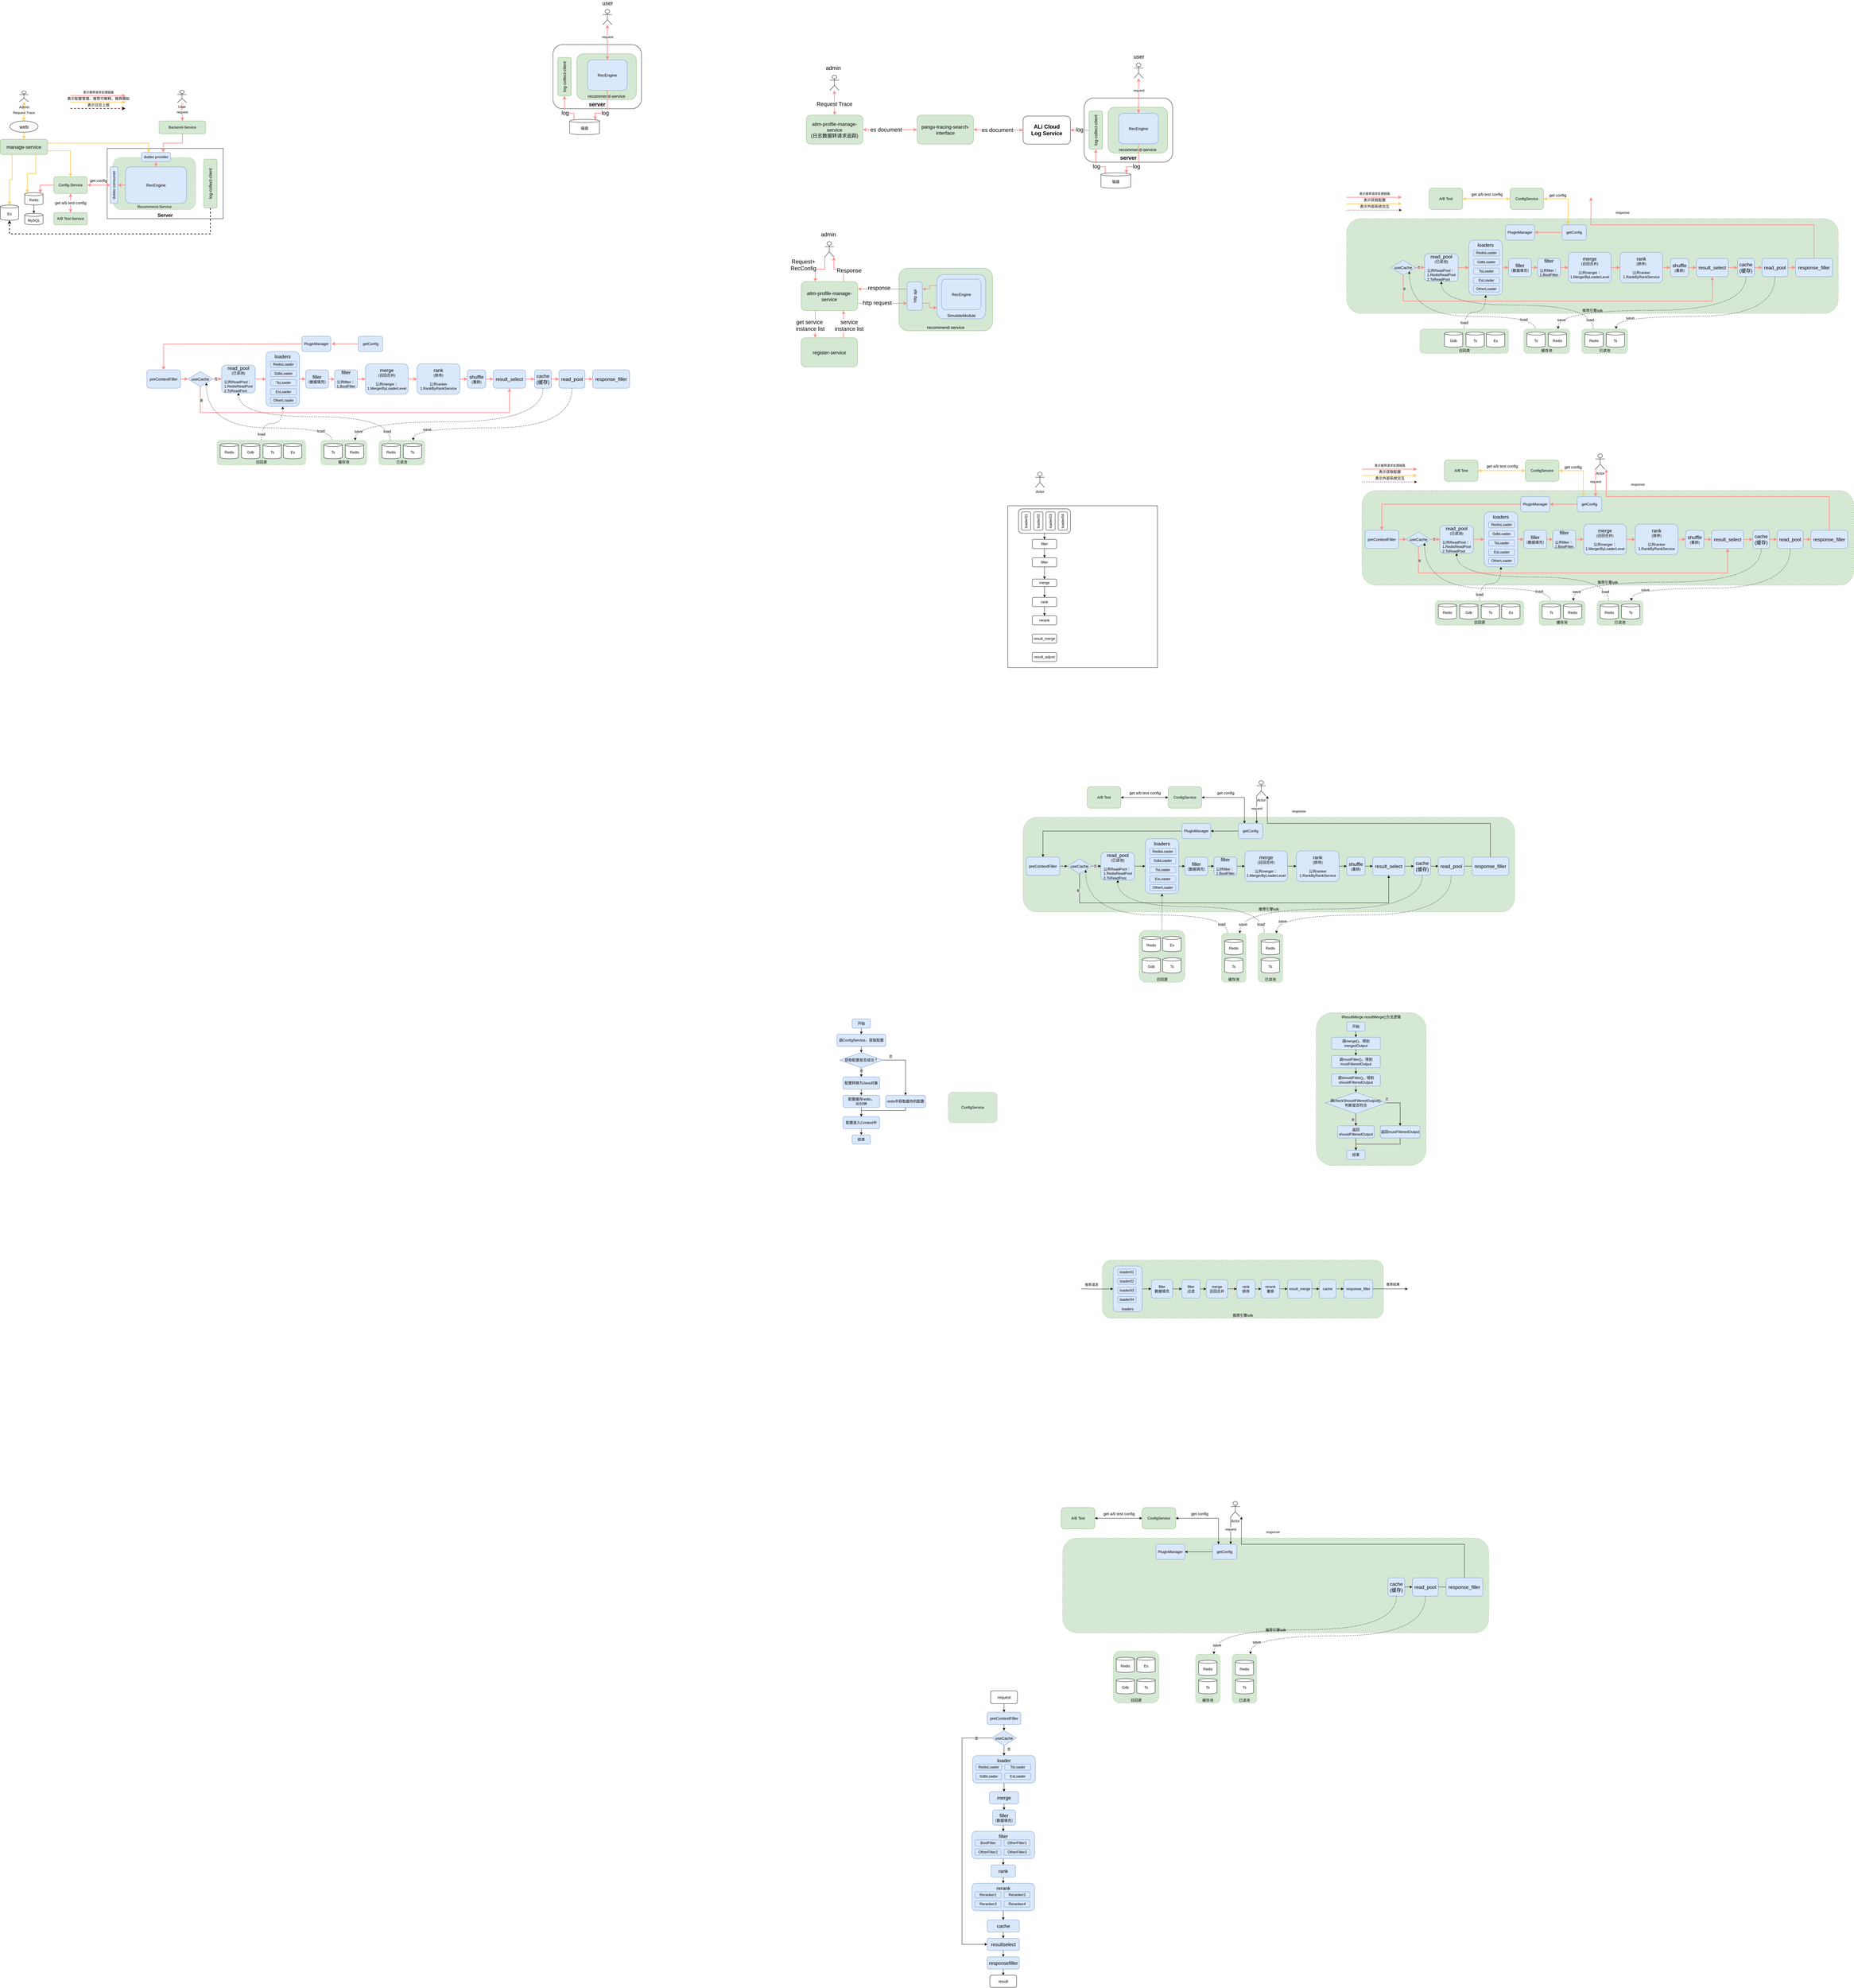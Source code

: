 <mxfile version="14.5.10" type="github">
  <diagram id="BgcMQl1EHjmCi2zKJHaM" name="Page-1">
    <mxGraphModel dx="4496" dy="3026" grid="1" gridSize="10" guides="1" tooltips="1" connect="1" arrows="1" fold="1" page="1" pageScale="1" pageWidth="827" pageHeight="1169" math="0" shadow="0">
      <root>
        <mxCell id="0" />
        <mxCell id="1" parent="0" />
        <mxCell id="k-2biBxrvmUJBLpKs9E_-77" value="Server" style="rounded=0;whiteSpace=wrap;html=1;verticalAlign=bottom;fontSize=16;fontStyle=1" vertex="1" parent="1">
          <mxGeometry x="-2810" y="-810" width="380" height="230" as="geometry" />
        </mxCell>
        <mxCell id="qIAwIaP8Ghjz5ABNl7j5-84" value="server" style="rounded=1;whiteSpace=wrap;html=1;fontSize=18;fontStyle=1;verticalAlign=bottom;" parent="1" vertex="1">
          <mxGeometry x="390" y="-975" width="290" height="210" as="geometry" />
        </mxCell>
        <mxCell id="qIAwIaP8Ghjz5ABNl7j5-77" value="recommend-service" style="rounded=1;whiteSpace=wrap;html=1;verticalAlign=bottom;fillColor=#d5e8d4;strokeColor=#82b366;fontSize=14;" parent="1" vertex="1">
          <mxGeometry x="468.25" y="-945" width="195" height="150" as="geometry" />
        </mxCell>
        <mxCell id="L5QTWPpQT6Xu5OOCfE65-6" value="召回源" style="rounded=1;whiteSpace=wrap;html=1;verticalAlign=bottom;dashed=1;fillColor=#d5e8d4;strokeColor=#82b366;" parent="1" vertex="1">
          <mxGeometry x="570" y="1750" width="150" height="170" as="geometry" />
        </mxCell>
        <mxCell id="oHNjriFmRkjpIejKhcQx-60" value="IResultMerge.resultMerge()方法逻辑" style="rounded=1;whiteSpace=wrap;html=1;verticalAlign=top;dashed=1;fillColor=#d5e8d4;strokeColor=#82b366;" parent="1" vertex="1">
          <mxGeometry x="1150" y="2020" width="360" height="500" as="geometry" />
        </mxCell>
        <mxCell id="oHNjriFmRkjpIejKhcQx-58" value="推荐引擎sdk" style="rounded=1;whiteSpace=wrap;html=1;verticalAlign=bottom;dashed=1;fillColor=#d5e8d4;strokeColor=#82b366;" parent="1" vertex="1">
          <mxGeometry x="190" y="1380" width="1610" height="310" as="geometry" />
        </mxCell>
        <mxCell id="oHNjriFmRkjpIejKhcQx-2" value="" style="rounded=0;whiteSpace=wrap;html=1;" parent="1" vertex="1">
          <mxGeometry x="140" y="360" width="490" height="530" as="geometry" />
        </mxCell>
        <mxCell id="oHNjriFmRkjpIejKhcQx-17" style="edgeStyle=orthogonalEdgeStyle;rounded=0;orthogonalLoop=1;jettySize=auto;html=1;exitX=0.5;exitY=1;exitDx=0;exitDy=0;entryX=0.5;entryY=0;entryDx=0;entryDy=0;" parent="1" source="oHNjriFmRkjpIejKhcQx-15" target="oHNjriFmRkjpIejKhcQx-4" edge="1">
          <mxGeometry relative="1" as="geometry" />
        </mxCell>
        <mxCell id="oHNjriFmRkjpIejKhcQx-15" value="" style="rounded=1;whiteSpace=wrap;html=1;" parent="1" vertex="1">
          <mxGeometry x="175" y="370" width="170" height="80" as="geometry" />
        </mxCell>
        <mxCell id="oHNjriFmRkjpIejKhcQx-1" value="Actor" style="shape=umlActor;verticalLabelPosition=bottom;verticalAlign=top;html=1;outlineConnect=0;" parent="1" vertex="1">
          <mxGeometry x="230" y="250" width="30" height="50" as="geometry" />
        </mxCell>
        <mxCell id="oHNjriFmRkjpIejKhcQx-3" value="loader01" style="rounded=1;whiteSpace=wrap;html=1;horizontal=0;" parent="1" vertex="1">
          <mxGeometry x="185" y="380" width="30" height="60" as="geometry" />
        </mxCell>
        <mxCell id="oHNjriFmRkjpIejKhcQx-18" style="edgeStyle=orthogonalEdgeStyle;rounded=0;orthogonalLoop=1;jettySize=auto;html=1;exitX=0.5;exitY=1;exitDx=0;exitDy=0;entryX=0.5;entryY=0;entryDx=0;entryDy=0;" parent="1" source="oHNjriFmRkjpIejKhcQx-4" target="oHNjriFmRkjpIejKhcQx-5" edge="1">
          <mxGeometry relative="1" as="geometry" />
        </mxCell>
        <mxCell id="oHNjriFmRkjpIejKhcQx-4" value="filler" style="rounded=1;whiteSpace=wrap;html=1;" parent="1" vertex="1">
          <mxGeometry x="220" y="470" width="80" height="30" as="geometry" />
        </mxCell>
        <mxCell id="oHNjriFmRkjpIejKhcQx-19" style="edgeStyle=orthogonalEdgeStyle;rounded=0;orthogonalLoop=1;jettySize=auto;html=1;exitX=0.5;exitY=1;exitDx=0;exitDy=0;entryX=0.5;entryY=0;entryDx=0;entryDy=0;" parent="1" source="oHNjriFmRkjpIejKhcQx-5" target="oHNjriFmRkjpIejKhcQx-6" edge="1">
          <mxGeometry relative="1" as="geometry" />
        </mxCell>
        <mxCell id="oHNjriFmRkjpIejKhcQx-5" value="filter" style="rounded=1;whiteSpace=wrap;html=1;" parent="1" vertex="1">
          <mxGeometry x="220" y="530" width="80" height="30" as="geometry" />
        </mxCell>
        <mxCell id="oHNjriFmRkjpIejKhcQx-20" style="edgeStyle=orthogonalEdgeStyle;rounded=0;orthogonalLoop=1;jettySize=auto;html=1;exitX=0.5;exitY=1;exitDx=0;exitDy=0;entryX=0.5;entryY=0;entryDx=0;entryDy=0;" parent="1" source="oHNjriFmRkjpIejKhcQx-6" target="oHNjriFmRkjpIejKhcQx-7" edge="1">
          <mxGeometry relative="1" as="geometry" />
        </mxCell>
        <mxCell id="oHNjriFmRkjpIejKhcQx-6" value="merge" style="rounded=1;whiteSpace=wrap;html=1;" parent="1" vertex="1">
          <mxGeometry x="220" y="600" width="80" height="24.5" as="geometry" />
        </mxCell>
        <mxCell id="oHNjriFmRkjpIejKhcQx-21" style="edgeStyle=orthogonalEdgeStyle;rounded=0;orthogonalLoop=1;jettySize=auto;html=1;exitX=0.5;exitY=1;exitDx=0;exitDy=0;entryX=0.5;entryY=0;entryDx=0;entryDy=0;" parent="1" source="oHNjriFmRkjpIejKhcQx-7" target="oHNjriFmRkjpIejKhcQx-8" edge="1">
          <mxGeometry relative="1" as="geometry" />
        </mxCell>
        <mxCell id="oHNjriFmRkjpIejKhcQx-7" value="rank" style="rounded=1;whiteSpace=wrap;html=1;" parent="1" vertex="1">
          <mxGeometry x="220" y="660" width="80" height="30" as="geometry" />
        </mxCell>
        <mxCell id="oHNjriFmRkjpIejKhcQx-8" value="rerank" style="rounded=1;whiteSpace=wrap;html=1;" parent="1" vertex="1">
          <mxGeometry x="220" y="720" width="80" height="30" as="geometry" />
        </mxCell>
        <mxCell id="oHNjriFmRkjpIejKhcQx-9" value="&lt;span&gt;result_merge&lt;/span&gt;" style="rounded=1;whiteSpace=wrap;html=1;" parent="1" vertex="1">
          <mxGeometry x="220" y="780" width="80" height="30" as="geometry" />
        </mxCell>
        <mxCell id="oHNjriFmRkjpIejKhcQx-10" value="&lt;span&gt;result_adjust&lt;/span&gt;" style="rounded=1;whiteSpace=wrap;html=1;" parent="1" vertex="1">
          <mxGeometry x="220" y="840" width="80" height="30" as="geometry" />
        </mxCell>
        <mxCell id="oHNjriFmRkjpIejKhcQx-12" value="loader02" style="rounded=1;whiteSpace=wrap;html=1;horizontal=0;" parent="1" vertex="1">
          <mxGeometry x="225" y="380" width="30" height="60" as="geometry" />
        </mxCell>
        <mxCell id="oHNjriFmRkjpIejKhcQx-13" value="loader03" style="rounded=1;whiteSpace=wrap;html=1;horizontal=0;" parent="1" vertex="1">
          <mxGeometry x="265" y="380" width="30" height="60" as="geometry" />
        </mxCell>
        <mxCell id="oHNjriFmRkjpIejKhcQx-14" value="loader04" style="rounded=1;whiteSpace=wrap;html=1;horizontal=0;" parent="1" vertex="1">
          <mxGeometry x="305" y="380" width="30" height="60" as="geometry" />
        </mxCell>
        <mxCell id="oHNjriFmRkjpIejKhcQx-24" style="edgeStyle=orthogonalEdgeStyle;rounded=0;orthogonalLoop=1;jettySize=auto;html=1;exitX=1;exitY=0.5;exitDx=0;exitDy=0;entryX=0;entryY=0.5;entryDx=0;entryDy=0;" parent="1" source="oHNjriFmRkjpIejKhcQx-25" target="oHNjriFmRkjpIejKhcQx-29" edge="1">
          <mxGeometry relative="1" as="geometry" />
        </mxCell>
        <mxCell id="L5QTWPpQT6Xu5OOCfE65-7" style="edgeStyle=orthogonalEdgeStyle;rounded=0;orthogonalLoop=1;jettySize=auto;html=1;exitX=0.5;exitY=1;exitDx=0;exitDy=0;entryX=0.5;entryY=0;entryDx=0;entryDy=0;strokeColor=#000000;startArrow=classic;startFill=1;dashed=1;endArrow=none;endFill=0;" parent="1" source="oHNjriFmRkjpIejKhcQx-25" target="L5QTWPpQT6Xu5OOCfE65-6" edge="1">
          <mxGeometry relative="1" as="geometry" />
        </mxCell>
        <mxCell id="oHNjriFmRkjpIejKhcQx-25" value="&lt;font style=&quot;font-size: 16px&quot;&gt;loaders&lt;/font&gt;" style="rounded=1;whiteSpace=wrap;html=1;verticalAlign=top;fillColor=#dae8fc;strokeColor=#6c8ebf;" parent="1" vertex="1">
          <mxGeometry x="590" y="1450" width="110" height="180" as="geometry" />
        </mxCell>
        <mxCell id="oHNjriFmRkjpIejKhcQx-44" style="edgeStyle=orthogonalEdgeStyle;rounded=0;orthogonalLoop=1;jettySize=auto;html=1;exitX=0;exitY=1;exitDx=0;exitDy=0;exitPerimeter=0;entryX=0.75;entryY=0;entryDx=0;entryDy=0;" parent="1" source="oHNjriFmRkjpIejKhcQx-26" target="oHNjriFmRkjpIejKhcQx-48" edge="1">
          <mxGeometry relative="1" as="geometry">
            <mxPoint x="395" y="1404" as="targetPoint" />
          </mxGeometry>
        </mxCell>
        <mxCell id="oHNjriFmRkjpIejKhcQx-45" value="request" style="edgeLabel;html=1;align=center;verticalAlign=middle;resizable=0;points=[];" parent="oHNjriFmRkjpIejKhcQx-44" vertex="1" connectable="0">
          <mxGeometry x="0.028" y="1" relative="1" as="geometry">
            <mxPoint x="-1" y="-6" as="offset" />
          </mxGeometry>
        </mxCell>
        <mxCell id="oHNjriFmRkjpIejKhcQx-26" value="Actor" style="shape=umlActor;verticalLabelPosition=bottom;verticalAlign=top;html=1;outlineConnect=0;" parent="1" vertex="1">
          <mxGeometry x="955" y="1260" width="30" height="50" as="geometry" />
        </mxCell>
        <mxCell id="oHNjriFmRkjpIejKhcQx-27" value="RedisLoader" style="rounded=1;whiteSpace=wrap;html=1;horizontal=1;fillColor=#dae8fc;strokeColor=#6c8ebf;" parent="1" vertex="1">
          <mxGeometry x="605" y="1482" width="85" height="20" as="geometry" />
        </mxCell>
        <mxCell id="oHNjriFmRkjpIejKhcQx-28" style="edgeStyle=orthogonalEdgeStyle;rounded=0;orthogonalLoop=1;jettySize=auto;html=1;exitX=1;exitY=0.5;exitDx=0;exitDy=0;entryX=0;entryY=0.5;entryDx=0;entryDy=0;" parent="1" source="oHNjriFmRkjpIejKhcQx-29" target="oHNjriFmRkjpIejKhcQx-31" edge="1">
          <mxGeometry relative="1" as="geometry" />
        </mxCell>
        <mxCell id="oHNjriFmRkjpIejKhcQx-29" value="&lt;font style=&quot;font-size: 16px&quot;&gt;filler&lt;/font&gt;&lt;br&gt;（数据填充）" style="rounded=1;whiteSpace=wrap;html=1;fillColor=#dae8fc;strokeColor=#6c8ebf;" parent="1" vertex="1">
          <mxGeometry x="720" y="1510" width="75" height="60" as="geometry" />
        </mxCell>
        <mxCell id="oHNjriFmRkjpIejKhcQx-30" style="edgeStyle=orthogonalEdgeStyle;rounded=0;orthogonalLoop=1;jettySize=auto;html=1;exitX=1;exitY=0.5;exitDx=0;exitDy=0;entryX=0;entryY=0.5;entryDx=0;entryDy=0;" parent="1" source="oHNjriFmRkjpIejKhcQx-31" target="oHNjriFmRkjpIejKhcQx-33" edge="1">
          <mxGeometry relative="1" as="geometry" />
        </mxCell>
        <mxCell id="oHNjriFmRkjpIejKhcQx-31" value="&lt;font style=&quot;font-size: 16px&quot;&gt;filter&lt;/font&gt;&lt;br&gt;&lt;br&gt;&lt;div style=&quot;text-align: left&quot;&gt;&lt;span&gt;公共filter：&lt;/span&gt;&lt;/div&gt;&lt;div style=&quot;text-align: left&quot;&gt;&lt;span&gt;1.BoolFilter&lt;/span&gt;&lt;/div&gt;" style="rounded=1;whiteSpace=wrap;html=1;fillColor=#dae8fc;strokeColor=#6c8ebf;" parent="1" vertex="1">
          <mxGeometry x="815" y="1510" width="75" height="60" as="geometry" />
        </mxCell>
        <mxCell id="oHNjriFmRkjpIejKhcQx-32" style="edgeStyle=orthogonalEdgeStyle;rounded=0;orthogonalLoop=1;jettySize=auto;html=1;entryX=0;entryY=0.5;entryDx=0;entryDy=0;exitX=1;exitY=0.5;exitDx=0;exitDy=0;" parent="1" source="oHNjriFmRkjpIejKhcQx-33" target="oHNjriFmRkjpIejKhcQx-35" edge="1">
          <mxGeometry relative="1" as="geometry">
            <mxPoint x="1190" y="1512" as="sourcePoint" />
          </mxGeometry>
        </mxCell>
        <mxCell id="oHNjriFmRkjpIejKhcQx-33" value="&lt;font style=&quot;font-size: 16px&quot;&gt;merge&lt;/font&gt;&lt;br&gt;(召回合并)&lt;br&gt;&lt;br&gt;公共merger：&lt;br&gt;1.MergerByLoaderLevel" style="rounded=1;whiteSpace=wrap;html=1;fillColor=#dae8fc;strokeColor=#6c8ebf;" parent="1" vertex="1">
          <mxGeometry x="916" y="1490" width="140" height="100" as="geometry" />
        </mxCell>
        <mxCell id="oHNjriFmRkjpIejKhcQx-34" style="edgeStyle=orthogonalEdgeStyle;rounded=0;orthogonalLoop=1;jettySize=auto;html=1;exitX=1;exitY=0.5;exitDx=0;exitDy=0;entryX=0;entryY=0.5;entryDx=0;entryDy=0;" parent="1" source="oHNjriFmRkjpIejKhcQx-35" target="oHNjriFmRkjpIejKhcQx-36" edge="1">
          <mxGeometry relative="1" as="geometry" />
        </mxCell>
        <mxCell id="oHNjriFmRkjpIejKhcQx-35" value="&lt;font style=&quot;font-size: 16px&quot;&gt;rank&lt;/font&gt;&lt;br&gt;(排序)&lt;br&gt;&lt;br&gt;公共ranker&lt;br&gt;1.RankByRankService" style="rounded=1;whiteSpace=wrap;html=1;fillColor=#dae8fc;strokeColor=#6c8ebf;" parent="1" vertex="1">
          <mxGeometry x="1085" y="1490" width="140" height="100" as="geometry" />
        </mxCell>
        <mxCell id="oHNjriFmRkjpIejKhcQx-42" style="edgeStyle=orthogonalEdgeStyle;rounded=0;orthogonalLoop=1;jettySize=auto;html=1;exitX=1;exitY=0.5;exitDx=0;exitDy=0;entryX=0;entryY=0.5;entryDx=0;entryDy=0;" parent="1" source="oHNjriFmRkjpIejKhcQx-36" target="oHNjriFmRkjpIejKhcQx-37" edge="1">
          <mxGeometry relative="1" as="geometry" />
        </mxCell>
        <mxCell id="oHNjriFmRkjpIejKhcQx-36" value="&lt;font style=&quot;font-size: 16px&quot;&gt;shuffle&lt;/font&gt;&lt;br&gt;(重排)" style="rounded=1;whiteSpace=wrap;html=1;fillColor=#dae8fc;strokeColor=#6c8ebf;" parent="1" vertex="1">
          <mxGeometry x="1250" y="1510" width="60" height="60" as="geometry" />
        </mxCell>
        <mxCell id="oHNjriFmRkjpIejKhcQx-43" style="edgeStyle=orthogonalEdgeStyle;rounded=0;orthogonalLoop=1;jettySize=auto;html=1;entryX=0;entryY=0.5;entryDx=0;entryDy=0;exitX=1;exitY=0.5;exitDx=0;exitDy=0;" parent="1" source="oHNjriFmRkjpIejKhcQx-37" target="oHNjriFmRkjpIejKhcQx-38" edge="1">
          <mxGeometry relative="1" as="geometry">
            <mxPoint x="1510" y="1536" as="sourcePoint" />
          </mxGeometry>
        </mxCell>
        <mxCell id="oHNjriFmRkjpIejKhcQx-37" value="&lt;font style=&quot;font-size: 16px&quot;&gt;result_select&lt;/font&gt;" style="rounded=1;whiteSpace=wrap;html=1;fillColor=#dae8fc;strokeColor=#6c8ebf;" parent="1" vertex="1">
          <mxGeometry x="1335" y="1510" width="105" height="60" as="geometry" />
        </mxCell>
        <mxCell id="oHNjriFmRkjpIejKhcQx-46" style="edgeStyle=orthogonalEdgeStyle;rounded=0;orthogonalLoop=1;jettySize=auto;html=1;exitX=0.5;exitY=0;exitDx=0;exitDy=0;" parent="1" source="a8DRVDtJjJYnGcTuRqAY-1" edge="1">
          <mxGeometry relative="1" as="geometry">
            <mxPoint x="990" y="1310" as="targetPoint" />
            <Array as="points">
              <mxPoint x="1721" y="1400" />
              <mxPoint x="990" y="1400" />
            </Array>
          </mxGeometry>
        </mxCell>
        <mxCell id="oHNjriFmRkjpIejKhcQx-47" value="response" style="edgeLabel;html=1;align=center;verticalAlign=middle;resizable=0;points=[];" parent="oHNjriFmRkjpIejKhcQx-46" vertex="1" connectable="0">
          <mxGeometry x="0.303" y="-1" relative="1" as="geometry">
            <mxPoint x="-131.5" y="-39" as="offset" />
          </mxGeometry>
        </mxCell>
        <mxCell id="a8DRVDtJjJYnGcTuRqAY-2" style="edgeStyle=orthogonalEdgeStyle;rounded=0;orthogonalLoop=1;jettySize=auto;html=1;exitX=1;exitY=0.5;exitDx=0;exitDy=0;entryX=0;entryY=0.5;entryDx=0;entryDy=0;" parent="1" source="oHNjriFmRkjpIejKhcQx-38" target="L5QTWPpQT6Xu5OOCfE65-25" edge="1">
          <mxGeometry relative="1" as="geometry" />
        </mxCell>
        <mxCell id="L5QTWPpQT6Xu5OOCfE65-33" style="edgeStyle=orthogonalEdgeStyle;curved=1;rounded=0;orthogonalLoop=1;jettySize=auto;html=1;exitX=0.5;exitY=1;exitDx=0;exitDy=0;entryX=0.75;entryY=0;entryDx=0;entryDy=0;dashed=1;startArrow=none;startFill=0;endArrow=classic;endFill=1;strokeColor=#000000;fontSize=13;" parent="1" source="oHNjriFmRkjpIejKhcQx-38" target="L5QTWPpQT6Xu5OOCfE65-15" edge="1">
          <mxGeometry relative="1" as="geometry">
            <Array as="points">
              <mxPoint x="1497" y="1680" />
              <mxPoint x="900" y="1680" />
            </Array>
          </mxGeometry>
        </mxCell>
        <mxCell id="L5QTWPpQT6Xu5OOCfE65-35" value="save" style="edgeLabel;html=1;align=center;verticalAlign=middle;resizable=0;points=[];fontSize=13;" parent="L5QTWPpQT6Xu5OOCfE65-33" vertex="1" connectable="0">
          <mxGeometry x="0.923" y="10" relative="1" as="geometry">
            <mxPoint as="offset" />
          </mxGeometry>
        </mxCell>
        <mxCell id="oHNjriFmRkjpIejKhcQx-38" value="&lt;span&gt;&lt;font style=&quot;font-size: 16px&quot;&gt;cache&lt;br&gt;(缓存)&lt;br&gt;&lt;/font&gt;&lt;/span&gt;" style="rounded=1;whiteSpace=wrap;html=1;fillColor=#dae8fc;strokeColor=#6c8ebf;" parent="1" vertex="1">
          <mxGeometry x="1470" y="1510" width="55" height="60" as="geometry" />
        </mxCell>
        <mxCell id="oHNjriFmRkjpIejKhcQx-39" value="GdbLoader" style="rounded=1;whiteSpace=wrap;html=1;horizontal=1;fillColor=#dae8fc;strokeColor=#6c8ebf;" parent="1" vertex="1">
          <mxGeometry x="605" y="1512" width="85" height="20" as="geometry" />
        </mxCell>
        <mxCell id="oHNjriFmRkjpIejKhcQx-40" value="TsLoader" style="rounded=1;whiteSpace=wrap;html=1;horizontal=1;fillColor=#dae8fc;strokeColor=#6c8ebf;" parent="1" vertex="1">
          <mxGeometry x="605" y="1542" width="85" height="20" as="geometry" />
        </mxCell>
        <mxCell id="oHNjriFmRkjpIejKhcQx-41" value="EsLoader" style="rounded=1;whiteSpace=wrap;html=1;horizontal=1;fillColor=#dae8fc;strokeColor=#6c8ebf;" parent="1" vertex="1">
          <mxGeometry x="605" y="1572" width="85" height="20" as="geometry" />
        </mxCell>
        <mxCell id="oHNjriFmRkjpIejKhcQx-50" style="edgeStyle=orthogonalEdgeStyle;rounded=0;orthogonalLoop=1;jettySize=auto;html=1;exitX=0;exitY=0.5;exitDx=0;exitDy=0;entryX=1;entryY=0.5;entryDx=0;entryDy=0;fillColor=#dae8fc;" parent="1" source="oHNjriFmRkjpIejKhcQx-48" target="oHNjriFmRkjpIejKhcQx-49" edge="1">
          <mxGeometry relative="1" as="geometry" />
        </mxCell>
        <mxCell id="oHNjriFmRkjpIejKhcQx-54" style="edgeStyle=orthogonalEdgeStyle;rounded=0;orthogonalLoop=1;jettySize=auto;html=1;exitX=0.25;exitY=0;exitDx=0;exitDy=0;entryX=1;entryY=0.5;entryDx=0;entryDy=0;startArrow=classic;startFill=1;" parent="1" source="oHNjriFmRkjpIejKhcQx-48" target="oHNjriFmRkjpIejKhcQx-52" edge="1">
          <mxGeometry relative="1" as="geometry" />
        </mxCell>
        <mxCell id="L5QTWPpQT6Xu5OOCfE65-27" value="get config" style="edgeLabel;html=1;align=center;verticalAlign=middle;resizable=0;points=[];fontSize=13;" parent="oHNjriFmRkjpIejKhcQx-54" vertex="1" connectable="0">
          <mxGeometry x="0.001" relative="1" as="geometry">
            <mxPoint x="-34.64" y="-15" as="offset" />
          </mxGeometry>
        </mxCell>
        <mxCell id="oHNjriFmRkjpIejKhcQx-48" value="getConfig" style="rounded=1;whiteSpace=wrap;html=1;verticalAlign=middle;fillColor=#dae8fc;strokeColor=#6c8ebf;" parent="1" vertex="1">
          <mxGeometry x="895" y="1400" width="80" height="50" as="geometry" />
        </mxCell>
        <mxCell id="oHNjriFmRkjpIejKhcQx-51" style="edgeStyle=orthogonalEdgeStyle;rounded=0;orthogonalLoop=1;jettySize=auto;html=1;exitX=0;exitY=0.5;exitDx=0;exitDy=0;entryX=0.5;entryY=0;entryDx=0;entryDy=0;" parent="1" source="oHNjriFmRkjpIejKhcQx-49" target="a8DRVDtJjJYnGcTuRqAY-3" edge="1">
          <mxGeometry relative="1" as="geometry" />
        </mxCell>
        <mxCell id="oHNjriFmRkjpIejKhcQx-49" value="PluginManager" style="rounded=1;whiteSpace=wrap;html=1;verticalAlign=middle;fillColor=#dae8fc;strokeColor=#6c8ebf;" parent="1" vertex="1">
          <mxGeometry x="710" y="1400" width="95" height="50" as="geometry" />
        </mxCell>
        <mxCell id="oHNjriFmRkjpIejKhcQx-55" style="edgeStyle=orthogonalEdgeStyle;rounded=0;orthogonalLoop=1;jettySize=auto;html=1;exitX=0;exitY=0.5;exitDx=0;exitDy=0;entryX=1;entryY=0.5;entryDx=0;entryDy=0;startArrow=classic;startFill=1;" parent="1" source="oHNjriFmRkjpIejKhcQx-52" target="oHNjriFmRkjpIejKhcQx-53" edge="1">
          <mxGeometry relative="1" as="geometry" />
        </mxCell>
        <mxCell id="L5QTWPpQT6Xu5OOCfE65-28" value="get a/b test config" style="edgeLabel;html=1;align=center;verticalAlign=middle;resizable=0;points=[];fontSize=13;" parent="oHNjriFmRkjpIejKhcQx-55" vertex="1" connectable="0">
          <mxGeometry x="0.242" y="2" relative="1" as="geometry">
            <mxPoint x="20.71" y="-17" as="offset" />
          </mxGeometry>
        </mxCell>
        <mxCell id="oHNjriFmRkjpIejKhcQx-52" value="ConfigService" style="rounded=1;whiteSpace=wrap;html=1;verticalAlign=middle;fillColor=#d5e8d4;strokeColor=#82b366;" parent="1" vertex="1">
          <mxGeometry x="665" y="1280" width="110" height="70" as="geometry" />
        </mxCell>
        <mxCell id="oHNjriFmRkjpIejKhcQx-53" value="A/B Test" style="rounded=1;whiteSpace=wrap;html=1;verticalAlign=middle;fillColor=#d5e8d4;strokeColor=#82b366;" parent="1" vertex="1">
          <mxGeometry x="400" y="1280" width="110" height="70" as="geometry" />
        </mxCell>
        <mxCell id="oHNjriFmRkjpIejKhcQx-64" style="edgeStyle=orthogonalEdgeStyle;rounded=0;orthogonalLoop=1;jettySize=auto;html=1;exitX=0.5;exitY=1;exitDx=0;exitDy=0;startArrow=none;startFill=0;" parent="1" source="oHNjriFmRkjpIejKhcQx-59" target="oHNjriFmRkjpIejKhcQx-62" edge="1">
          <mxGeometry relative="1" as="geometry" />
        </mxCell>
        <mxCell id="oHNjriFmRkjpIejKhcQx-59" value="开始" style="rounded=1;whiteSpace=wrap;html=1;fillColor=#dae8fc;strokeColor=#6c8ebf;" parent="1" vertex="1">
          <mxGeometry x="-370" y="2040" width="60" height="30" as="geometry" />
        </mxCell>
        <mxCell id="oHNjriFmRkjpIejKhcQx-61" value="ConfigService" style="rounded=1;whiteSpace=wrap;html=1;verticalAlign=middle;dashed=1;fillColor=#d5e8d4;strokeColor=#82b366;" parent="1" vertex="1">
          <mxGeometry x="-55" y="2280" width="160" height="100" as="geometry" />
        </mxCell>
        <mxCell id="oHNjriFmRkjpIejKhcQx-65" style="edgeStyle=orthogonalEdgeStyle;rounded=0;orthogonalLoop=1;jettySize=auto;html=1;exitX=0.5;exitY=1;exitDx=0;exitDy=0;entryX=0.5;entryY=0;entryDx=0;entryDy=0;startArrow=none;startFill=0;" parent="1" source="oHNjriFmRkjpIejKhcQx-62" target="oHNjriFmRkjpIejKhcQx-63" edge="1">
          <mxGeometry relative="1" as="geometry" />
        </mxCell>
        <mxCell id="oHNjriFmRkjpIejKhcQx-62" value="调ConfigService，获取配置" style="rounded=1;whiteSpace=wrap;html=1;fillColor=#dae8fc;strokeColor=#6c8ebf;" parent="1" vertex="1">
          <mxGeometry x="-420" y="2090" width="160" height="40" as="geometry" />
        </mxCell>
        <mxCell id="oHNjriFmRkjpIejKhcQx-67" value="" style="edgeStyle=orthogonalEdgeStyle;rounded=0;orthogonalLoop=1;jettySize=auto;html=1;startArrow=none;startFill=0;entryX=0.5;entryY=0;entryDx=0;entryDy=0;" parent="1" source="oHNjriFmRkjpIejKhcQx-63" target="oHNjriFmRkjpIejKhcQx-68" edge="1">
          <mxGeometry relative="1" as="geometry">
            <mxPoint x="-340" y="2250" as="targetPoint" />
          </mxGeometry>
        </mxCell>
        <mxCell id="oHNjriFmRkjpIejKhcQx-69" value="是" style="edgeLabel;html=1;align=center;verticalAlign=middle;resizable=0;points=[];" parent="oHNjriFmRkjpIejKhcQx-67" vertex="1" connectable="0">
          <mxGeometry x="-0.253" y="3" relative="1" as="geometry">
            <mxPoint x="-3" y="-8.33" as="offset" />
          </mxGeometry>
        </mxCell>
        <mxCell id="oHNjriFmRkjpIejKhcQx-73" style="edgeStyle=orthogonalEdgeStyle;rounded=0;orthogonalLoop=1;jettySize=auto;html=1;exitX=1;exitY=0.5;exitDx=0;exitDy=0;entryX=0.5;entryY=0;entryDx=0;entryDy=0;startArrow=none;startFill=0;" parent="1" source="oHNjriFmRkjpIejKhcQx-63" target="oHNjriFmRkjpIejKhcQx-72" edge="1">
          <mxGeometry relative="1" as="geometry" />
        </mxCell>
        <mxCell id="oHNjriFmRkjpIejKhcQx-74" value="否" style="edgeLabel;html=1;align=center;verticalAlign=middle;resizable=0;points=[];" parent="oHNjriFmRkjpIejKhcQx-73" vertex="1" connectable="0">
          <mxGeometry x="-0.261" y="-1" relative="1" as="geometry">
            <mxPoint x="-44" y="-13.33" as="offset" />
          </mxGeometry>
        </mxCell>
        <mxCell id="oHNjriFmRkjpIejKhcQx-63" value="获取配置是否成功？" style="rhombus;whiteSpace=wrap;html=1;fillColor=#dae8fc;strokeColor=#6c8ebf;" parent="1" vertex="1">
          <mxGeometry x="-410" y="2150" width="140" height="50" as="geometry" />
        </mxCell>
        <mxCell id="oHNjriFmRkjpIejKhcQx-71" style="edgeStyle=orthogonalEdgeStyle;rounded=0;orthogonalLoop=1;jettySize=auto;html=1;exitX=0.5;exitY=1;exitDx=0;exitDy=0;entryX=0.5;entryY=0;entryDx=0;entryDy=0;startArrow=none;startFill=0;" parent="1" source="oHNjriFmRkjpIejKhcQx-68" target="oHNjriFmRkjpIejKhcQx-70" edge="1">
          <mxGeometry relative="1" as="geometry" />
        </mxCell>
        <mxCell id="oHNjriFmRkjpIejKhcQx-68" value="配置转换为Java对象" style="rounded=1;whiteSpace=wrap;html=1;fillColor=#dae8fc;strokeColor=#6c8ebf;" parent="1" vertex="1">
          <mxGeometry x="-400" y="2230" width="120" height="40" as="geometry" />
        </mxCell>
        <mxCell id="oHNjriFmRkjpIejKhcQx-76" style="edgeStyle=orthogonalEdgeStyle;rounded=0;orthogonalLoop=1;jettySize=auto;html=1;exitX=0.5;exitY=1;exitDx=0;exitDy=0;entryX=0.5;entryY=0;entryDx=0;entryDy=0;startArrow=none;startFill=0;" parent="1" source="oHNjriFmRkjpIejKhcQx-70" target="oHNjriFmRkjpIejKhcQx-75" edge="1">
          <mxGeometry relative="1" as="geometry" />
        </mxCell>
        <mxCell id="oHNjriFmRkjpIejKhcQx-70" value="配置缓存redis，&lt;br&gt;30分钟" style="rounded=1;whiteSpace=wrap;html=1;fillColor=#dae8fc;strokeColor=#6c8ebf;" parent="1" vertex="1">
          <mxGeometry x="-400" y="2290" width="120" height="40" as="geometry" />
        </mxCell>
        <mxCell id="oHNjriFmRkjpIejKhcQx-77" style="edgeStyle=orthogonalEdgeStyle;rounded=0;orthogonalLoop=1;jettySize=auto;html=1;exitX=0.5;exitY=1;exitDx=0;exitDy=0;startArrow=none;startFill=0;entryX=0.5;entryY=0;entryDx=0;entryDy=0;" parent="1" source="oHNjriFmRkjpIejKhcQx-72" target="oHNjriFmRkjpIejKhcQx-75" edge="1">
          <mxGeometry relative="1" as="geometry">
            <mxPoint x="-340" y="2410" as="targetPoint" />
            <Array as="points">
              <mxPoint x="-195" y="2340" />
              <mxPoint x="-340" y="2340" />
            </Array>
          </mxGeometry>
        </mxCell>
        <mxCell id="oHNjriFmRkjpIejKhcQx-72" value="redis中获取缓存的配置" style="rounded=1;whiteSpace=wrap;html=1;fillColor=#dae8fc;strokeColor=#6c8ebf;" parent="1" vertex="1">
          <mxGeometry x="-260" y="2290" width="130" height="40" as="geometry" />
        </mxCell>
        <mxCell id="oHNjriFmRkjpIejKhcQx-80" style="edgeStyle=orthogonalEdgeStyle;rounded=0;orthogonalLoop=1;jettySize=auto;html=1;exitX=0.5;exitY=1;exitDx=0;exitDy=0;entryX=0.5;entryY=0;entryDx=0;entryDy=0;startArrow=none;startFill=0;" parent="1" source="oHNjriFmRkjpIejKhcQx-75" target="oHNjriFmRkjpIejKhcQx-78" edge="1">
          <mxGeometry relative="1" as="geometry" />
        </mxCell>
        <mxCell id="oHNjriFmRkjpIejKhcQx-75" value="配置放入Context中" style="rounded=1;whiteSpace=wrap;html=1;fillColor=#dae8fc;strokeColor=#6c8ebf;" parent="1" vertex="1">
          <mxGeometry x="-400" y="2360" width="120" height="40" as="geometry" />
        </mxCell>
        <mxCell id="oHNjriFmRkjpIejKhcQx-78" value="结束" style="rounded=1;whiteSpace=wrap;html=1;fillColor=#dae8fc;strokeColor=#6c8ebf;" parent="1" vertex="1">
          <mxGeometry x="-370" y="2420" width="60" height="30" as="geometry" />
        </mxCell>
        <mxCell id="a8DRVDtJjJYnGcTuRqAY-1" value="&lt;span&gt;&lt;font style=&quot;font-size: 16px&quot;&gt;response_filler&lt;/font&gt;&lt;/span&gt;" style="rounded=1;whiteSpace=wrap;html=1;fillColor=#dae8fc;strokeColor=#6c8ebf;" parent="1" vertex="1">
          <mxGeometry x="1660" y="1510" width="121" height="60" as="geometry" />
        </mxCell>
        <mxCell id="a8DRVDtJjJYnGcTuRqAY-6" style="edgeStyle=orthogonalEdgeStyle;rounded=0;orthogonalLoop=1;jettySize=auto;html=1;exitX=1;exitY=0.5;exitDx=0;exitDy=0;entryX=0;entryY=0.5;entryDx=0;entryDy=0;" parent="1" source="a8DRVDtJjJYnGcTuRqAY-3" target="a8DRVDtJjJYnGcTuRqAY-5" edge="1">
          <mxGeometry relative="1" as="geometry" />
        </mxCell>
        <mxCell id="a8DRVDtJjJYnGcTuRqAY-3" value="preContextFiller" style="rounded=1;whiteSpace=wrap;html=1;fillColor=#dae8fc;strokeColor=#6c8ebf;fontSize=13;" parent="1" vertex="1">
          <mxGeometry x="200" y="1510" width="110" height="60" as="geometry" />
        </mxCell>
        <mxCell id="a8DRVDtJjJYnGcTuRqAY-7" style="edgeStyle=orthogonalEdgeStyle;rounded=0;orthogonalLoop=1;jettySize=auto;html=1;exitX=1;exitY=0.5;exitDx=0;exitDy=0;entryX=0;entryY=0.5;entryDx=0;entryDy=0;" parent="1" source="a8DRVDtJjJYnGcTuRqAY-5" target="L5QTWPpQT6Xu5OOCfE65-13" edge="1">
          <mxGeometry relative="1" as="geometry" />
        </mxCell>
        <mxCell id="a8DRVDtJjJYnGcTuRqAY-10" value="否" style="edgeLabel;html=1;align=center;verticalAlign=middle;resizable=0;points=[];" parent="a8DRVDtJjJYnGcTuRqAY-7" vertex="1" connectable="0">
          <mxGeometry x="-0.265" y="1" relative="1" as="geometry">
            <mxPoint y="1" as="offset" />
          </mxGeometry>
        </mxCell>
        <mxCell id="a8DRVDtJjJYnGcTuRqAY-8" style="edgeStyle=orthogonalEdgeStyle;rounded=0;orthogonalLoop=1;jettySize=auto;html=1;exitX=0.5;exitY=1;exitDx=0;exitDy=0;entryX=0.5;entryY=1;entryDx=0;entryDy=0;" parent="1" source="a8DRVDtJjJYnGcTuRqAY-5" target="oHNjriFmRkjpIejKhcQx-37" edge="1">
          <mxGeometry relative="1" as="geometry">
            <Array as="points">
              <mxPoint x="400" y="1660" />
              <mxPoint x="1201" y="1660" />
            </Array>
          </mxGeometry>
        </mxCell>
        <mxCell id="a8DRVDtJjJYnGcTuRqAY-9" value="是" style="edgeLabel;html=1;align=center;verticalAlign=middle;resizable=0;points=[];" parent="a8DRVDtJjJYnGcTuRqAY-8" vertex="1" connectable="0">
          <mxGeometry x="-0.816" y="-1" relative="1" as="geometry">
            <mxPoint x="-20" y="-41" as="offset" />
          </mxGeometry>
        </mxCell>
        <mxCell id="L5QTWPpQT6Xu5OOCfE65-32" style="edgeStyle=orthogonalEdgeStyle;curved=1;rounded=0;orthogonalLoop=1;jettySize=auto;html=1;exitX=1;exitY=1;exitDx=0;exitDy=0;entryX=0.25;entryY=0;entryDx=0;entryDy=0;dashed=1;startArrow=classic;startFill=1;endArrow=none;endFill=0;strokeColor=#000000;fontSize=13;" parent="1" source="a8DRVDtJjJYnGcTuRqAY-5" target="L5QTWPpQT6Xu5OOCfE65-15" edge="1">
          <mxGeometry relative="1" as="geometry">
            <Array as="points">
              <mxPoint x="395" y="1700" />
              <mxPoint x="860" y="1700" />
            </Array>
          </mxGeometry>
        </mxCell>
        <mxCell id="L5QTWPpQT6Xu5OOCfE65-36" value="load" style="edgeLabel;html=1;align=center;verticalAlign=middle;resizable=0;points=[];fontSize=13;" parent="L5QTWPpQT6Xu5OOCfE65-32" vertex="1" connectable="0">
          <mxGeometry x="0.699" y="-21" relative="1" as="geometry">
            <mxPoint x="21.32" y="9" as="offset" />
          </mxGeometry>
        </mxCell>
        <mxCell id="a8DRVDtJjJYnGcTuRqAY-5" value="useCache" style="rhombus;whiteSpace=wrap;html=1;fillColor=#dae8fc;strokeColor=#6c8ebf;fontSize=13;" parent="1" vertex="1">
          <mxGeometry x="335" y="1515.5" width="80" height="49" as="geometry" />
        </mxCell>
        <mxCell id="a8DRVDtJjJYnGcTuRqAY-12" style="edgeStyle=orthogonalEdgeStyle;rounded=0;orthogonalLoop=1;jettySize=auto;html=1;exitX=0.5;exitY=1;exitDx=0;exitDy=0;startArrow=none;startFill=0;" parent="1" source="a8DRVDtJjJYnGcTuRqAY-13" target="a8DRVDtJjJYnGcTuRqAY-15" edge="1">
          <mxGeometry relative="1" as="geometry" />
        </mxCell>
        <mxCell id="a8DRVDtJjJYnGcTuRqAY-13" value="开始" style="rounded=1;whiteSpace=wrap;html=1;fillColor=#dae8fc;strokeColor=#6c8ebf;" parent="1" vertex="1">
          <mxGeometry x="1250" y="2050" width="60" height="30" as="geometry" />
        </mxCell>
        <mxCell id="a8DRVDtJjJYnGcTuRqAY-14" style="edgeStyle=orthogonalEdgeStyle;rounded=0;orthogonalLoop=1;jettySize=auto;html=1;exitX=0.5;exitY=1;exitDx=0;exitDy=0;startArrow=none;startFill=0;" parent="1" source="a8DRVDtJjJYnGcTuRqAY-15" target="a8DRVDtJjJYnGcTuRqAY-30" edge="1">
          <mxGeometry relative="1" as="geometry" />
        </mxCell>
        <mxCell id="a8DRVDtJjJYnGcTuRqAY-15" value="&lt;span&gt;调merge()，得到mergedOutput&lt;/span&gt;" style="rounded=1;whiteSpace=wrap;html=1;fillColor=#dae8fc;strokeColor=#6c8ebf;" parent="1" vertex="1">
          <mxGeometry x="1200" y="2100" width="160" height="40" as="geometry" />
        </mxCell>
        <mxCell id="a8DRVDtJjJYnGcTuRqAY-16" value="" style="edgeStyle=orthogonalEdgeStyle;rounded=0;orthogonalLoop=1;jettySize=auto;html=1;startArrow=none;startFill=0;entryX=0.5;entryY=0;entryDx=0;entryDy=0;exitX=0.5;exitY=1;exitDx=0;exitDy=0;" parent="1" source="a8DRVDtJjJYnGcTuRqAY-20" target="a8DRVDtJjJYnGcTuRqAY-22" edge="1">
          <mxGeometry relative="1" as="geometry">
            <mxPoint x="1280" y="2410" as="targetPoint" />
            <mxPoint x="1280" y="2370" as="sourcePoint" />
          </mxGeometry>
        </mxCell>
        <mxCell id="a8DRVDtJjJYnGcTuRqAY-17" value="是" style="edgeLabel;html=1;align=center;verticalAlign=middle;resizable=0;points=[];" parent="a8DRVDtJjJYnGcTuRqAY-16" vertex="1" connectable="0">
          <mxGeometry x="-0.253" y="3" relative="1" as="geometry">
            <mxPoint x="-13" y="5" as="offset" />
          </mxGeometry>
        </mxCell>
        <mxCell id="a8DRVDtJjJYnGcTuRqAY-18" style="edgeStyle=orthogonalEdgeStyle;rounded=0;orthogonalLoop=1;jettySize=auto;html=1;exitX=1;exitY=0.5;exitDx=0;exitDy=0;entryX=0.5;entryY=0;entryDx=0;entryDy=0;startArrow=none;startFill=0;" parent="1" source="a8DRVDtJjJYnGcTuRqAY-20" target="a8DRVDtJjJYnGcTuRqAY-26" edge="1">
          <mxGeometry relative="1" as="geometry" />
        </mxCell>
        <mxCell id="a8DRVDtJjJYnGcTuRqAY-19" value="否" style="edgeLabel;html=1;align=center;verticalAlign=middle;resizable=0;points=[];" parent="a8DRVDtJjJYnGcTuRqAY-18" vertex="1" connectable="0">
          <mxGeometry x="-0.261" y="-1" relative="1" as="geometry">
            <mxPoint x="-44" y="-13.33" as="offset" />
          </mxGeometry>
        </mxCell>
        <mxCell id="a8DRVDtJjJYnGcTuRqAY-20" value="调checkShouldFilteredOutput(),&lt;br&gt;判断是否符合" style="rhombus;whiteSpace=wrap;html=1;fillColor=#dae8fc;strokeColor=#6c8ebf;" parent="1" vertex="1">
          <mxGeometry x="1180" y="2280" width="200" height="70" as="geometry" />
        </mxCell>
        <mxCell id="a8DRVDtJjJYnGcTuRqAY-21" style="edgeStyle=orthogonalEdgeStyle;rounded=0;orthogonalLoop=1;jettySize=auto;html=1;exitX=0.5;exitY=1;exitDx=0;exitDy=0;entryX=0.5;entryY=0;entryDx=0;entryDy=0;startArrow=none;startFill=0;" parent="1" source="a8DRVDtJjJYnGcTuRqAY-22" target="a8DRVDtJjJYnGcTuRqAY-29" edge="1">
          <mxGeometry relative="1" as="geometry">
            <mxPoint x="1280" y="2450" as="targetPoint" />
          </mxGeometry>
        </mxCell>
        <mxCell id="a8DRVDtJjJYnGcTuRqAY-22" value="返回shouldFilteredOutput" style="rounded=1;whiteSpace=wrap;html=1;fillColor=#dae8fc;strokeColor=#6c8ebf;" parent="1" vertex="1">
          <mxGeometry x="1220" y="2390" width="120" height="40" as="geometry" />
        </mxCell>
        <mxCell id="a8DRVDtJjJYnGcTuRqAY-35" style="edgeStyle=orthogonalEdgeStyle;rounded=0;orthogonalLoop=1;jettySize=auto;html=1;exitX=0.5;exitY=1;exitDx=0;exitDy=0;entryX=0.5;entryY=0;entryDx=0;entryDy=0;" parent="1" source="a8DRVDtJjJYnGcTuRqAY-26" target="a8DRVDtJjJYnGcTuRqAY-29" edge="1">
          <mxGeometry relative="1" as="geometry" />
        </mxCell>
        <mxCell id="a8DRVDtJjJYnGcTuRqAY-26" value="返回mustFilteredOutput" style="rounded=1;whiteSpace=wrap;html=1;fillColor=#dae8fc;strokeColor=#6c8ebf;" parent="1" vertex="1">
          <mxGeometry x="1360" y="2390" width="130" height="40" as="geometry" />
        </mxCell>
        <mxCell id="a8DRVDtJjJYnGcTuRqAY-29" value="结束" style="rounded=1;whiteSpace=wrap;html=1;fillColor=#dae8fc;strokeColor=#6c8ebf;" parent="1" vertex="1">
          <mxGeometry x="1250" y="2470" width="60" height="30" as="geometry" />
        </mxCell>
        <mxCell id="a8DRVDtJjJYnGcTuRqAY-33" style="edgeStyle=orthogonalEdgeStyle;rounded=0;orthogonalLoop=1;jettySize=auto;html=1;exitX=0.5;exitY=1;exitDx=0;exitDy=0;entryX=0.5;entryY=0;entryDx=0;entryDy=0;" parent="1" source="a8DRVDtJjJYnGcTuRqAY-30" target="a8DRVDtJjJYnGcTuRqAY-32" edge="1">
          <mxGeometry relative="1" as="geometry" />
        </mxCell>
        <mxCell id="a8DRVDtJjJYnGcTuRqAY-30" value="&lt;span&gt;调mustFilter()，得到mustFilteredOutput&lt;/span&gt;" style="rounded=1;whiteSpace=wrap;html=1;fillColor=#dae8fc;strokeColor=#6c8ebf;" parent="1" vertex="1">
          <mxGeometry x="1200" y="2160" width="160" height="40" as="geometry" />
        </mxCell>
        <mxCell id="a8DRVDtJjJYnGcTuRqAY-34" style="edgeStyle=orthogonalEdgeStyle;rounded=0;orthogonalLoop=1;jettySize=auto;html=1;exitX=0.5;exitY=1;exitDx=0;exitDy=0;entryX=0.5;entryY=0;entryDx=0;entryDy=0;" parent="1" source="a8DRVDtJjJYnGcTuRqAY-32" target="a8DRVDtJjJYnGcTuRqAY-20" edge="1">
          <mxGeometry relative="1" as="geometry" />
        </mxCell>
        <mxCell id="a8DRVDtJjJYnGcTuRqAY-32" value="&lt;span&gt;调shouldFilter()，得到shouldFilteredOutput&lt;/span&gt;" style="rounded=1;whiteSpace=wrap;html=1;fillColor=#dae8fc;strokeColor=#6c8ebf;" parent="1" vertex="1">
          <mxGeometry x="1200" y="2220" width="160" height="40" as="geometry" />
        </mxCell>
        <mxCell id="a8DRVDtJjJYnGcTuRqAY-37" value="推荐引擎sdk" style="rounded=1;whiteSpace=wrap;html=1;verticalAlign=bottom;dashed=1;fillColor=#d5e8d4;strokeColor=#82b366;" parent="1" vertex="1">
          <mxGeometry x="450" y="2830" width="920" height="190" as="geometry" />
        </mxCell>
        <mxCell id="a8DRVDtJjJYnGcTuRqAY-38" style="edgeStyle=orthogonalEdgeStyle;rounded=0;orthogonalLoop=1;jettySize=auto;html=1;exitX=1;exitY=0.5;exitDx=0;exitDy=0;entryX=0;entryY=0.5;entryDx=0;entryDy=0;" parent="1" source="a8DRVDtJjJYnGcTuRqAY-39" target="a8DRVDtJjJYnGcTuRqAY-42" edge="1">
          <mxGeometry relative="1" as="geometry" />
        </mxCell>
        <mxCell id="a8DRVDtJjJYnGcTuRqAY-39" value="loaders" style="rounded=1;whiteSpace=wrap;html=1;verticalAlign=bottom;fillColor=#dae8fc;strokeColor=#6c8ebf;" parent="1" vertex="1">
          <mxGeometry x="485" y="2849" width="95" height="150" as="geometry" />
        </mxCell>
        <mxCell id="a8DRVDtJjJYnGcTuRqAY-40" value="loader01" style="rounded=1;whiteSpace=wrap;html=1;horizontal=1;fillColor=#dae8fc;strokeColor=#6c8ebf;" parent="1" vertex="1">
          <mxGeometry x="500" y="2859" width="60" height="20" as="geometry" />
        </mxCell>
        <mxCell id="a8DRVDtJjJYnGcTuRqAY-41" style="edgeStyle=orthogonalEdgeStyle;rounded=0;orthogonalLoop=1;jettySize=auto;html=1;exitX=1;exitY=0.5;exitDx=0;exitDy=0;entryX=0;entryY=0.5;entryDx=0;entryDy=0;" parent="1" source="a8DRVDtJjJYnGcTuRqAY-42" target="a8DRVDtJjJYnGcTuRqAY-44" edge="1">
          <mxGeometry relative="1" as="geometry" />
        </mxCell>
        <mxCell id="a8DRVDtJjJYnGcTuRqAY-42" value="filler&lt;br&gt;数据填充" style="rounded=1;whiteSpace=wrap;html=1;fillColor=#dae8fc;strokeColor=#6c8ebf;" parent="1" vertex="1">
          <mxGeometry x="610" y="2894" width="70" height="60" as="geometry" />
        </mxCell>
        <mxCell id="a8DRVDtJjJYnGcTuRqAY-43" style="edgeStyle=orthogonalEdgeStyle;rounded=0;orthogonalLoop=1;jettySize=auto;html=1;exitX=1;exitY=0.5;exitDx=0;exitDy=0;entryX=0;entryY=0.5;entryDx=0;entryDy=0;" parent="1" source="a8DRVDtJjJYnGcTuRqAY-44" target="a8DRVDtJjJYnGcTuRqAY-46" edge="1">
          <mxGeometry relative="1" as="geometry" />
        </mxCell>
        <mxCell id="a8DRVDtJjJYnGcTuRqAY-44" value="filter&lt;br&gt;过滤" style="rounded=1;whiteSpace=wrap;html=1;fillColor=#dae8fc;strokeColor=#6c8ebf;" parent="1" vertex="1">
          <mxGeometry x="710" y="2894" width="60" height="60" as="geometry" />
        </mxCell>
        <mxCell id="a8DRVDtJjJYnGcTuRqAY-45" style="edgeStyle=orthogonalEdgeStyle;rounded=0;orthogonalLoop=1;jettySize=auto;html=1;exitX=1;exitY=0.5;exitDx=0;exitDy=0;entryX=0;entryY=0.5;entryDx=0;entryDy=0;" parent="1" source="a8DRVDtJjJYnGcTuRqAY-46" target="a8DRVDtJjJYnGcTuRqAY-48" edge="1">
          <mxGeometry relative="1" as="geometry" />
        </mxCell>
        <mxCell id="a8DRVDtJjJYnGcTuRqAY-46" value="merge&lt;br&gt;召回合并" style="rounded=1;whiteSpace=wrap;html=1;fillColor=#dae8fc;strokeColor=#6c8ebf;" parent="1" vertex="1">
          <mxGeometry x="790" y="2894" width="70" height="60" as="geometry" />
        </mxCell>
        <mxCell id="a8DRVDtJjJYnGcTuRqAY-47" style="edgeStyle=orthogonalEdgeStyle;rounded=0;orthogonalLoop=1;jettySize=auto;html=1;exitX=1;exitY=0.5;exitDx=0;exitDy=0;entryX=0;entryY=0.5;entryDx=0;entryDy=0;" parent="1" source="a8DRVDtJjJYnGcTuRqAY-48" target="a8DRVDtJjJYnGcTuRqAY-50" edge="1">
          <mxGeometry relative="1" as="geometry" />
        </mxCell>
        <mxCell id="a8DRVDtJjJYnGcTuRqAY-48" value="rank&lt;br&gt;排序" style="rounded=1;whiteSpace=wrap;html=1;fillColor=#dae8fc;strokeColor=#6c8ebf;" parent="1" vertex="1">
          <mxGeometry x="890" y="2894" width="60" height="60" as="geometry" />
        </mxCell>
        <mxCell id="a8DRVDtJjJYnGcTuRqAY-49" style="edgeStyle=orthogonalEdgeStyle;rounded=0;orthogonalLoop=1;jettySize=auto;html=1;exitX=1;exitY=0.5;exitDx=0;exitDy=0;entryX=0;entryY=0.5;entryDx=0;entryDy=0;" parent="1" source="a8DRVDtJjJYnGcTuRqAY-50" target="a8DRVDtJjJYnGcTuRqAY-52" edge="1">
          <mxGeometry relative="1" as="geometry" />
        </mxCell>
        <mxCell id="a8DRVDtJjJYnGcTuRqAY-50" value="rerank&lt;br&gt;重排" style="rounded=1;whiteSpace=wrap;html=1;fillColor=#dae8fc;strokeColor=#6c8ebf;" parent="1" vertex="1">
          <mxGeometry x="970" y="2894" width="60" height="60" as="geometry" />
        </mxCell>
        <mxCell id="a8DRVDtJjJYnGcTuRqAY-51" style="edgeStyle=orthogonalEdgeStyle;rounded=0;orthogonalLoop=1;jettySize=auto;html=1;exitX=1;exitY=0.5;exitDx=0;exitDy=0;entryX=0;entryY=0.5;entryDx=0;entryDy=0;" parent="1" source="a8DRVDtJjJYnGcTuRqAY-52" target="a8DRVDtJjJYnGcTuRqAY-55" edge="1">
          <mxGeometry relative="1" as="geometry" />
        </mxCell>
        <mxCell id="a8DRVDtJjJYnGcTuRqAY-52" value="result_merge" style="rounded=1;whiteSpace=wrap;html=1;fillColor=#dae8fc;strokeColor=#6c8ebf;" parent="1" vertex="1">
          <mxGeometry x="1056" y="2894" width="80" height="60" as="geometry" />
        </mxCell>
        <mxCell id="a8DRVDtJjJYnGcTuRqAY-54" style="edgeStyle=orthogonalEdgeStyle;rounded=0;orthogonalLoop=1;jettySize=auto;html=1;exitX=1;exitY=0.5;exitDx=0;exitDy=0;entryX=0;entryY=0.5;entryDx=0;entryDy=0;" parent="1" source="a8DRVDtJjJYnGcTuRqAY-55" target="a8DRVDtJjJYnGcTuRqAY-63" edge="1">
          <mxGeometry relative="1" as="geometry" />
        </mxCell>
        <mxCell id="a8DRVDtJjJYnGcTuRqAY-55" value="&lt;span&gt;cache&lt;/span&gt;" style="rounded=1;whiteSpace=wrap;html=1;fillColor=#dae8fc;strokeColor=#6c8ebf;" parent="1" vertex="1">
          <mxGeometry x="1160" y="2894" width="55" height="60" as="geometry" />
        </mxCell>
        <mxCell id="a8DRVDtJjJYnGcTuRqAY-56" value="loader02" style="rounded=1;whiteSpace=wrap;html=1;horizontal=1;fillColor=#dae8fc;strokeColor=#6c8ebf;" parent="1" vertex="1">
          <mxGeometry x="500" y="2889" width="60" height="20" as="geometry" />
        </mxCell>
        <mxCell id="a8DRVDtJjJYnGcTuRqAY-57" value="loader03" style="rounded=1;whiteSpace=wrap;html=1;horizontal=1;fillColor=#dae8fc;strokeColor=#6c8ebf;" parent="1" vertex="1">
          <mxGeometry x="500" y="2919" width="60" height="20" as="geometry" />
        </mxCell>
        <mxCell id="a8DRVDtJjJYnGcTuRqAY-58" value="loader04" style="rounded=1;whiteSpace=wrap;html=1;horizontal=1;fillColor=#dae8fc;strokeColor=#6c8ebf;" parent="1" vertex="1">
          <mxGeometry x="500" y="2949" width="60" height="20" as="geometry" />
        </mxCell>
        <mxCell id="a8DRVDtJjJYnGcTuRqAY-71" style="rounded=0;orthogonalLoop=1;jettySize=auto;html=1;exitX=1;exitY=0.5;exitDx=0;exitDy=0;" parent="1" source="a8DRVDtJjJYnGcTuRqAY-63" edge="1">
          <mxGeometry relative="1" as="geometry">
            <mxPoint x="1450" y="2924" as="targetPoint" />
          </mxGeometry>
        </mxCell>
        <mxCell id="a8DRVDtJjJYnGcTuRqAY-72" value="推荐结果" style="edgeLabel;html=1;align=center;verticalAlign=middle;resizable=0;points=[];" parent="a8DRVDtJjJYnGcTuRqAY-71" vertex="1" connectable="0">
          <mxGeometry x="-0.176" y="-3" relative="1" as="geometry">
            <mxPoint x="18" y="-18" as="offset" />
          </mxGeometry>
        </mxCell>
        <mxCell id="a8DRVDtJjJYnGcTuRqAY-63" value="&lt;span&gt;response_filler&lt;/span&gt;" style="rounded=1;whiteSpace=wrap;html=1;fillColor=#dae8fc;strokeColor=#6c8ebf;" parent="1" vertex="1">
          <mxGeometry x="1240" y="2894" width="95" height="60" as="geometry" />
        </mxCell>
        <mxCell id="a8DRVDtJjJYnGcTuRqAY-66" style="edgeStyle=orthogonalEdgeStyle;rounded=0;orthogonalLoop=1;jettySize=auto;html=1;entryX=0;entryY=0.5;entryDx=0;entryDy=0;" parent="1" target="a8DRVDtJjJYnGcTuRqAY-39" edge="1">
          <mxGeometry relative="1" as="geometry">
            <mxPoint x="380" y="2924" as="sourcePoint" />
          </mxGeometry>
        </mxCell>
        <mxCell id="a8DRVDtJjJYnGcTuRqAY-67" value="推荐请求" style="edgeLabel;html=1;align=center;verticalAlign=middle;resizable=0;points=[];" parent="a8DRVDtJjJYnGcTuRqAY-66" vertex="1" connectable="0">
          <mxGeometry x="-0.265" y="1" relative="1" as="geometry">
            <mxPoint x="-5" y="-14" as="offset" />
          </mxGeometry>
        </mxCell>
        <mxCell id="L5QTWPpQT6Xu5OOCfE65-2" value="Redis" style="shape=cylinder3;whiteSpace=wrap;html=1;boundedLbl=1;backgroundOutline=1;size=5;" parent="1" vertex="1">
          <mxGeometry x="580" y="1770" width="60" height="50" as="geometry" />
        </mxCell>
        <mxCell id="L5QTWPpQT6Xu5OOCfE65-3" value="Es" style="shape=cylinder3;whiteSpace=wrap;html=1;boundedLbl=1;backgroundOutline=1;size=5;" parent="1" vertex="1">
          <mxGeometry x="647.5" y="1770" width="60" height="50" as="geometry" />
        </mxCell>
        <mxCell id="L5QTWPpQT6Xu5OOCfE65-4" value="Gdb" style="shape=cylinder3;whiteSpace=wrap;html=1;boundedLbl=1;backgroundOutline=1;size=5;" parent="1" vertex="1">
          <mxGeometry x="580" y="1840" width="60" height="50" as="geometry" />
        </mxCell>
        <mxCell id="L5QTWPpQT6Xu5OOCfE65-5" value="Ts" style="shape=cylinder3;whiteSpace=wrap;html=1;boundedLbl=1;backgroundOutline=1;size=5;" parent="1" vertex="1">
          <mxGeometry x="647.5" y="1840" width="60" height="50" as="geometry" />
        </mxCell>
        <mxCell id="L5QTWPpQT6Xu5OOCfE65-8" value="已读池" style="rounded=1;whiteSpace=wrap;html=1;verticalAlign=bottom;dashed=1;fillColor=#d5e8d4;strokeColor=#82b366;" parent="1" vertex="1">
          <mxGeometry x="960" y="1760" width="80" height="160" as="geometry" />
        </mxCell>
        <mxCell id="L5QTWPpQT6Xu5OOCfE65-9" value="Redis" style="shape=cylinder3;whiteSpace=wrap;html=1;boundedLbl=1;backgroundOutline=1;size=5;" parent="1" vertex="1">
          <mxGeometry x="970" y="1780" width="60" height="50" as="geometry" />
        </mxCell>
        <mxCell id="L5QTWPpQT6Xu5OOCfE65-12" value="Ts" style="shape=cylinder3;whiteSpace=wrap;html=1;boundedLbl=1;backgroundOutline=1;size=5;" parent="1" vertex="1">
          <mxGeometry x="970" y="1840" width="60" height="50" as="geometry" />
        </mxCell>
        <mxCell id="L5QTWPpQT6Xu5OOCfE65-14" style="edgeStyle=orthogonalEdgeStyle;rounded=0;orthogonalLoop=1;jettySize=auto;html=1;exitX=1;exitY=0.5;exitDx=0;exitDy=0;entryX=0;entryY=0.5;entryDx=0;entryDy=0;startArrow=none;startFill=0;strokeColor=#000000;" parent="1" source="L5QTWPpQT6Xu5OOCfE65-13" target="oHNjriFmRkjpIejKhcQx-25" edge="1">
          <mxGeometry relative="1" as="geometry" />
        </mxCell>
        <mxCell id="L5QTWPpQT6Xu5OOCfE65-18" style="edgeStyle=orthogonalEdgeStyle;rounded=0;orthogonalLoop=1;jettySize=auto;html=1;exitX=0.5;exitY=1;exitDx=0;exitDy=0;entryX=0.25;entryY=0;entryDx=0;entryDy=0;startArrow=classic;startFill=1;strokeColor=#000000;dashed=1;curved=1;endArrow=none;endFill=0;" parent="1" source="L5QTWPpQT6Xu5OOCfE65-13" target="L5QTWPpQT6Xu5OOCfE65-8" edge="1">
          <mxGeometry relative="1" as="geometry" />
        </mxCell>
        <mxCell id="L5QTWPpQT6Xu5OOCfE65-31" value="load" style="edgeLabel;html=1;align=center;verticalAlign=middle;resizable=0;points=[];fontSize=13;" parent="L5QTWPpQT6Xu5OOCfE65-18" vertex="1" connectable="0">
          <mxGeometry x="0.907" y="-11" relative="1" as="geometry">
            <mxPoint as="offset" />
          </mxGeometry>
        </mxCell>
        <mxCell id="L5QTWPpQT6Xu5OOCfE65-13" value="&lt;font style=&quot;font-size: 16px&quot;&gt;read_pool&lt;/font&gt;&lt;br&gt;(已读池)&lt;br&gt;&lt;br&gt;&lt;div style=&quot;text-align: left&quot;&gt;&lt;span&gt;公共ReadPool：&lt;/span&gt;&lt;/div&gt;&lt;div style=&quot;text-align: left&quot;&gt;&lt;span&gt;1.RedisReadPool&lt;/span&gt;&lt;/div&gt;&lt;div style=&quot;text-align: left&quot;&gt;&lt;span&gt;2.TsReadPool&lt;/span&gt;&lt;/div&gt;" style="rounded=1;whiteSpace=wrap;html=1;fillColor=#dae8fc;strokeColor=#6c8ebf;" parent="1" vertex="1">
          <mxGeometry x="445" y="1494.5" width="110" height="91" as="geometry" />
        </mxCell>
        <mxCell id="L5QTWPpQT6Xu5OOCfE65-15" value="缓存池" style="rounded=1;whiteSpace=wrap;html=1;verticalAlign=bottom;dashed=1;fillColor=#d5e8d4;strokeColor=#82b366;" parent="1" vertex="1">
          <mxGeometry x="840" y="1760" width="80" height="160" as="geometry" />
        </mxCell>
        <mxCell id="L5QTWPpQT6Xu5OOCfE65-16" value="Redis" style="shape=cylinder3;whiteSpace=wrap;html=1;boundedLbl=1;backgroundOutline=1;size=5;" parent="1" vertex="1">
          <mxGeometry x="850" y="1780" width="60" height="50" as="geometry" />
        </mxCell>
        <mxCell id="L5QTWPpQT6Xu5OOCfE65-17" value="Ts" style="shape=cylinder3;whiteSpace=wrap;html=1;boundedLbl=1;backgroundOutline=1;size=5;" parent="1" vertex="1">
          <mxGeometry x="850" y="1840" width="60" height="50" as="geometry" />
        </mxCell>
        <mxCell id="L5QTWPpQT6Xu5OOCfE65-24" value="OtherLoader" style="rounded=1;whiteSpace=wrap;html=1;horizontal=1;fillColor=#dae8fc;strokeColor=#6c8ebf;" parent="1" vertex="1">
          <mxGeometry x="605" y="1600" width="85" height="20" as="geometry" />
        </mxCell>
        <mxCell id="L5QTWPpQT6Xu5OOCfE65-26" style="rounded=0;orthogonalLoop=1;jettySize=auto;html=1;exitX=1;exitY=0.5;exitDx=0;exitDy=0;entryX=0;entryY=0.5;entryDx=0;entryDy=0;startArrow=none;startFill=0;endArrow=none;endFill=0;strokeColor=#000000;fontSize=13;" parent="1" source="L5QTWPpQT6Xu5OOCfE65-25" target="a8DRVDtJjJYnGcTuRqAY-1" edge="1">
          <mxGeometry relative="1" as="geometry" />
        </mxCell>
        <mxCell id="L5QTWPpQT6Xu5OOCfE65-29" style="edgeStyle=orthogonalEdgeStyle;curved=1;rounded=0;orthogonalLoop=1;jettySize=auto;html=1;exitX=0.5;exitY=1;exitDx=0;exitDy=0;entryX=0.75;entryY=0;entryDx=0;entryDy=0;startArrow=none;startFill=0;endArrow=classic;endFill=1;strokeColor=#000000;fontSize=13;dashed=1;" parent="1" source="L5QTWPpQT6Xu5OOCfE65-25" target="L5QTWPpQT6Xu5OOCfE65-8" edge="1">
          <mxGeometry relative="1" as="geometry">
            <Array as="points">
              <mxPoint x="1592" y="1700" />
              <mxPoint x="1020" y="1700" />
            </Array>
          </mxGeometry>
        </mxCell>
        <mxCell id="L5QTWPpQT6Xu5OOCfE65-30" value="save" style="edgeLabel;html=1;align=center;verticalAlign=middle;resizable=0;points=[];fontSize=13;" parent="L5QTWPpQT6Xu5OOCfE65-29" vertex="1" connectable="0">
          <mxGeometry x="0.898" y="12" relative="1" as="geometry">
            <mxPoint x="8" y="-1" as="offset" />
          </mxGeometry>
        </mxCell>
        <mxCell id="L5QTWPpQT6Xu5OOCfE65-25" value="&lt;span&gt;&lt;font style=&quot;font-size: 16px&quot;&gt;read_pool&lt;/font&gt;&lt;/span&gt;" style="rounded=1;whiteSpace=wrap;html=1;fillColor=#dae8fc;strokeColor=#6c8ebf;" parent="1" vertex="1">
          <mxGeometry x="1550" y="1510" width="85" height="60" as="geometry" />
        </mxCell>
        <mxCell id="L5QTWPpQT6Xu5OOCfE65-37" value="召回源" style="rounded=1;whiteSpace=wrap;html=1;verticalAlign=bottom;dashed=1;fillColor=#d5e8d4;strokeColor=#82b366;" parent="1" vertex="1">
          <mxGeometry x="1540" y="671" width="290" height="80" as="geometry" />
        </mxCell>
        <mxCell id="L5QTWPpQT6Xu5OOCfE65-38" value="推荐引擎sdk" style="rounded=1;whiteSpace=wrap;html=1;verticalAlign=bottom;dashed=1;fillColor=#d5e8d4;strokeColor=#82b366;" parent="1" vertex="1">
          <mxGeometry x="1300" y="310" width="1610" height="310" as="geometry" />
        </mxCell>
        <mxCell id="L5QTWPpQT6Xu5OOCfE65-39" style="edgeStyle=orthogonalEdgeStyle;rounded=0;orthogonalLoop=1;jettySize=auto;html=1;exitX=1;exitY=0.5;exitDx=0;exitDy=0;entryX=0;entryY=0.5;entryDx=0;entryDy=0;fillColor=#f8cecc;strokeColor=#FF8987;strokeWidth=2;" parent="1" source="L5QTWPpQT6Xu5OOCfE65-41" target="L5QTWPpQT6Xu5OOCfE65-47" edge="1">
          <mxGeometry relative="1" as="geometry" />
        </mxCell>
        <mxCell id="L5QTWPpQT6Xu5OOCfE65-40" style="edgeStyle=orthogonalEdgeStyle;rounded=0;orthogonalLoop=1;jettySize=auto;html=1;exitX=0.5;exitY=1;exitDx=0;exitDy=0;entryX=0.5;entryY=0;entryDx=0;entryDy=0;strokeColor=#000000;startArrow=classic;startFill=1;dashed=1;endArrow=none;endFill=0;curved=1;" parent="1" source="L5QTWPpQT6Xu5OOCfE65-41" target="L5QTWPpQT6Xu5OOCfE65-37" edge="1">
          <mxGeometry relative="1" as="geometry" />
        </mxCell>
        <mxCell id="L5QTWPpQT6Xu5OOCfE65-106" value="load" style="edgeLabel;html=1;align=center;verticalAlign=middle;resizable=0;points=[];fontSize=13;" parent="L5QTWPpQT6Xu5OOCfE65-40" vertex="1" connectable="0">
          <mxGeometry x="0.643" y="2" relative="1" as="geometry">
            <mxPoint x="-2" y="11.43" as="offset" />
          </mxGeometry>
        </mxCell>
        <mxCell id="L5QTWPpQT6Xu5OOCfE65-41" value="&lt;font style=&quot;font-size: 16px&quot;&gt;loaders&lt;/font&gt;" style="rounded=1;whiteSpace=wrap;html=1;verticalAlign=top;fillColor=#dae8fc;strokeColor=#6c8ebf;" parent="1" vertex="1">
          <mxGeometry x="1700" y="380" width="110" height="180" as="geometry" />
        </mxCell>
        <mxCell id="L5QTWPpQT6Xu5OOCfE65-42" style="edgeStyle=orthogonalEdgeStyle;rounded=0;orthogonalLoop=1;jettySize=auto;html=1;exitX=0;exitY=1;exitDx=0;exitDy=0;exitPerimeter=0;entryX=0.75;entryY=0;entryDx=0;entryDy=0;strokeColor=#FF8987;strokeWidth=2;" parent="1" source="L5QTWPpQT6Xu5OOCfE65-44" target="L5QTWPpQT6Xu5OOCfE65-70" edge="1">
          <mxGeometry relative="1" as="geometry">
            <mxPoint x="1505" y="334" as="targetPoint" />
          </mxGeometry>
        </mxCell>
        <mxCell id="L5QTWPpQT6Xu5OOCfE65-43" value="request" style="edgeLabel;html=1;align=center;verticalAlign=middle;resizable=0;points=[];" parent="L5QTWPpQT6Xu5OOCfE65-42" vertex="1" connectable="0">
          <mxGeometry x="0.028" y="1" relative="1" as="geometry">
            <mxPoint x="-1" y="-6" as="offset" />
          </mxGeometry>
        </mxCell>
        <mxCell id="L5QTWPpQT6Xu5OOCfE65-44" value="Actor" style="shape=umlActor;verticalLabelPosition=bottom;verticalAlign=top;html=1;outlineConnect=0;" parent="1" vertex="1">
          <mxGeometry x="2065" y="190" width="30" height="50" as="geometry" />
        </mxCell>
        <mxCell id="L5QTWPpQT6Xu5OOCfE65-45" value="RedisLoader" style="rounded=1;whiteSpace=wrap;html=1;horizontal=1;fillColor=#dae8fc;strokeColor=#6c8ebf;" parent="1" vertex="1">
          <mxGeometry x="1715" y="412" width="85" height="20" as="geometry" />
        </mxCell>
        <mxCell id="L5QTWPpQT6Xu5OOCfE65-46" style="edgeStyle=orthogonalEdgeStyle;rounded=0;orthogonalLoop=1;jettySize=auto;html=1;exitX=1;exitY=0.5;exitDx=0;exitDy=0;entryX=0;entryY=0.5;entryDx=0;entryDy=0;strokeColor=#FF8987;strokeWidth=2;" parent="1" source="L5QTWPpQT6Xu5OOCfE65-47" target="L5QTWPpQT6Xu5OOCfE65-49" edge="1">
          <mxGeometry relative="1" as="geometry" />
        </mxCell>
        <mxCell id="L5QTWPpQT6Xu5OOCfE65-47" value="&lt;font style=&quot;font-size: 16px&quot;&gt;filler&lt;/font&gt;&lt;br&gt;（数据填充）" style="rounded=1;whiteSpace=wrap;html=1;fillColor=#dae8fc;strokeColor=#6c8ebf;" parent="1" vertex="1">
          <mxGeometry x="1830" y="440" width="75" height="60" as="geometry" />
        </mxCell>
        <mxCell id="L5QTWPpQT6Xu5OOCfE65-48" style="edgeStyle=orthogonalEdgeStyle;rounded=0;orthogonalLoop=1;jettySize=auto;html=1;exitX=1;exitY=0.5;exitDx=0;exitDy=0;entryX=0;entryY=0.5;entryDx=0;entryDy=0;strokeColor=#FF8987;strokeWidth=2;" parent="1" source="L5QTWPpQT6Xu5OOCfE65-49" target="L5QTWPpQT6Xu5OOCfE65-51" edge="1">
          <mxGeometry relative="1" as="geometry" />
        </mxCell>
        <mxCell id="L5QTWPpQT6Xu5OOCfE65-49" value="&lt;font style=&quot;font-size: 16px&quot;&gt;filter&lt;/font&gt;&lt;br&gt;&lt;br&gt;&lt;div style=&quot;text-align: left&quot;&gt;&lt;span&gt;公共filter：&lt;/span&gt;&lt;/div&gt;&lt;div style=&quot;text-align: left&quot;&gt;&lt;span&gt;1.BoolFilter&lt;/span&gt;&lt;/div&gt;" style="rounded=1;whiteSpace=wrap;html=1;fillColor=#dae8fc;strokeColor=#6c8ebf;" parent="1" vertex="1">
          <mxGeometry x="1925" y="440" width="75" height="60" as="geometry" />
        </mxCell>
        <mxCell id="L5QTWPpQT6Xu5OOCfE65-50" style="edgeStyle=orthogonalEdgeStyle;rounded=0;orthogonalLoop=1;jettySize=auto;html=1;entryX=0;entryY=0.5;entryDx=0;entryDy=0;exitX=1;exitY=0.5;exitDx=0;exitDy=0;strokeColor=#FF8987;strokeWidth=2;" parent="1" source="L5QTWPpQT6Xu5OOCfE65-51" target="L5QTWPpQT6Xu5OOCfE65-53" edge="1">
          <mxGeometry relative="1" as="geometry">
            <mxPoint x="2300" y="442" as="sourcePoint" />
          </mxGeometry>
        </mxCell>
        <mxCell id="L5QTWPpQT6Xu5OOCfE65-51" value="&lt;font style=&quot;font-size: 16px&quot;&gt;merge&lt;/font&gt;&lt;br&gt;(召回合并)&lt;br&gt;&lt;br&gt;公共merger：&lt;br&gt;1.MergerByLoaderLevel" style="rounded=1;whiteSpace=wrap;html=1;fillColor=#dae8fc;strokeColor=#6c8ebf;" parent="1" vertex="1">
          <mxGeometry x="2026" y="420" width="140" height="100" as="geometry" />
        </mxCell>
        <mxCell id="L5QTWPpQT6Xu5OOCfE65-52" style="edgeStyle=orthogonalEdgeStyle;rounded=0;orthogonalLoop=1;jettySize=auto;html=1;exitX=1;exitY=0.5;exitDx=0;exitDy=0;entryX=0;entryY=0.5;entryDx=0;entryDy=0;strokeColor=#FF8987;strokeWidth=2;" parent="1" source="L5QTWPpQT6Xu5OOCfE65-53" target="L5QTWPpQT6Xu5OOCfE65-55" edge="1">
          <mxGeometry relative="1" as="geometry" />
        </mxCell>
        <mxCell id="L5QTWPpQT6Xu5OOCfE65-53" value="&lt;font style=&quot;font-size: 16px&quot;&gt;rank&lt;/font&gt;&lt;br&gt;(排序)&lt;br&gt;&lt;br&gt;公共ranker&lt;br&gt;1.RankByRankService" style="rounded=1;whiteSpace=wrap;html=1;fillColor=#dae8fc;strokeColor=#6c8ebf;" parent="1" vertex="1">
          <mxGeometry x="2195" y="420" width="140" height="100" as="geometry" />
        </mxCell>
        <mxCell id="L5QTWPpQT6Xu5OOCfE65-54" style="edgeStyle=orthogonalEdgeStyle;rounded=0;orthogonalLoop=1;jettySize=auto;html=1;exitX=1;exitY=0.5;exitDx=0;exitDy=0;entryX=0;entryY=0.5;entryDx=0;entryDy=0;strokeColor=#FF8987;strokeWidth=2;" parent="1" source="L5QTWPpQT6Xu5OOCfE65-55" target="L5QTWPpQT6Xu5OOCfE65-57" edge="1">
          <mxGeometry relative="1" as="geometry" />
        </mxCell>
        <mxCell id="L5QTWPpQT6Xu5OOCfE65-55" value="&lt;font style=&quot;font-size: 16px&quot;&gt;shuffle&lt;/font&gt;&lt;br&gt;(重排)" style="rounded=1;whiteSpace=wrap;html=1;fillColor=#dae8fc;strokeColor=#6c8ebf;" parent="1" vertex="1">
          <mxGeometry x="2360" y="440" width="60" height="60" as="geometry" />
        </mxCell>
        <mxCell id="L5QTWPpQT6Xu5OOCfE65-56" style="edgeStyle=orthogonalEdgeStyle;rounded=0;orthogonalLoop=1;jettySize=auto;html=1;entryX=0;entryY=0.5;entryDx=0;entryDy=0;exitX=1;exitY=0.5;exitDx=0;exitDy=0;strokeColor=#FF8987;strokeWidth=2;" parent="1" source="L5QTWPpQT6Xu5OOCfE65-57" target="L5QTWPpQT6Xu5OOCfE65-63" edge="1">
          <mxGeometry relative="1" as="geometry">
            <mxPoint x="2620" y="466" as="sourcePoint" />
          </mxGeometry>
        </mxCell>
        <mxCell id="L5QTWPpQT6Xu5OOCfE65-57" value="&lt;font style=&quot;font-size: 16px&quot;&gt;result_select&lt;/font&gt;" style="rounded=1;whiteSpace=wrap;html=1;fillColor=#dae8fc;strokeColor=#6c8ebf;" parent="1" vertex="1">
          <mxGeometry x="2445" y="440" width="105" height="60" as="geometry" />
        </mxCell>
        <mxCell id="L5QTWPpQT6Xu5OOCfE65-58" style="edgeStyle=orthogonalEdgeStyle;rounded=0;orthogonalLoop=1;jettySize=auto;html=1;exitX=0.5;exitY=0;exitDx=0;exitDy=0;strokeWidth=2;strokeColor=#FF8987;" parent="1" source="L5QTWPpQT6Xu5OOCfE65-77" edge="1">
          <mxGeometry relative="1" as="geometry">
            <mxPoint x="2100" y="240" as="targetPoint" />
            <Array as="points">
              <mxPoint x="2831" y="330" />
              <mxPoint x="2100" y="330" />
            </Array>
          </mxGeometry>
        </mxCell>
        <mxCell id="L5QTWPpQT6Xu5OOCfE65-59" value="response" style="edgeLabel;html=1;align=center;verticalAlign=middle;resizable=0;points=[];" parent="L5QTWPpQT6Xu5OOCfE65-58" vertex="1" connectable="0">
          <mxGeometry x="0.303" y="-1" relative="1" as="geometry">
            <mxPoint x="-131.5" y="-39" as="offset" />
          </mxGeometry>
        </mxCell>
        <mxCell id="L5QTWPpQT6Xu5OOCfE65-60" style="edgeStyle=orthogonalEdgeStyle;rounded=0;orthogonalLoop=1;jettySize=auto;html=1;exitX=1;exitY=0.5;exitDx=0;exitDy=0;entryX=0;entryY=0.5;entryDx=0;entryDy=0;strokeColor=#FF8987;strokeWidth=2;" parent="1" source="L5QTWPpQT6Xu5OOCfE65-63" target="L5QTWPpQT6Xu5OOCfE65-105" edge="1">
          <mxGeometry relative="1" as="geometry" />
        </mxCell>
        <mxCell id="L5QTWPpQT6Xu5OOCfE65-61" style="edgeStyle=orthogonalEdgeStyle;curved=1;rounded=0;orthogonalLoop=1;jettySize=auto;html=1;exitX=0.5;exitY=1;exitDx=0;exitDy=0;entryX=0.75;entryY=0;entryDx=0;entryDy=0;dashed=1;startArrow=none;startFill=0;endArrow=classic;endFill=1;strokeColor=#000000;fontSize=13;" parent="1" source="L5QTWPpQT6Xu5OOCfE65-63" target="L5QTWPpQT6Xu5OOCfE65-98" edge="1">
          <mxGeometry relative="1" as="geometry">
            <Array as="points">
              <mxPoint x="2607" y="610" />
              <mxPoint x="1992" y="610" />
            </Array>
          </mxGeometry>
        </mxCell>
        <mxCell id="L5QTWPpQT6Xu5OOCfE65-62" value="save" style="edgeLabel;html=1;align=center;verticalAlign=middle;resizable=0;points=[];fontSize=13;" parent="L5QTWPpQT6Xu5OOCfE65-61" vertex="1" connectable="0">
          <mxGeometry x="0.923" y="10" relative="1" as="geometry">
            <mxPoint as="offset" />
          </mxGeometry>
        </mxCell>
        <mxCell id="L5QTWPpQT6Xu5OOCfE65-63" value="&lt;span&gt;&lt;font style=&quot;font-size: 16px&quot;&gt;cache&lt;br&gt;(缓存)&lt;br&gt;&lt;/font&gt;&lt;/span&gt;" style="rounded=1;whiteSpace=wrap;html=1;fillColor=#dae8fc;strokeColor=#6c8ebf;" parent="1" vertex="1">
          <mxGeometry x="2580" y="440" width="55" height="60" as="geometry" />
        </mxCell>
        <mxCell id="L5QTWPpQT6Xu5OOCfE65-64" value="GdbLoader" style="rounded=1;whiteSpace=wrap;html=1;horizontal=1;fillColor=#dae8fc;strokeColor=#6c8ebf;" parent="1" vertex="1">
          <mxGeometry x="1715" y="442" width="85" height="20" as="geometry" />
        </mxCell>
        <mxCell id="L5QTWPpQT6Xu5OOCfE65-65" value="TsLoader" style="rounded=1;whiteSpace=wrap;html=1;horizontal=1;fillColor=#dae8fc;strokeColor=#6c8ebf;" parent="1" vertex="1">
          <mxGeometry x="1715" y="472" width="85" height="20" as="geometry" />
        </mxCell>
        <mxCell id="L5QTWPpQT6Xu5OOCfE65-66" value="EsLoader" style="rounded=1;whiteSpace=wrap;html=1;horizontal=1;fillColor=#dae8fc;strokeColor=#6c8ebf;" parent="1" vertex="1">
          <mxGeometry x="1715" y="502" width="85" height="20" as="geometry" />
        </mxCell>
        <mxCell id="L5QTWPpQT6Xu5OOCfE65-67" style="edgeStyle=orthogonalEdgeStyle;rounded=0;orthogonalLoop=1;jettySize=auto;html=1;exitX=0;exitY=0.5;exitDx=0;exitDy=0;entryX=1;entryY=0.5;entryDx=0;entryDy=0;fillColor=#f8cecc;strokeColor=#FF8987;strokeWidth=2;" parent="1" source="L5QTWPpQT6Xu5OOCfE65-70" target="L5QTWPpQT6Xu5OOCfE65-72" edge="1">
          <mxGeometry relative="1" as="geometry" />
        </mxCell>
        <mxCell id="L5QTWPpQT6Xu5OOCfE65-68" style="edgeStyle=orthogonalEdgeStyle;rounded=0;orthogonalLoop=1;jettySize=auto;html=1;exitX=0.25;exitY=0;exitDx=0;exitDy=0;entryX=1;entryY=0.5;entryDx=0;entryDy=0;startArrow=classic;startFill=1;strokeColor=#FFCD5A;strokeWidth=2;" parent="1" source="L5QTWPpQT6Xu5OOCfE65-70" target="L5QTWPpQT6Xu5OOCfE65-75" edge="1">
          <mxGeometry relative="1" as="geometry" />
        </mxCell>
        <mxCell id="L5QTWPpQT6Xu5OOCfE65-69" value="get config" style="edgeLabel;html=1;align=center;verticalAlign=middle;resizable=0;points=[];fontSize=13;" parent="L5QTWPpQT6Xu5OOCfE65-68" vertex="1" connectable="0">
          <mxGeometry x="0.001" relative="1" as="geometry">
            <mxPoint x="-34.64" y="-15" as="offset" />
          </mxGeometry>
        </mxCell>
        <mxCell id="L5QTWPpQT6Xu5OOCfE65-70" value="getConfig" style="rounded=1;whiteSpace=wrap;html=1;verticalAlign=middle;fillColor=#dae8fc;strokeColor=#6c8ebf;" parent="1" vertex="1">
          <mxGeometry x="2005" y="330" width="80" height="50" as="geometry" />
        </mxCell>
        <mxCell id="L5QTWPpQT6Xu5OOCfE65-71" style="edgeStyle=orthogonalEdgeStyle;rounded=0;orthogonalLoop=1;jettySize=auto;html=1;exitX=0;exitY=0.5;exitDx=0;exitDy=0;entryX=0.5;entryY=0;entryDx=0;entryDy=0;fillColor=#f8cecc;strokeColor=#FF8987;strokeWidth=2;" parent="1" source="L5QTWPpQT6Xu5OOCfE65-72" target="L5QTWPpQT6Xu5OOCfE65-79" edge="1">
          <mxGeometry relative="1" as="geometry" />
        </mxCell>
        <mxCell id="L5QTWPpQT6Xu5OOCfE65-72" value="PluginManager" style="rounded=1;whiteSpace=wrap;html=1;verticalAlign=middle;fillColor=#dae8fc;strokeColor=#6c8ebf;" parent="1" vertex="1">
          <mxGeometry x="1820" y="330" width="95" height="50" as="geometry" />
        </mxCell>
        <mxCell id="L5QTWPpQT6Xu5OOCfE65-73" style="edgeStyle=orthogonalEdgeStyle;rounded=0;orthogonalLoop=1;jettySize=auto;html=1;exitX=0;exitY=0.5;exitDx=0;exitDy=0;entryX=1;entryY=0.5;entryDx=0;entryDy=0;startArrow=classic;startFill=1;strokeColor=#FFCD5A;strokeWidth=2;" parent="1" source="L5QTWPpQT6Xu5OOCfE65-75" target="L5QTWPpQT6Xu5OOCfE65-76" edge="1">
          <mxGeometry relative="1" as="geometry" />
        </mxCell>
        <mxCell id="L5QTWPpQT6Xu5OOCfE65-74" value="get a/b test config" style="edgeLabel;html=1;align=center;verticalAlign=middle;resizable=0;points=[];fontSize=13;" parent="L5QTWPpQT6Xu5OOCfE65-73" vertex="1" connectable="0">
          <mxGeometry x="0.242" y="2" relative="1" as="geometry">
            <mxPoint x="20.71" y="-17" as="offset" />
          </mxGeometry>
        </mxCell>
        <mxCell id="L5QTWPpQT6Xu5OOCfE65-75" value="ConfigService" style="rounded=1;whiteSpace=wrap;html=1;verticalAlign=middle;fillColor=#d5e8d4;strokeColor=#82b366;" parent="1" vertex="1">
          <mxGeometry x="1835" y="210" width="110" height="70" as="geometry" />
        </mxCell>
        <mxCell id="L5QTWPpQT6Xu5OOCfE65-76" value="A/B Test" style="rounded=1;whiteSpace=wrap;html=1;verticalAlign=middle;fillColor=#d5e8d4;strokeColor=#82b366;" parent="1" vertex="1">
          <mxGeometry x="1570" y="210" width="110" height="70" as="geometry" />
        </mxCell>
        <mxCell id="L5QTWPpQT6Xu5OOCfE65-77" value="&lt;span&gt;&lt;font style=&quot;font-size: 16px&quot;&gt;response_filler&lt;/font&gt;&lt;/span&gt;" style="rounded=1;whiteSpace=wrap;html=1;fillColor=#dae8fc;strokeColor=#6c8ebf;" parent="1" vertex="1">
          <mxGeometry x="2770" y="440" width="121" height="60" as="geometry" />
        </mxCell>
        <mxCell id="L5QTWPpQT6Xu5OOCfE65-78" style="edgeStyle=orthogonalEdgeStyle;rounded=0;orthogonalLoop=1;jettySize=auto;html=1;exitX=1;exitY=0.5;exitDx=0;exitDy=0;entryX=0;entryY=0.5;entryDx=0;entryDy=0;fillColor=#f8cecc;strokeColor=#FF8987;strokeWidth=2;" parent="1" source="L5QTWPpQT6Xu5OOCfE65-79" target="L5QTWPpQT6Xu5OOCfE65-86" edge="1">
          <mxGeometry relative="1" as="geometry" />
        </mxCell>
        <mxCell id="L5QTWPpQT6Xu5OOCfE65-79" value="preContextFiller" style="rounded=1;whiteSpace=wrap;html=1;fillColor=#dae8fc;strokeColor=#6c8ebf;fontSize=13;" parent="1" vertex="1">
          <mxGeometry x="1310" y="440" width="110" height="60" as="geometry" />
        </mxCell>
        <mxCell id="L5QTWPpQT6Xu5OOCfE65-80" style="edgeStyle=orthogonalEdgeStyle;rounded=0;orthogonalLoop=1;jettySize=auto;html=1;exitX=1;exitY=0.5;exitDx=0;exitDy=0;entryX=0;entryY=0.5;entryDx=0;entryDy=0;fillColor=#f8cecc;strokeColor=#FF8987;strokeWidth=2;" parent="1" source="L5QTWPpQT6Xu5OOCfE65-86" target="L5QTWPpQT6Xu5OOCfE65-97" edge="1">
          <mxGeometry relative="1" as="geometry" />
        </mxCell>
        <mxCell id="L5QTWPpQT6Xu5OOCfE65-81" value="否" style="edgeLabel;html=1;align=center;verticalAlign=middle;resizable=0;points=[];" parent="L5QTWPpQT6Xu5OOCfE65-80" vertex="1" connectable="0">
          <mxGeometry x="-0.265" y="1" relative="1" as="geometry">
            <mxPoint y="1" as="offset" />
          </mxGeometry>
        </mxCell>
        <mxCell id="L5QTWPpQT6Xu5OOCfE65-82" style="edgeStyle=orthogonalEdgeStyle;rounded=0;orthogonalLoop=1;jettySize=auto;html=1;exitX=0.5;exitY=1;exitDx=0;exitDy=0;entryX=0.5;entryY=1;entryDx=0;entryDy=0;strokeColor=#FF8987;strokeWidth=2;" parent="1" source="L5QTWPpQT6Xu5OOCfE65-86" target="L5QTWPpQT6Xu5OOCfE65-57" edge="1">
          <mxGeometry relative="1" as="geometry">
            <Array as="points">
              <mxPoint x="1485" y="580" />
              <mxPoint x="2497" y="580" />
            </Array>
          </mxGeometry>
        </mxCell>
        <mxCell id="L5QTWPpQT6Xu5OOCfE65-83" value="是" style="edgeLabel;html=1;align=center;verticalAlign=middle;resizable=0;points=[];" parent="L5QTWPpQT6Xu5OOCfE65-82" vertex="1" connectable="0">
          <mxGeometry x="-0.816" y="-1" relative="1" as="geometry">
            <mxPoint x="-20" y="-41" as="offset" />
          </mxGeometry>
        </mxCell>
        <mxCell id="L5QTWPpQT6Xu5OOCfE65-84" style="edgeStyle=orthogonalEdgeStyle;curved=1;rounded=0;orthogonalLoop=1;jettySize=auto;html=1;exitX=1;exitY=1;exitDx=0;exitDy=0;entryX=0.25;entryY=0;entryDx=0;entryDy=0;dashed=1;startArrow=classic;startFill=1;endArrow=none;endFill=0;strokeColor=#000000;fontSize=13;" parent="1" source="L5QTWPpQT6Xu5OOCfE65-86" target="L5QTWPpQT6Xu5OOCfE65-98" edge="1">
          <mxGeometry relative="1" as="geometry">
            <Array as="points">
              <mxPoint x="1505" y="630" />
              <mxPoint x="1918" y="630" />
            </Array>
          </mxGeometry>
        </mxCell>
        <mxCell id="L5QTWPpQT6Xu5OOCfE65-85" value="load" style="edgeLabel;html=1;align=center;verticalAlign=middle;resizable=0;points=[];fontSize=13;" parent="L5QTWPpQT6Xu5OOCfE65-84" vertex="1" connectable="0">
          <mxGeometry x="0.699" y="-21" relative="1" as="geometry">
            <mxPoint x="11.32" y="-11" as="offset" />
          </mxGeometry>
        </mxCell>
        <mxCell id="L5QTWPpQT6Xu5OOCfE65-86" value="useCache" style="rhombus;whiteSpace=wrap;html=1;fillColor=#dae8fc;strokeColor=#6c8ebf;fontSize=13;" parent="1" vertex="1">
          <mxGeometry x="1445" y="445.5" width="80" height="49" as="geometry" />
        </mxCell>
        <mxCell id="L5QTWPpQT6Xu5OOCfE65-87" value="Redis" style="shape=cylinder3;whiteSpace=wrap;html=1;boundedLbl=1;backgroundOutline=1;size=5;" parent="1" vertex="1">
          <mxGeometry x="1550" y="681" width="60" height="50" as="geometry" />
        </mxCell>
        <mxCell id="L5QTWPpQT6Xu5OOCfE65-88" value="Es" style="shape=cylinder3;whiteSpace=wrap;html=1;boundedLbl=1;backgroundOutline=1;size=5;" parent="1" vertex="1">
          <mxGeometry x="1757.5" y="681" width="60" height="50" as="geometry" />
        </mxCell>
        <mxCell id="L5QTWPpQT6Xu5OOCfE65-89" value="Gdb" style="shape=cylinder3;whiteSpace=wrap;html=1;boundedLbl=1;backgroundOutline=1;size=5;" parent="1" vertex="1">
          <mxGeometry x="1620" y="681" width="60" height="50" as="geometry" />
        </mxCell>
        <mxCell id="L5QTWPpQT6Xu5OOCfE65-90" value="Ts" style="shape=cylinder3;whiteSpace=wrap;html=1;boundedLbl=1;backgroundOutline=1;size=5;" parent="1" vertex="1">
          <mxGeometry x="1690.5" y="681" width="60" height="50" as="geometry" />
        </mxCell>
        <mxCell id="L5QTWPpQT6Xu5OOCfE65-91" value="已读池" style="rounded=1;whiteSpace=wrap;html=1;verticalAlign=bottom;dashed=1;fillColor=#d5e8d4;strokeColor=#82b366;" parent="1" vertex="1">
          <mxGeometry x="2070" y="671" width="150" height="80" as="geometry" />
        </mxCell>
        <mxCell id="L5QTWPpQT6Xu5OOCfE65-92" value="Redis" style="shape=cylinder3;whiteSpace=wrap;html=1;boundedLbl=1;backgroundOutline=1;size=5;" parent="1" vertex="1">
          <mxGeometry x="2080" y="681" width="60" height="50" as="geometry" />
        </mxCell>
        <mxCell id="L5QTWPpQT6Xu5OOCfE65-93" value="Ts" style="shape=cylinder3;whiteSpace=wrap;html=1;boundedLbl=1;backgroundOutline=1;size=5;" parent="1" vertex="1">
          <mxGeometry x="2150" y="681" width="60" height="50" as="geometry" />
        </mxCell>
        <mxCell id="L5QTWPpQT6Xu5OOCfE65-94" style="edgeStyle=orthogonalEdgeStyle;rounded=0;orthogonalLoop=1;jettySize=auto;html=1;exitX=1;exitY=0.5;exitDx=0;exitDy=0;entryX=0;entryY=0.5;entryDx=0;entryDy=0;startArrow=none;startFill=0;fillColor=#f8cecc;strokeColor=#FF8987;strokeWidth=2;" parent="1" source="L5QTWPpQT6Xu5OOCfE65-97" target="L5QTWPpQT6Xu5OOCfE65-41" edge="1">
          <mxGeometry relative="1" as="geometry" />
        </mxCell>
        <mxCell id="L5QTWPpQT6Xu5OOCfE65-95" style="edgeStyle=orthogonalEdgeStyle;rounded=0;orthogonalLoop=1;jettySize=auto;html=1;exitX=0.5;exitY=1;exitDx=0;exitDy=0;entryX=0.25;entryY=0;entryDx=0;entryDy=0;startArrow=classic;startFill=1;strokeColor=#000000;dashed=1;curved=1;endArrow=none;endFill=0;" parent="1" source="L5QTWPpQT6Xu5OOCfE65-97" target="L5QTWPpQT6Xu5OOCfE65-91" edge="1">
          <mxGeometry relative="1" as="geometry" />
        </mxCell>
        <mxCell id="L5QTWPpQT6Xu5OOCfE65-96" value="load" style="edgeLabel;html=1;align=center;verticalAlign=middle;resizable=0;points=[];fontSize=13;" parent="L5QTWPpQT6Xu5OOCfE65-95" vertex="1" connectable="0">
          <mxGeometry x="0.907" y="-11" relative="1" as="geometry">
            <mxPoint as="offset" />
          </mxGeometry>
        </mxCell>
        <mxCell id="L5QTWPpQT6Xu5OOCfE65-97" value="&lt;font style=&quot;font-size: 16px&quot;&gt;read_pool&lt;/font&gt;&lt;br&gt;(已读池)&lt;br&gt;&lt;br&gt;&lt;div style=&quot;text-align: left&quot;&gt;&lt;span&gt;公共ReadPool：&lt;/span&gt;&lt;/div&gt;&lt;div style=&quot;text-align: left&quot;&gt;&lt;span&gt;1.RedisReadPool&lt;/span&gt;&lt;/div&gt;&lt;div style=&quot;text-align: left&quot;&gt;&lt;span&gt;2.TsReadPool&lt;/span&gt;&lt;/div&gt;" style="rounded=1;whiteSpace=wrap;html=1;fillColor=#dae8fc;strokeColor=#6c8ebf;" parent="1" vertex="1">
          <mxGeometry x="1555" y="424.5" width="110" height="91" as="geometry" />
        </mxCell>
        <mxCell id="L5QTWPpQT6Xu5OOCfE65-98" value="缓存池" style="rounded=1;whiteSpace=wrap;html=1;verticalAlign=bottom;dashed=1;fillColor=#d5e8d4;strokeColor=#82b366;" parent="1" vertex="1">
          <mxGeometry x="1880" y="671" width="150" height="80" as="geometry" />
        </mxCell>
        <mxCell id="L5QTWPpQT6Xu5OOCfE65-99" value="Redis" style="shape=cylinder3;whiteSpace=wrap;html=1;boundedLbl=1;backgroundOutline=1;size=5;" parent="1" vertex="1">
          <mxGeometry x="1960" y="681" width="60" height="50" as="geometry" />
        </mxCell>
        <mxCell id="L5QTWPpQT6Xu5OOCfE65-100" value="Ts" style="shape=cylinder3;whiteSpace=wrap;html=1;boundedLbl=1;backgroundOutline=1;size=5;" parent="1" vertex="1">
          <mxGeometry x="1890" y="681" width="60" height="50" as="geometry" />
        </mxCell>
        <mxCell id="L5QTWPpQT6Xu5OOCfE65-101" value="OtherLoader" style="rounded=1;whiteSpace=wrap;html=1;horizontal=1;fillColor=#dae8fc;strokeColor=#6c8ebf;" parent="1" vertex="1">
          <mxGeometry x="1715" y="530" width="85" height="20" as="geometry" />
        </mxCell>
        <mxCell id="L5QTWPpQT6Xu5OOCfE65-103" style="edgeStyle=orthogonalEdgeStyle;curved=1;rounded=0;orthogonalLoop=1;jettySize=auto;html=1;exitX=0.5;exitY=1;exitDx=0;exitDy=0;entryX=0.75;entryY=0;entryDx=0;entryDy=0;startArrow=none;startFill=0;endArrow=classic;endFill=1;strokeColor=#000000;fontSize=13;dashed=1;" parent="1" source="L5QTWPpQT6Xu5OOCfE65-105" target="L5QTWPpQT6Xu5OOCfE65-91" edge="1">
          <mxGeometry relative="1" as="geometry">
            <Array as="points">
              <mxPoint x="2702" y="630" />
              <mxPoint x="2182" y="630" />
            </Array>
          </mxGeometry>
        </mxCell>
        <mxCell id="L5QTWPpQT6Xu5OOCfE65-104" value="save" style="edgeLabel;html=1;align=center;verticalAlign=middle;resizable=0;points=[];fontSize=13;" parent="L5QTWPpQT6Xu5OOCfE65-103" vertex="1" connectable="0">
          <mxGeometry x="0.898" y="12" relative="1" as="geometry">
            <mxPoint x="33.29" y="-1" as="offset" />
          </mxGeometry>
        </mxCell>
        <mxCell id="L5QTWPpQT6Xu5OOCfE65-113" style="edgeStyle=orthogonalEdgeStyle;curved=1;rounded=0;orthogonalLoop=1;jettySize=auto;html=1;exitX=1;exitY=0.5;exitDx=0;exitDy=0;entryX=0;entryY=0.5;entryDx=0;entryDy=0;startArrow=none;startFill=0;endArrow=classic;endFill=1;strokeColor=#FF8987;strokeWidth=2;fontSize=13;" parent="1" source="L5QTWPpQT6Xu5OOCfE65-105" target="L5QTWPpQT6Xu5OOCfE65-77" edge="1">
          <mxGeometry relative="1" as="geometry" />
        </mxCell>
        <mxCell id="L5QTWPpQT6Xu5OOCfE65-105" value="&lt;span&gt;&lt;font style=&quot;font-size: 16px&quot;&gt;read_pool&lt;/font&gt;&lt;/span&gt;" style="rounded=1;whiteSpace=wrap;html=1;fillColor=#dae8fc;strokeColor=#6c8ebf;" parent="1" vertex="1">
          <mxGeometry x="2660" y="440" width="85" height="60" as="geometry" />
        </mxCell>
        <mxCell id="L5QTWPpQT6Xu5OOCfE65-107" value="" style="endArrow=classic;html=1;fillColor=#ffcccc;strokeWidth=2;strokeColor=#FF8987;" parent="1" edge="1">
          <mxGeometry width="50" height="50" relative="1" as="geometry">
            <mxPoint x="1300" y="240.0" as="sourcePoint" />
            <mxPoint x="1480" y="240.0" as="targetPoint" />
          </mxGeometry>
        </mxCell>
        <mxCell id="L5QTWPpQT6Xu5OOCfE65-108" value="&lt;font style=&quot;font-size: 10px&quot;&gt;表示推荐请求处理链路&lt;/font&gt;" style="text;html=1;align=center;verticalAlign=middle;resizable=0;points=[];labelBackgroundColor=#ffffff;childText;" parent="L5QTWPpQT6Xu5OOCfE65-107" vertex="1" connectable="0">
          <mxGeometry x="0.071" y="-1" relative="1" as="geometry">
            <mxPoint x="-5.47" y="-12.82" as="offset" />
          </mxGeometry>
        </mxCell>
        <mxCell id="L5QTWPpQT6Xu5OOCfE65-109" value="" style="endArrow=classic;html=1;fillColor=#ffcd5a;strokeColor=#ffcd5a;strokeWidth=2;" parent="1" edge="1">
          <mxGeometry width="50" height="50" relative="1" as="geometry">
            <mxPoint x="1300" y="261.0" as="sourcePoint" />
            <mxPoint x="1480" y="261.0" as="targetPoint" />
          </mxGeometry>
        </mxCell>
        <mxCell id="L5QTWPpQT6Xu5OOCfE65-110" value="表示获取配置" style="text;html=1;align=center;verticalAlign=middle;resizable=0;points=[];labelBackgroundColor=#ffffff;childText;" parent="L5QTWPpQT6Xu5OOCfE65-109" vertex="1" connectable="0">
          <mxGeometry x="0.071" y="-1" relative="1" as="geometry">
            <mxPoint x="-5.47" y="-12.82" as="offset" />
          </mxGeometry>
        </mxCell>
        <mxCell id="L5QTWPpQT6Xu5OOCfE65-111" value="" style="endArrow=classic;html=1;fillColor=#ffcd5a;strokeWidth=1;strokeColor=#330000;dashed=1;" parent="1" edge="1">
          <mxGeometry width="50" height="50" relative="1" as="geometry">
            <mxPoint x="1300" y="282.0" as="sourcePoint" />
            <mxPoint x="1480" y="282.0" as="targetPoint" />
          </mxGeometry>
        </mxCell>
        <mxCell id="L5QTWPpQT6Xu5OOCfE65-112" value="表示外部系统交互" style="text;html=1;align=center;verticalAlign=middle;resizable=0;points=[];labelBackgroundColor=#ffffff;childText;" parent="L5QTWPpQT6Xu5OOCfE65-111" vertex="1" connectable="0">
          <mxGeometry x="0.071" y="-1" relative="1" as="geometry">
            <mxPoint x="-5.47" y="-12.82" as="offset" />
          </mxGeometry>
        </mxCell>
        <mxCell id="G9YIGfI0srtX8tkb4YWn-1" value="召回源" style="rounded=1;whiteSpace=wrap;html=1;verticalAlign=bottom;dashed=1;fillColor=#d5e8d4;strokeColor=#82b366;" parent="1" vertex="1">
          <mxGeometry x="485" y="4110" width="150" height="170" as="geometry" />
        </mxCell>
        <mxCell id="G9YIGfI0srtX8tkb4YWn-2" value="推荐引擎sdk" style="rounded=1;whiteSpace=wrap;html=1;verticalAlign=bottom;dashed=1;fillColor=#d5e8d4;strokeColor=#82b366;" parent="1" vertex="1">
          <mxGeometry x="320" y="3740" width="1395" height="310" as="geometry" />
        </mxCell>
        <mxCell id="G9YIGfI0srtX8tkb4YWn-72" style="edgeStyle=orthogonalEdgeStyle;rounded=0;orthogonalLoop=1;jettySize=auto;html=1;exitX=0.5;exitY=1;exitDx=0;exitDy=0;entryX=0.5;entryY=0;entryDx=0;entryDy=0;" parent="1" source="G9YIGfI0srtX8tkb4YWn-15" target="G9YIGfI0srtX8tkb4YWn-11" edge="1">
          <mxGeometry relative="1" as="geometry" />
        </mxCell>
        <mxCell id="G9YIGfI0srtX8tkb4YWn-5" value="&lt;font style=&quot;font-size: 16px&quot;&gt;loader&lt;/font&gt;" style="rounded=1;whiteSpace=wrap;html=1;verticalAlign=top;fillColor=#dae8fc;strokeColor=#6c8ebf;" parent="1" vertex="1">
          <mxGeometry x="25" y="4452" width="205" height="90" as="geometry" />
        </mxCell>
        <mxCell id="G9YIGfI0srtX8tkb4YWn-6" style="edgeStyle=orthogonalEdgeStyle;rounded=0;orthogonalLoop=1;jettySize=auto;html=1;exitX=0;exitY=1;exitDx=0;exitDy=0;exitPerimeter=0;entryX=0.75;entryY=0;entryDx=0;entryDy=0;" parent="1" source="G9YIGfI0srtX8tkb4YWn-8" target="G9YIGfI0srtX8tkb4YWn-34" edge="1">
          <mxGeometry relative="1" as="geometry">
            <mxPoint x="310" y="3764" as="targetPoint" />
          </mxGeometry>
        </mxCell>
        <mxCell id="G9YIGfI0srtX8tkb4YWn-7" value="request" style="edgeLabel;html=1;align=center;verticalAlign=middle;resizable=0;points=[];" parent="G9YIGfI0srtX8tkb4YWn-6" vertex="1" connectable="0">
          <mxGeometry x="0.028" y="1" relative="1" as="geometry">
            <mxPoint x="-1" y="-6" as="offset" />
          </mxGeometry>
        </mxCell>
        <mxCell id="G9YIGfI0srtX8tkb4YWn-8" value="Actor" style="shape=umlActor;verticalLabelPosition=bottom;verticalAlign=top;html=1;outlineConnect=0;" parent="1" vertex="1">
          <mxGeometry x="870" y="3620" width="30" height="50" as="geometry" />
        </mxCell>
        <mxCell id="G9YIGfI0srtX8tkb4YWn-9" value="RedisLoader" style="rounded=1;whiteSpace=wrap;html=1;horizontal=1;fillColor=#dae8fc;strokeColor=#6c8ebf;" parent="1" vertex="1">
          <mxGeometry x="35" y="4480" width="85" height="20" as="geometry" />
        </mxCell>
        <mxCell id="G9YIGfI0srtX8tkb4YWn-85" style="edgeStyle=orthogonalEdgeStyle;rounded=0;orthogonalLoop=1;jettySize=auto;html=1;exitX=0.5;exitY=1;exitDx=0;exitDy=0;entryX=0.5;entryY=0;entryDx=0;entryDy=0;" parent="1" source="G9YIGfI0srtX8tkb4YWn-11" target="G9YIGfI0srtX8tkb4YWn-80" edge="1">
          <mxGeometry relative="1" as="geometry" />
        </mxCell>
        <mxCell id="G9YIGfI0srtX8tkb4YWn-11" value="&lt;font style=&quot;font-size: 16px&quot;&gt;filler&lt;/font&gt;&lt;br&gt;（数据填充）" style="rounded=1;whiteSpace=wrap;html=1;fillColor=#dae8fc;strokeColor=#6c8ebf;" parent="1" vertex="1">
          <mxGeometry x="90" y="4630" width="75" height="50" as="geometry" />
        </mxCell>
        <mxCell id="G9YIGfI0srtX8tkb4YWn-14" style="edgeStyle=orthogonalEdgeStyle;rounded=0;orthogonalLoop=1;jettySize=auto;html=1;entryX=0.5;entryY=0;entryDx=0;entryDy=0;exitX=0.5;exitY=1;exitDx=0;exitDy=0;" parent="1" source="G9YIGfI0srtX8tkb4YWn-80" target="G9YIGfI0srtX8tkb4YWn-17" edge="1">
          <mxGeometry relative="1" as="geometry">
            <mxPoint x="1105" y="3872" as="sourcePoint" />
          </mxGeometry>
        </mxCell>
        <mxCell id="G9YIGfI0srtX8tkb4YWn-92" style="edgeStyle=orthogonalEdgeStyle;rounded=0;orthogonalLoop=1;jettySize=auto;html=1;exitX=0.5;exitY=1;exitDx=0;exitDy=0;entryX=0.5;entryY=0;entryDx=0;entryDy=0;" parent="1" source="G9YIGfI0srtX8tkb4YWn-17" target="G9YIGfI0srtX8tkb4YWn-87" edge="1">
          <mxGeometry relative="1" as="geometry" />
        </mxCell>
        <mxCell id="G9YIGfI0srtX8tkb4YWn-17" value="&lt;font style=&quot;font-size: 16px&quot;&gt;rank&lt;/font&gt;" style="rounded=1;whiteSpace=wrap;html=1;fillColor=#dae8fc;strokeColor=#6c8ebf;" parent="1" vertex="1">
          <mxGeometry x="85" y="4810" width="80" height="40" as="geometry" />
        </mxCell>
        <mxCell id="G9YIGfI0srtX8tkb4YWn-95" style="edgeStyle=orthogonalEdgeStyle;rounded=0;orthogonalLoop=1;jettySize=auto;html=1;exitX=0.5;exitY=1;exitDx=0;exitDy=0;entryX=0.5;entryY=0;entryDx=0;entryDy=0;" parent="1" source="G9YIGfI0srtX8tkb4YWn-21" target="G9YIGfI0srtX8tkb4YWn-93" edge="1">
          <mxGeometry relative="1" as="geometry" />
        </mxCell>
        <mxCell id="G9YIGfI0srtX8tkb4YWn-21" value="&lt;font style=&quot;font-size: 16px&quot;&gt;cache&lt;/font&gt;" style="rounded=1;whiteSpace=wrap;html=1;fillColor=#dae8fc;strokeColor=#6c8ebf;" parent="1" vertex="1">
          <mxGeometry x="72.5" y="4990" width="105" height="40" as="geometry" />
        </mxCell>
        <mxCell id="G9YIGfI0srtX8tkb4YWn-22" style="edgeStyle=orthogonalEdgeStyle;rounded=0;orthogonalLoop=1;jettySize=auto;html=1;exitX=0.5;exitY=0;exitDx=0;exitDy=0;" parent="1" source="G9YIGfI0srtX8tkb4YWn-41" edge="1">
          <mxGeometry relative="1" as="geometry">
            <mxPoint x="905" y="3670" as="targetPoint" />
            <Array as="points">
              <mxPoint x="1636" y="3760" />
              <mxPoint x="905" y="3760" />
            </Array>
          </mxGeometry>
        </mxCell>
        <mxCell id="G9YIGfI0srtX8tkb4YWn-23" value="response" style="edgeLabel;html=1;align=center;verticalAlign=middle;resizable=0;points=[];" parent="G9YIGfI0srtX8tkb4YWn-22" vertex="1" connectable="0">
          <mxGeometry x="0.303" y="-1" relative="1" as="geometry">
            <mxPoint x="-131.5" y="-39" as="offset" />
          </mxGeometry>
        </mxCell>
        <mxCell id="G9YIGfI0srtX8tkb4YWn-24" style="edgeStyle=orthogonalEdgeStyle;rounded=0;orthogonalLoop=1;jettySize=auto;html=1;exitX=1;exitY=0.5;exitDx=0;exitDy=0;entryX=0;entryY=0.5;entryDx=0;entryDy=0;" parent="1" source="G9YIGfI0srtX8tkb4YWn-27" target="G9YIGfI0srtX8tkb4YWn-69" edge="1">
          <mxGeometry relative="1" as="geometry" />
        </mxCell>
        <mxCell id="G9YIGfI0srtX8tkb4YWn-25" style="edgeStyle=orthogonalEdgeStyle;curved=1;rounded=0;orthogonalLoop=1;jettySize=auto;html=1;exitX=0.5;exitY=1;exitDx=0;exitDy=0;entryX=0.75;entryY=0;entryDx=0;entryDy=0;dashed=1;startArrow=none;startFill=0;endArrow=classic;endFill=1;strokeColor=#000000;fontSize=13;" parent="1" source="G9YIGfI0srtX8tkb4YWn-27" target="G9YIGfI0srtX8tkb4YWn-62" edge="1">
          <mxGeometry relative="1" as="geometry">
            <Array as="points">
              <mxPoint x="1412" y="4040" />
              <mxPoint x="815" y="4040" />
            </Array>
          </mxGeometry>
        </mxCell>
        <mxCell id="G9YIGfI0srtX8tkb4YWn-26" value="save" style="edgeLabel;html=1;align=center;verticalAlign=middle;resizable=0;points=[];fontSize=13;" parent="G9YIGfI0srtX8tkb4YWn-25" vertex="1" connectable="0">
          <mxGeometry x="0.923" y="10" relative="1" as="geometry">
            <mxPoint as="offset" />
          </mxGeometry>
        </mxCell>
        <mxCell id="G9YIGfI0srtX8tkb4YWn-27" value="&lt;span&gt;&lt;font style=&quot;font-size: 16px&quot;&gt;cache&lt;br&gt;(缓存)&lt;br&gt;&lt;/font&gt;&lt;/span&gt;" style="rounded=1;whiteSpace=wrap;html=1;fillColor=#dae8fc;strokeColor=#6c8ebf;" parent="1" vertex="1">
          <mxGeometry x="1385" y="3870" width="55" height="60" as="geometry" />
        </mxCell>
        <mxCell id="G9YIGfI0srtX8tkb4YWn-28" value="GdbLoader" style="rounded=1;whiteSpace=wrap;html=1;horizontal=1;fillColor=#dae8fc;strokeColor=#6c8ebf;" parent="1" vertex="1">
          <mxGeometry x="35" y="4510" width="85" height="20" as="geometry" />
        </mxCell>
        <mxCell id="G9YIGfI0srtX8tkb4YWn-29" value="TsLoader" style="rounded=1;whiteSpace=wrap;html=1;horizontal=1;fillColor=#dae8fc;strokeColor=#6c8ebf;" parent="1" vertex="1">
          <mxGeometry x="130" y="4480" width="85" height="20" as="geometry" />
        </mxCell>
        <mxCell id="G9YIGfI0srtX8tkb4YWn-30" value="EsLoader" style="rounded=1;whiteSpace=wrap;html=1;horizontal=1;fillColor=#dae8fc;strokeColor=#6c8ebf;" parent="1" vertex="1">
          <mxGeometry x="130" y="4510" width="85" height="20" as="geometry" />
        </mxCell>
        <mxCell id="G9YIGfI0srtX8tkb4YWn-31" style="edgeStyle=orthogonalEdgeStyle;rounded=0;orthogonalLoop=1;jettySize=auto;html=1;exitX=0;exitY=0.5;exitDx=0;exitDy=0;entryX=1;entryY=0.5;entryDx=0;entryDy=0;fillColor=#dae8fc;" parent="1" source="G9YIGfI0srtX8tkb4YWn-34" target="G9YIGfI0srtX8tkb4YWn-36" edge="1">
          <mxGeometry relative="1" as="geometry" />
        </mxCell>
        <mxCell id="G9YIGfI0srtX8tkb4YWn-32" style="edgeStyle=orthogonalEdgeStyle;rounded=0;orthogonalLoop=1;jettySize=auto;html=1;exitX=0.25;exitY=0;exitDx=0;exitDy=0;entryX=1;entryY=0.5;entryDx=0;entryDy=0;startArrow=classic;startFill=1;" parent="1" source="G9YIGfI0srtX8tkb4YWn-34" target="G9YIGfI0srtX8tkb4YWn-39" edge="1">
          <mxGeometry relative="1" as="geometry" />
        </mxCell>
        <mxCell id="G9YIGfI0srtX8tkb4YWn-33" value="get config" style="edgeLabel;html=1;align=center;verticalAlign=middle;resizable=0;points=[];fontSize=13;" parent="G9YIGfI0srtX8tkb4YWn-32" vertex="1" connectable="0">
          <mxGeometry x="0.001" relative="1" as="geometry">
            <mxPoint x="-34.64" y="-15" as="offset" />
          </mxGeometry>
        </mxCell>
        <mxCell id="G9YIGfI0srtX8tkb4YWn-34" value="getConfig" style="rounded=1;whiteSpace=wrap;html=1;verticalAlign=middle;fillColor=#dae8fc;strokeColor=#6c8ebf;" parent="1" vertex="1">
          <mxGeometry x="810" y="3760" width="80" height="50" as="geometry" />
        </mxCell>
        <mxCell id="G9YIGfI0srtX8tkb4YWn-36" value="PluginManager" style="rounded=1;whiteSpace=wrap;html=1;verticalAlign=middle;fillColor=#dae8fc;strokeColor=#6c8ebf;" parent="1" vertex="1">
          <mxGeometry x="625" y="3760" width="95" height="50" as="geometry" />
        </mxCell>
        <mxCell id="G9YIGfI0srtX8tkb4YWn-37" style="edgeStyle=orthogonalEdgeStyle;rounded=0;orthogonalLoop=1;jettySize=auto;html=1;exitX=0;exitY=0.5;exitDx=0;exitDy=0;entryX=1;entryY=0.5;entryDx=0;entryDy=0;startArrow=classic;startFill=1;" parent="1" source="G9YIGfI0srtX8tkb4YWn-39" target="G9YIGfI0srtX8tkb4YWn-40" edge="1">
          <mxGeometry relative="1" as="geometry" />
        </mxCell>
        <mxCell id="G9YIGfI0srtX8tkb4YWn-38" value="get a/b test config" style="edgeLabel;html=1;align=center;verticalAlign=middle;resizable=0;points=[];fontSize=13;" parent="G9YIGfI0srtX8tkb4YWn-37" vertex="1" connectable="0">
          <mxGeometry x="0.242" y="2" relative="1" as="geometry">
            <mxPoint x="20.71" y="-17" as="offset" />
          </mxGeometry>
        </mxCell>
        <mxCell id="G9YIGfI0srtX8tkb4YWn-39" value="ConfigService" style="rounded=1;whiteSpace=wrap;html=1;verticalAlign=middle;fillColor=#d5e8d4;strokeColor=#82b366;" parent="1" vertex="1">
          <mxGeometry x="580" y="3640" width="110" height="70" as="geometry" />
        </mxCell>
        <mxCell id="G9YIGfI0srtX8tkb4YWn-40" value="A/B Test" style="rounded=1;whiteSpace=wrap;html=1;verticalAlign=middle;fillColor=#d5e8d4;strokeColor=#82b366;" parent="1" vertex="1">
          <mxGeometry x="315" y="3640" width="110" height="70" as="geometry" />
        </mxCell>
        <mxCell id="G9YIGfI0srtX8tkb4YWn-41" value="&lt;span&gt;&lt;font style=&quot;font-size: 16px&quot;&gt;response_filler&lt;/font&gt;&lt;/span&gt;" style="rounded=1;whiteSpace=wrap;html=1;fillColor=#dae8fc;strokeColor=#6c8ebf;" parent="1" vertex="1">
          <mxGeometry x="1575" y="3870" width="121" height="60" as="geometry" />
        </mxCell>
        <mxCell id="G9YIGfI0srtX8tkb4YWn-70" style="edgeStyle=orthogonalEdgeStyle;rounded=0;orthogonalLoop=1;jettySize=auto;html=1;exitX=0.5;exitY=1;exitDx=0;exitDy=0;entryX=0.5;entryY=0;entryDx=0;entryDy=0;" parent="1" source="G9YIGfI0srtX8tkb4YWn-43" target="G9YIGfI0srtX8tkb4YWn-50" edge="1">
          <mxGeometry relative="1" as="geometry" />
        </mxCell>
        <mxCell id="G9YIGfI0srtX8tkb4YWn-43" value="preContextFiller" style="rounded=1;whiteSpace=wrap;html=1;fillColor=#dae8fc;strokeColor=#6c8ebf;fontSize=13;" parent="1" vertex="1">
          <mxGeometry x="72.5" y="4310" width="110" height="40" as="geometry" />
        </mxCell>
        <mxCell id="G9YIGfI0srtX8tkb4YWn-71" style="edgeStyle=orthogonalEdgeStyle;rounded=0;orthogonalLoop=1;jettySize=auto;html=1;exitX=0.5;exitY=1;exitDx=0;exitDy=0;entryX=0.5;entryY=0;entryDx=0;entryDy=0;" parent="1" source="G9YIGfI0srtX8tkb4YWn-50" target="G9YIGfI0srtX8tkb4YWn-5" edge="1">
          <mxGeometry relative="1" as="geometry" />
        </mxCell>
        <mxCell id="G9YIGfI0srtX8tkb4YWn-104" value="否" style="edgeLabel;html=1;align=center;verticalAlign=middle;resizable=0;points=[];" parent="G9YIGfI0srtX8tkb4YWn-71" vertex="1" connectable="0">
          <mxGeometry x="-0.203" y="2" relative="1" as="geometry">
            <mxPoint x="13" y="-1" as="offset" />
          </mxGeometry>
        </mxCell>
        <mxCell id="G9YIGfI0srtX8tkb4YWn-105" style="edgeStyle=orthogonalEdgeStyle;rounded=0;orthogonalLoop=1;jettySize=auto;html=1;exitX=0;exitY=0.5;exitDx=0;exitDy=0;entryX=0;entryY=0.5;entryDx=0;entryDy=0;" parent="1" source="G9YIGfI0srtX8tkb4YWn-50" target="G9YIGfI0srtX8tkb4YWn-93" edge="1">
          <mxGeometry relative="1" as="geometry">
            <Array as="points">
              <mxPoint x="-10" y="4395" />
              <mxPoint x="-10" y="5070" />
            </Array>
          </mxGeometry>
        </mxCell>
        <mxCell id="G9YIGfI0srtX8tkb4YWn-106" value="是" style="edgeLabel;html=1;align=center;verticalAlign=middle;resizable=0;points=[];" parent="G9YIGfI0srtX8tkb4YWn-105" vertex="1" connectable="0">
          <mxGeometry x="-0.941" y="-1" relative="1" as="geometry">
            <mxPoint x="-25.59" y="0.99" as="offset" />
          </mxGeometry>
        </mxCell>
        <mxCell id="G9YIGfI0srtX8tkb4YWn-50" value="useCache" style="rhombus;whiteSpace=wrap;html=1;fillColor=#dae8fc;strokeColor=#6c8ebf;fontSize=13;" parent="1" vertex="1">
          <mxGeometry x="87.5" y="4370" width="80" height="49" as="geometry" />
        </mxCell>
        <mxCell id="G9YIGfI0srtX8tkb4YWn-51" value="Redis" style="shape=cylinder3;whiteSpace=wrap;html=1;boundedLbl=1;backgroundOutline=1;size=5;" parent="1" vertex="1">
          <mxGeometry x="495" y="4130" width="60" height="50" as="geometry" />
        </mxCell>
        <mxCell id="G9YIGfI0srtX8tkb4YWn-52" value="Es" style="shape=cylinder3;whiteSpace=wrap;html=1;boundedLbl=1;backgroundOutline=1;size=5;" parent="1" vertex="1">
          <mxGeometry x="562.5" y="4130" width="60" height="50" as="geometry" />
        </mxCell>
        <mxCell id="G9YIGfI0srtX8tkb4YWn-53" value="Gdb" style="shape=cylinder3;whiteSpace=wrap;html=1;boundedLbl=1;backgroundOutline=1;size=5;" parent="1" vertex="1">
          <mxGeometry x="495" y="4200" width="60" height="50" as="geometry" />
        </mxCell>
        <mxCell id="G9YIGfI0srtX8tkb4YWn-54" value="Ts" style="shape=cylinder3;whiteSpace=wrap;html=1;boundedLbl=1;backgroundOutline=1;size=5;" parent="1" vertex="1">
          <mxGeometry x="562.5" y="4200" width="60" height="50" as="geometry" />
        </mxCell>
        <mxCell id="G9YIGfI0srtX8tkb4YWn-55" value="已读池" style="rounded=1;whiteSpace=wrap;html=1;verticalAlign=bottom;dashed=1;fillColor=#d5e8d4;strokeColor=#82b366;" parent="1" vertex="1">
          <mxGeometry x="875" y="4120" width="80" height="160" as="geometry" />
        </mxCell>
        <mxCell id="G9YIGfI0srtX8tkb4YWn-56" value="Redis" style="shape=cylinder3;whiteSpace=wrap;html=1;boundedLbl=1;backgroundOutline=1;size=5;" parent="1" vertex="1">
          <mxGeometry x="885" y="4140" width="60" height="50" as="geometry" />
        </mxCell>
        <mxCell id="G9YIGfI0srtX8tkb4YWn-57" value="Ts" style="shape=cylinder3;whiteSpace=wrap;html=1;boundedLbl=1;backgroundOutline=1;size=5;" parent="1" vertex="1">
          <mxGeometry x="885" y="4200" width="60" height="50" as="geometry" />
        </mxCell>
        <mxCell id="G9YIGfI0srtX8tkb4YWn-62" value="缓存池" style="rounded=1;whiteSpace=wrap;html=1;verticalAlign=bottom;dashed=1;fillColor=#d5e8d4;strokeColor=#82b366;" parent="1" vertex="1">
          <mxGeometry x="755" y="4120" width="80" height="160" as="geometry" />
        </mxCell>
        <mxCell id="G9YIGfI0srtX8tkb4YWn-63" value="Redis" style="shape=cylinder3;whiteSpace=wrap;html=1;boundedLbl=1;backgroundOutline=1;size=5;" parent="1" vertex="1">
          <mxGeometry x="765" y="4140" width="60" height="50" as="geometry" />
        </mxCell>
        <mxCell id="G9YIGfI0srtX8tkb4YWn-64" value="Ts" style="shape=cylinder3;whiteSpace=wrap;html=1;boundedLbl=1;backgroundOutline=1;size=5;" parent="1" vertex="1">
          <mxGeometry x="765" y="4200" width="60" height="50" as="geometry" />
        </mxCell>
        <mxCell id="G9YIGfI0srtX8tkb4YWn-66" style="rounded=0;orthogonalLoop=1;jettySize=auto;html=1;exitX=1;exitY=0.5;exitDx=0;exitDy=0;entryX=0;entryY=0.5;entryDx=0;entryDy=0;startArrow=none;startFill=0;endArrow=none;endFill=0;strokeColor=#000000;fontSize=13;" parent="1" source="G9YIGfI0srtX8tkb4YWn-69" target="G9YIGfI0srtX8tkb4YWn-41" edge="1">
          <mxGeometry relative="1" as="geometry" />
        </mxCell>
        <mxCell id="G9YIGfI0srtX8tkb4YWn-67" style="edgeStyle=orthogonalEdgeStyle;curved=1;rounded=0;orthogonalLoop=1;jettySize=auto;html=1;exitX=0.5;exitY=1;exitDx=0;exitDy=0;entryX=0.75;entryY=0;entryDx=0;entryDy=0;startArrow=none;startFill=0;endArrow=classic;endFill=1;strokeColor=#000000;fontSize=13;dashed=1;" parent="1" source="G9YIGfI0srtX8tkb4YWn-69" target="G9YIGfI0srtX8tkb4YWn-55" edge="1">
          <mxGeometry relative="1" as="geometry">
            <Array as="points">
              <mxPoint x="1507" y="4060" />
              <mxPoint x="935" y="4060" />
            </Array>
          </mxGeometry>
        </mxCell>
        <mxCell id="G9YIGfI0srtX8tkb4YWn-68" value="save" style="edgeLabel;html=1;align=center;verticalAlign=middle;resizable=0;points=[];fontSize=13;" parent="G9YIGfI0srtX8tkb4YWn-67" vertex="1" connectable="0">
          <mxGeometry x="0.898" y="12" relative="1" as="geometry">
            <mxPoint x="8" y="-1" as="offset" />
          </mxGeometry>
        </mxCell>
        <mxCell id="G9YIGfI0srtX8tkb4YWn-69" value="&lt;span&gt;&lt;font style=&quot;font-size: 16px&quot;&gt;read_pool&lt;/font&gt;&lt;/span&gt;" style="rounded=1;whiteSpace=wrap;html=1;fillColor=#dae8fc;strokeColor=#6c8ebf;" parent="1" vertex="1">
          <mxGeometry x="1465" y="3870" width="85" height="60" as="geometry" />
        </mxCell>
        <mxCell id="G9YIGfI0srtX8tkb4YWn-80" value="&lt;font style=&quot;font-size: 16px&quot;&gt;filter&lt;/font&gt;" style="rounded=1;whiteSpace=wrap;html=1;verticalAlign=top;fillColor=#dae8fc;strokeColor=#6c8ebf;" parent="1" vertex="1">
          <mxGeometry x="22.5" y="4700" width="205" height="90" as="geometry" />
        </mxCell>
        <mxCell id="G9YIGfI0srtX8tkb4YWn-81" value="BoolFilter" style="rounded=1;whiteSpace=wrap;html=1;horizontal=1;fillColor=#dae8fc;strokeColor=#6c8ebf;" parent="1" vertex="1">
          <mxGeometry x="32.5" y="4728" width="85" height="20" as="geometry" />
        </mxCell>
        <mxCell id="G9YIGfI0srtX8tkb4YWn-82" value="OtherFilter2" style="rounded=1;whiteSpace=wrap;html=1;horizontal=1;fillColor=#dae8fc;strokeColor=#6c8ebf;" parent="1" vertex="1">
          <mxGeometry x="32.5" y="4758" width="85" height="20" as="geometry" />
        </mxCell>
        <mxCell id="G9YIGfI0srtX8tkb4YWn-83" value="OtherFilter1" style="rounded=1;whiteSpace=wrap;html=1;horizontal=1;fillColor=#dae8fc;strokeColor=#6c8ebf;" parent="1" vertex="1">
          <mxGeometry x="127.5" y="4728" width="85" height="20" as="geometry" />
        </mxCell>
        <mxCell id="G9YIGfI0srtX8tkb4YWn-84" value="OtherFilter3" style="rounded=1;whiteSpace=wrap;html=1;horizontal=1;fillColor=#dae8fc;strokeColor=#6c8ebf;" parent="1" vertex="1">
          <mxGeometry x="127.5" y="4758" width="85" height="20" as="geometry" />
        </mxCell>
        <mxCell id="G9YIGfI0srtX8tkb4YWn-15" value="&lt;font style=&quot;font-size: 16px&quot;&gt;merge&lt;/font&gt;" style="rounded=1;whiteSpace=wrap;html=1;fillColor=#dae8fc;strokeColor=#6c8ebf;" parent="1" vertex="1">
          <mxGeometry x="80" y="4570" width="95" height="40" as="geometry" />
        </mxCell>
        <mxCell id="G9YIGfI0srtX8tkb4YWn-86" style="edgeStyle=orthogonalEdgeStyle;rounded=0;orthogonalLoop=1;jettySize=auto;html=1;exitX=0.5;exitY=1;exitDx=0;exitDy=0;entryX=0.5;entryY=0;entryDx=0;entryDy=0;" parent="1" source="G9YIGfI0srtX8tkb4YWn-5" target="G9YIGfI0srtX8tkb4YWn-15" edge="1">
          <mxGeometry relative="1" as="geometry">
            <mxPoint x="127.5" y="4520.0" as="sourcePoint" />
            <mxPoint x="127.5" y="4620.0" as="targetPoint" />
          </mxGeometry>
        </mxCell>
        <mxCell id="G9YIGfI0srtX8tkb4YWn-94" style="edgeStyle=orthogonalEdgeStyle;rounded=0;orthogonalLoop=1;jettySize=auto;html=1;exitX=0.5;exitY=1;exitDx=0;exitDy=0;entryX=0.5;entryY=0;entryDx=0;entryDy=0;" parent="1" source="G9YIGfI0srtX8tkb4YWn-87" target="G9YIGfI0srtX8tkb4YWn-21" edge="1">
          <mxGeometry relative="1" as="geometry" />
        </mxCell>
        <mxCell id="G9YIGfI0srtX8tkb4YWn-87" value="&lt;font style=&quot;font-size: 16px&quot;&gt;rerank&lt;/font&gt;" style="rounded=1;whiteSpace=wrap;html=1;verticalAlign=top;fillColor=#dae8fc;strokeColor=#6c8ebf;" parent="1" vertex="1">
          <mxGeometry x="22.5" y="4870" width="205" height="90" as="geometry" />
        </mxCell>
        <mxCell id="G9YIGfI0srtX8tkb4YWn-88" value="Reranker1" style="rounded=1;whiteSpace=wrap;html=1;horizontal=1;fillColor=#dae8fc;strokeColor=#6c8ebf;" parent="1" vertex="1">
          <mxGeometry x="32.5" y="4898" width="85" height="20" as="geometry" />
        </mxCell>
        <mxCell id="G9YIGfI0srtX8tkb4YWn-89" value="Reranker3" style="rounded=1;whiteSpace=wrap;html=1;horizontal=1;fillColor=#dae8fc;strokeColor=#6c8ebf;" parent="1" vertex="1">
          <mxGeometry x="32.5" y="4928" width="85" height="20" as="geometry" />
        </mxCell>
        <mxCell id="G9YIGfI0srtX8tkb4YWn-90" value="Reranker2" style="rounded=1;whiteSpace=wrap;html=1;horizontal=1;fillColor=#dae8fc;strokeColor=#6c8ebf;" parent="1" vertex="1">
          <mxGeometry x="127.5" y="4898" width="85" height="20" as="geometry" />
        </mxCell>
        <mxCell id="G9YIGfI0srtX8tkb4YWn-91" value="Reranker4" style="rounded=1;whiteSpace=wrap;html=1;horizontal=1;fillColor=#dae8fc;strokeColor=#6c8ebf;" parent="1" vertex="1">
          <mxGeometry x="127.5" y="4928" width="85" height="20" as="geometry" />
        </mxCell>
        <mxCell id="G9YIGfI0srtX8tkb4YWn-98" style="edgeStyle=orthogonalEdgeStyle;rounded=0;orthogonalLoop=1;jettySize=auto;html=1;exitX=0.5;exitY=1;exitDx=0;exitDy=0;entryX=0.5;entryY=0;entryDx=0;entryDy=0;" parent="1" source="G9YIGfI0srtX8tkb4YWn-93" target="G9YIGfI0srtX8tkb4YWn-96" edge="1">
          <mxGeometry relative="1" as="geometry" />
        </mxCell>
        <mxCell id="G9YIGfI0srtX8tkb4YWn-93" value="&lt;font style=&quot;font-size: 16px&quot;&gt;resultselect&lt;/font&gt;" style="rounded=1;whiteSpace=wrap;html=1;fillColor=#dae8fc;strokeColor=#6c8ebf;" parent="1" vertex="1">
          <mxGeometry x="72.5" y="5050" width="105" height="40" as="geometry" />
        </mxCell>
        <mxCell id="G9YIGfI0srtX8tkb4YWn-103" style="edgeStyle=orthogonalEdgeStyle;rounded=0;orthogonalLoop=1;jettySize=auto;html=1;exitX=0.5;exitY=1;exitDx=0;exitDy=0;entryX=0.5;entryY=0;entryDx=0;entryDy=0;" parent="1" source="G9YIGfI0srtX8tkb4YWn-96" target="G9YIGfI0srtX8tkb4YWn-102" edge="1">
          <mxGeometry relative="1" as="geometry" />
        </mxCell>
        <mxCell id="G9YIGfI0srtX8tkb4YWn-96" value="&lt;font style=&quot;font-size: 16px&quot;&gt;responsefiller&lt;/font&gt;" style="rounded=1;whiteSpace=wrap;html=1;fillColor=#dae8fc;strokeColor=#6c8ebf;" parent="1" vertex="1">
          <mxGeometry x="72.5" y="5111" width="105" height="40" as="geometry" />
        </mxCell>
        <mxCell id="G9YIGfI0srtX8tkb4YWn-101" style="edgeStyle=orthogonalEdgeStyle;rounded=0;orthogonalLoop=1;jettySize=auto;html=1;exitX=0.5;exitY=1;exitDx=0;exitDy=0;entryX=0.5;entryY=0;entryDx=0;entryDy=0;" parent="1" source="G9YIGfI0srtX8tkb4YWn-99" target="G9YIGfI0srtX8tkb4YWn-43" edge="1">
          <mxGeometry relative="1" as="geometry" />
        </mxCell>
        <mxCell id="G9YIGfI0srtX8tkb4YWn-99" value="request" style="rounded=1;whiteSpace=wrap;html=1;fontSize=13;" parent="1" vertex="1">
          <mxGeometry x="83.75" y="4240" width="87.5" height="42" as="geometry" />
        </mxCell>
        <mxCell id="G9YIGfI0srtX8tkb4YWn-102" value="result" style="rounded=1;whiteSpace=wrap;html=1;fontSize=13;" parent="1" vertex="1">
          <mxGeometry x="81.25" y="5171" width="87.5" height="40" as="geometry" />
        </mxCell>
        <mxCell id="qIAwIaP8Ghjz5ABNl7j5-1" value="召回源" style="rounded=1;whiteSpace=wrap;html=1;verticalAlign=bottom;dashed=1;fillColor=#d5e8d4;strokeColor=#82b366;" parent="1" vertex="1">
          <mxGeometry x="1490" y="-219" width="290" height="80" as="geometry" />
        </mxCell>
        <mxCell id="qIAwIaP8Ghjz5ABNl7j5-2" value="推荐引擎sdk" style="rounded=1;whiteSpace=wrap;html=1;verticalAlign=bottom;dashed=1;fillColor=#d5e8d4;strokeColor=#82b366;" parent="1" vertex="1">
          <mxGeometry x="1250" y="-580" width="1610" height="310" as="geometry" />
        </mxCell>
        <mxCell id="qIAwIaP8Ghjz5ABNl7j5-3" style="edgeStyle=orthogonalEdgeStyle;rounded=0;orthogonalLoop=1;jettySize=auto;html=1;exitX=1;exitY=0.5;exitDx=0;exitDy=0;entryX=0;entryY=0.5;entryDx=0;entryDy=0;fillColor=#f8cecc;strokeColor=#FF8987;strokeWidth=2;" parent="1" source="qIAwIaP8Ghjz5ABNl7j5-6" target="qIAwIaP8Ghjz5ABNl7j5-12" edge="1">
          <mxGeometry relative="1" as="geometry" />
        </mxCell>
        <mxCell id="qIAwIaP8Ghjz5ABNl7j5-4" style="edgeStyle=orthogonalEdgeStyle;rounded=0;orthogonalLoop=1;jettySize=auto;html=1;exitX=0.5;exitY=1;exitDx=0;exitDy=0;entryX=0.5;entryY=0;entryDx=0;entryDy=0;strokeColor=#000000;startArrow=classic;startFill=1;dashed=1;endArrow=none;endFill=0;curved=1;" parent="1" source="qIAwIaP8Ghjz5ABNl7j5-6" target="qIAwIaP8Ghjz5ABNl7j5-1" edge="1">
          <mxGeometry relative="1" as="geometry" />
        </mxCell>
        <mxCell id="qIAwIaP8Ghjz5ABNl7j5-5" value="load" style="edgeLabel;html=1;align=center;verticalAlign=middle;resizable=0;points=[];fontSize=13;" parent="qIAwIaP8Ghjz5ABNl7j5-4" vertex="1" connectable="0">
          <mxGeometry x="0.643" y="2" relative="1" as="geometry">
            <mxPoint x="-2" y="11.43" as="offset" />
          </mxGeometry>
        </mxCell>
        <mxCell id="qIAwIaP8Ghjz5ABNl7j5-6" value="&lt;font style=&quot;font-size: 16px&quot;&gt;loaders&lt;/font&gt;" style="rounded=1;whiteSpace=wrap;html=1;verticalAlign=top;fillColor=#dae8fc;strokeColor=#6c8ebf;" parent="1" vertex="1">
          <mxGeometry x="1650" y="-510" width="110" height="180" as="geometry" />
        </mxCell>
        <mxCell id="qIAwIaP8Ghjz5ABNl7j5-7" style="edgeStyle=orthogonalEdgeStyle;rounded=0;orthogonalLoop=1;jettySize=auto;html=1;entryX=0.5;entryY=0;entryDx=0;entryDy=0;strokeColor=#FF8987;strokeWidth=2;startArrow=classic;startFill=1;" parent="1" source="qIAwIaP8Ghjz5ABNl7j5-9" target="qIAwIaP8Ghjz5ABNl7j5-44" edge="1">
          <mxGeometry relative="1" as="geometry">
            <mxPoint x="948.25" y="-931" as="targetPoint" />
            <mxPoint x="630" y="-1030" as="sourcePoint" />
          </mxGeometry>
        </mxCell>
        <mxCell id="qIAwIaP8Ghjz5ABNl7j5-8" value="request" style="edgeLabel;html=1;align=center;verticalAlign=middle;resizable=0;points=[];" parent="qIAwIaP8Ghjz5ABNl7j5-7" vertex="1" connectable="0">
          <mxGeometry x="0.028" y="1" relative="1" as="geometry">
            <mxPoint x="-1" y="-19.31" as="offset" />
          </mxGeometry>
        </mxCell>
        <mxCell id="qIAwIaP8Ghjz5ABNl7j5-9" value="" style="shape=umlActor;verticalLabelPosition=bottom;verticalAlign=middle;html=1;outlineConnect=0;" parent="1" vertex="1">
          <mxGeometry x="553.25" y="-1090" width="30" height="50" as="geometry" />
        </mxCell>
        <mxCell id="qIAwIaP8Ghjz5ABNl7j5-10" value="RedisLoader" style="rounded=1;whiteSpace=wrap;html=1;horizontal=1;fillColor=#dae8fc;strokeColor=#6c8ebf;" parent="1" vertex="1">
          <mxGeometry x="1665" y="-478" width="85" height="20" as="geometry" />
        </mxCell>
        <mxCell id="qIAwIaP8Ghjz5ABNl7j5-11" style="edgeStyle=orthogonalEdgeStyle;rounded=0;orthogonalLoop=1;jettySize=auto;html=1;exitX=1;exitY=0.5;exitDx=0;exitDy=0;entryX=0;entryY=0.5;entryDx=0;entryDy=0;strokeColor=#FF8987;strokeWidth=2;" parent="1" source="qIAwIaP8Ghjz5ABNl7j5-12" target="qIAwIaP8Ghjz5ABNl7j5-14" edge="1">
          <mxGeometry relative="1" as="geometry" />
        </mxCell>
        <mxCell id="qIAwIaP8Ghjz5ABNl7j5-12" value="&lt;font style=&quot;font-size: 16px&quot;&gt;filler&lt;/font&gt;&lt;br&gt;（数据填充）" style="rounded=1;whiteSpace=wrap;html=1;fillColor=#dae8fc;strokeColor=#6c8ebf;" parent="1" vertex="1">
          <mxGeometry x="1780" y="-450" width="75" height="60" as="geometry" />
        </mxCell>
        <mxCell id="qIAwIaP8Ghjz5ABNl7j5-13" style="edgeStyle=orthogonalEdgeStyle;rounded=0;orthogonalLoop=1;jettySize=auto;html=1;exitX=1;exitY=0.5;exitDx=0;exitDy=0;entryX=0;entryY=0.5;entryDx=0;entryDy=0;strokeColor=#FF8987;strokeWidth=2;" parent="1" source="qIAwIaP8Ghjz5ABNl7j5-14" target="qIAwIaP8Ghjz5ABNl7j5-16" edge="1">
          <mxGeometry relative="1" as="geometry" />
        </mxCell>
        <mxCell id="qIAwIaP8Ghjz5ABNl7j5-14" value="&lt;font style=&quot;font-size: 16px&quot;&gt;filter&lt;/font&gt;&lt;br&gt;&lt;br&gt;&lt;div style=&quot;text-align: left&quot;&gt;&lt;span&gt;公共filter：&lt;/span&gt;&lt;/div&gt;&lt;div style=&quot;text-align: left&quot;&gt;&lt;span&gt;1.BoolFilter&lt;/span&gt;&lt;/div&gt;" style="rounded=1;whiteSpace=wrap;html=1;fillColor=#dae8fc;strokeColor=#6c8ebf;" parent="1" vertex="1">
          <mxGeometry x="1875" y="-450" width="75" height="60" as="geometry" />
        </mxCell>
        <mxCell id="qIAwIaP8Ghjz5ABNl7j5-15" style="edgeStyle=orthogonalEdgeStyle;rounded=0;orthogonalLoop=1;jettySize=auto;html=1;entryX=0;entryY=0.5;entryDx=0;entryDy=0;exitX=1;exitY=0.5;exitDx=0;exitDy=0;strokeColor=#FF8987;strokeWidth=2;" parent="1" source="qIAwIaP8Ghjz5ABNl7j5-16" target="qIAwIaP8Ghjz5ABNl7j5-18" edge="1">
          <mxGeometry relative="1" as="geometry">
            <mxPoint x="2250" y="-448" as="sourcePoint" />
          </mxGeometry>
        </mxCell>
        <mxCell id="qIAwIaP8Ghjz5ABNl7j5-16" value="&lt;font style=&quot;font-size: 16px&quot;&gt;merge&lt;/font&gt;&lt;br&gt;(召回合并)&lt;br&gt;&lt;br&gt;公共merger：&lt;br&gt;1.MergerByLoaderLevel" style="rounded=1;whiteSpace=wrap;html=1;fillColor=#dae8fc;strokeColor=#6c8ebf;" parent="1" vertex="1">
          <mxGeometry x="1976" y="-470" width="140" height="100" as="geometry" />
        </mxCell>
        <mxCell id="qIAwIaP8Ghjz5ABNl7j5-17" style="edgeStyle=orthogonalEdgeStyle;rounded=0;orthogonalLoop=1;jettySize=auto;html=1;exitX=1;exitY=0.5;exitDx=0;exitDy=0;entryX=0;entryY=0.5;entryDx=0;entryDy=0;strokeColor=#FF8987;strokeWidth=2;" parent="1" source="qIAwIaP8Ghjz5ABNl7j5-18" target="qIAwIaP8Ghjz5ABNl7j5-20" edge="1">
          <mxGeometry relative="1" as="geometry" />
        </mxCell>
        <mxCell id="qIAwIaP8Ghjz5ABNl7j5-18" value="&lt;font style=&quot;font-size: 16px&quot;&gt;rank&lt;/font&gt;&lt;br&gt;(排序)&lt;br&gt;&lt;br&gt;公共ranker&lt;br&gt;1.RankByRankService" style="rounded=1;whiteSpace=wrap;html=1;fillColor=#dae8fc;strokeColor=#6c8ebf;" parent="1" vertex="1">
          <mxGeometry x="2145" y="-470" width="140" height="100" as="geometry" />
        </mxCell>
        <mxCell id="qIAwIaP8Ghjz5ABNl7j5-19" style="edgeStyle=orthogonalEdgeStyle;rounded=0;orthogonalLoop=1;jettySize=auto;html=1;exitX=1;exitY=0.5;exitDx=0;exitDy=0;entryX=0;entryY=0.5;entryDx=0;entryDy=0;strokeColor=#FF8987;strokeWidth=2;" parent="1" source="qIAwIaP8Ghjz5ABNl7j5-20" target="qIAwIaP8Ghjz5ABNl7j5-22" edge="1">
          <mxGeometry relative="1" as="geometry" />
        </mxCell>
        <mxCell id="qIAwIaP8Ghjz5ABNl7j5-20" value="&lt;font style=&quot;font-size: 16px&quot;&gt;shuffle&lt;/font&gt;&lt;br&gt;(重排)" style="rounded=1;whiteSpace=wrap;html=1;fillColor=#dae8fc;strokeColor=#6c8ebf;" parent="1" vertex="1">
          <mxGeometry x="2310" y="-450" width="60" height="60" as="geometry" />
        </mxCell>
        <mxCell id="qIAwIaP8Ghjz5ABNl7j5-21" style="edgeStyle=orthogonalEdgeStyle;rounded=0;orthogonalLoop=1;jettySize=auto;html=1;entryX=0;entryY=0.5;entryDx=0;entryDy=0;exitX=1;exitY=0.5;exitDx=0;exitDy=0;strokeColor=#FF8987;strokeWidth=2;" parent="1" source="qIAwIaP8Ghjz5ABNl7j5-22" target="qIAwIaP8Ghjz5ABNl7j5-28" edge="1">
          <mxGeometry relative="1" as="geometry">
            <mxPoint x="2570" y="-424" as="sourcePoint" />
          </mxGeometry>
        </mxCell>
        <mxCell id="qIAwIaP8Ghjz5ABNl7j5-22" value="&lt;font style=&quot;font-size: 16px&quot;&gt;result_select&lt;/font&gt;" style="rounded=1;whiteSpace=wrap;html=1;fillColor=#dae8fc;strokeColor=#6c8ebf;" parent="1" vertex="1">
          <mxGeometry x="2395" y="-450" width="105" height="60" as="geometry" />
        </mxCell>
        <mxCell id="qIAwIaP8Ghjz5ABNl7j5-23" style="edgeStyle=orthogonalEdgeStyle;rounded=0;orthogonalLoop=1;jettySize=auto;html=1;exitX=0.5;exitY=0;exitDx=0;exitDy=0;strokeWidth=2;strokeColor=#FF8987;" parent="1" source="qIAwIaP8Ghjz5ABNl7j5-42" edge="1">
          <mxGeometry relative="1" as="geometry">
            <mxPoint x="2050" y="-650" as="targetPoint" />
            <Array as="points">
              <mxPoint x="2781" y="-560" />
              <mxPoint x="2050" y="-560" />
            </Array>
          </mxGeometry>
        </mxCell>
        <mxCell id="qIAwIaP8Ghjz5ABNl7j5-24" value="response" style="edgeLabel;html=1;align=center;verticalAlign=middle;resizable=0;points=[];" parent="qIAwIaP8Ghjz5ABNl7j5-23" vertex="1" connectable="0">
          <mxGeometry x="0.303" y="-1" relative="1" as="geometry">
            <mxPoint x="-131.5" y="-39" as="offset" />
          </mxGeometry>
        </mxCell>
        <mxCell id="qIAwIaP8Ghjz5ABNl7j5-25" style="edgeStyle=orthogonalEdgeStyle;rounded=0;orthogonalLoop=1;jettySize=auto;html=1;exitX=1;exitY=0.5;exitDx=0;exitDy=0;entryX=0;entryY=0.5;entryDx=0;entryDy=0;strokeColor=#FF8987;strokeWidth=2;" parent="1" source="qIAwIaP8Ghjz5ABNl7j5-28" target="qIAwIaP8Ghjz5ABNl7j5-70" edge="1">
          <mxGeometry relative="1" as="geometry" />
        </mxCell>
        <mxCell id="qIAwIaP8Ghjz5ABNl7j5-26" style="edgeStyle=orthogonalEdgeStyle;curved=1;rounded=0;orthogonalLoop=1;jettySize=auto;html=1;exitX=0.5;exitY=1;exitDx=0;exitDy=0;entryX=0.75;entryY=0;entryDx=0;entryDy=0;dashed=1;startArrow=none;startFill=0;endArrow=classic;endFill=1;strokeColor=#000000;fontSize=13;" parent="1" source="qIAwIaP8Ghjz5ABNl7j5-28" target="qIAwIaP8Ghjz5ABNl7j5-63" edge="1">
          <mxGeometry relative="1" as="geometry">
            <Array as="points">
              <mxPoint x="2557" y="-280" />
              <mxPoint x="1942" y="-280" />
            </Array>
          </mxGeometry>
        </mxCell>
        <mxCell id="qIAwIaP8Ghjz5ABNl7j5-27" value="save" style="edgeLabel;html=1;align=center;verticalAlign=middle;resizable=0;points=[];fontSize=13;" parent="qIAwIaP8Ghjz5ABNl7j5-26" vertex="1" connectable="0">
          <mxGeometry x="0.923" y="10" relative="1" as="geometry">
            <mxPoint as="offset" />
          </mxGeometry>
        </mxCell>
        <mxCell id="qIAwIaP8Ghjz5ABNl7j5-28" value="&lt;span&gt;&lt;font style=&quot;font-size: 16px&quot;&gt;cache&lt;br&gt;(缓存)&lt;br&gt;&lt;/font&gt;&lt;/span&gt;" style="rounded=1;whiteSpace=wrap;html=1;fillColor=#dae8fc;strokeColor=#6c8ebf;" parent="1" vertex="1">
          <mxGeometry x="2530" y="-450" width="55" height="60" as="geometry" />
        </mxCell>
        <mxCell id="qIAwIaP8Ghjz5ABNl7j5-29" value="GdbLoader" style="rounded=1;whiteSpace=wrap;html=1;horizontal=1;fillColor=#dae8fc;strokeColor=#6c8ebf;" parent="1" vertex="1">
          <mxGeometry x="1665" y="-448" width="85" height="20" as="geometry" />
        </mxCell>
        <mxCell id="qIAwIaP8Ghjz5ABNl7j5-30" value="TsLoader" style="rounded=1;whiteSpace=wrap;html=1;horizontal=1;fillColor=#dae8fc;strokeColor=#6c8ebf;" parent="1" vertex="1">
          <mxGeometry x="1665" y="-418" width="85" height="20" as="geometry" />
        </mxCell>
        <mxCell id="qIAwIaP8Ghjz5ABNl7j5-31" value="EsLoader" style="rounded=1;whiteSpace=wrap;html=1;horizontal=1;fillColor=#dae8fc;strokeColor=#6c8ebf;" parent="1" vertex="1">
          <mxGeometry x="1665" y="-388" width="85" height="20" as="geometry" />
        </mxCell>
        <mxCell id="qIAwIaP8Ghjz5ABNl7j5-32" style="edgeStyle=orthogonalEdgeStyle;rounded=0;orthogonalLoop=1;jettySize=auto;html=1;exitX=0;exitY=0.5;exitDx=0;exitDy=0;entryX=1;entryY=0.5;entryDx=0;entryDy=0;fillColor=#f8cecc;strokeColor=#FF8987;strokeWidth=2;" parent="1" source="qIAwIaP8Ghjz5ABNl7j5-35" target="qIAwIaP8Ghjz5ABNl7j5-37" edge="1">
          <mxGeometry relative="1" as="geometry" />
        </mxCell>
        <mxCell id="qIAwIaP8Ghjz5ABNl7j5-33" style="edgeStyle=orthogonalEdgeStyle;rounded=0;orthogonalLoop=1;jettySize=auto;html=1;exitX=0.25;exitY=0;exitDx=0;exitDy=0;entryX=1;entryY=0.5;entryDx=0;entryDy=0;startArrow=classic;startFill=1;strokeColor=#FFCD5A;strokeWidth=2;" parent="1" source="qIAwIaP8Ghjz5ABNl7j5-35" target="qIAwIaP8Ghjz5ABNl7j5-40" edge="1">
          <mxGeometry relative="1" as="geometry" />
        </mxCell>
        <mxCell id="qIAwIaP8Ghjz5ABNl7j5-34" value="get config" style="edgeLabel;html=1;align=center;verticalAlign=middle;resizable=0;points=[];fontSize=13;" parent="qIAwIaP8Ghjz5ABNl7j5-33" vertex="1" connectable="0">
          <mxGeometry x="0.001" relative="1" as="geometry">
            <mxPoint x="-34.64" y="-15" as="offset" />
          </mxGeometry>
        </mxCell>
        <mxCell id="qIAwIaP8Ghjz5ABNl7j5-35" value="getConfig" style="rounded=1;whiteSpace=wrap;html=1;verticalAlign=middle;fillColor=#dae8fc;strokeColor=#6c8ebf;" parent="1" vertex="1">
          <mxGeometry x="1955" y="-560" width="80" height="50" as="geometry" />
        </mxCell>
        <mxCell id="qIAwIaP8Ghjz5ABNl7j5-37" value="PluginManager" style="rounded=1;whiteSpace=wrap;html=1;verticalAlign=middle;fillColor=#dae8fc;strokeColor=#6c8ebf;" parent="1" vertex="1">
          <mxGeometry x="1770" y="-560" width="95" height="50" as="geometry" />
        </mxCell>
        <mxCell id="qIAwIaP8Ghjz5ABNl7j5-38" style="edgeStyle=orthogonalEdgeStyle;rounded=0;orthogonalLoop=1;jettySize=auto;html=1;exitX=0;exitY=0.5;exitDx=0;exitDy=0;entryX=1;entryY=0.5;entryDx=0;entryDy=0;startArrow=classic;startFill=1;strokeColor=#FFCD5A;strokeWidth=2;" parent="1" source="qIAwIaP8Ghjz5ABNl7j5-40" target="qIAwIaP8Ghjz5ABNl7j5-41" edge="1">
          <mxGeometry relative="1" as="geometry" />
        </mxCell>
        <mxCell id="qIAwIaP8Ghjz5ABNl7j5-39" value="get a/b test config" style="edgeLabel;html=1;align=center;verticalAlign=middle;resizable=0;points=[];fontSize=13;" parent="qIAwIaP8Ghjz5ABNl7j5-38" vertex="1" connectable="0">
          <mxGeometry x="0.242" y="2" relative="1" as="geometry">
            <mxPoint x="20.71" y="-17" as="offset" />
          </mxGeometry>
        </mxCell>
        <mxCell id="qIAwIaP8Ghjz5ABNl7j5-40" value="ConfigService" style="rounded=1;whiteSpace=wrap;html=1;verticalAlign=middle;fillColor=#d5e8d4;strokeColor=#82b366;" parent="1" vertex="1">
          <mxGeometry x="1785" y="-680" width="110" height="70" as="geometry" />
        </mxCell>
        <mxCell id="qIAwIaP8Ghjz5ABNl7j5-41" value="A/B Test" style="rounded=1;whiteSpace=wrap;html=1;verticalAlign=middle;fillColor=#d5e8d4;strokeColor=#82b366;" parent="1" vertex="1">
          <mxGeometry x="1520" y="-680" width="110" height="70" as="geometry" />
        </mxCell>
        <mxCell id="qIAwIaP8Ghjz5ABNl7j5-42" value="&lt;span&gt;&lt;font style=&quot;font-size: 16px&quot;&gt;response_filler&lt;/font&gt;&lt;/span&gt;" style="rounded=1;whiteSpace=wrap;html=1;fillColor=#dae8fc;strokeColor=#6c8ebf;" parent="1" vertex="1">
          <mxGeometry x="2720" y="-450" width="121" height="60" as="geometry" />
        </mxCell>
        <mxCell id="qIAwIaP8Ghjz5ABNl7j5-80" style="edgeStyle=orthogonalEdgeStyle;rounded=0;orthogonalLoop=1;jettySize=auto;html=1;exitX=0.5;exitY=1;exitDx=0;exitDy=0;entryX=0.855;entryY=0;entryDx=0;entryDy=1.45;entryPerimeter=0;strokeColor=#FF8987;strokeWidth=2;" parent="1" source="qIAwIaP8Ghjz5ABNl7j5-44" target="qIAwIaP8Ghjz5ABNl7j5-52" edge="1">
          <mxGeometry relative="1" as="geometry">
            <Array as="points">
              <mxPoint x="568" y="-750" />
              <mxPoint x="528" y="-750" />
            </Array>
          </mxGeometry>
        </mxCell>
        <mxCell id="qIAwIaP8Ghjz5ABNl7j5-99" value="log" style="edgeLabel;html=1;align=center;verticalAlign=middle;resizable=0;points=[];fontSize=18;" parent="qIAwIaP8Ghjz5ABNl7j5-80" vertex="1" connectable="0">
          <mxGeometry x="0.207" y="-1" relative="1" as="geometry">
            <mxPoint as="offset" />
          </mxGeometry>
        </mxCell>
        <mxCell id="qIAwIaP8Ghjz5ABNl7j5-44" value="RecEngine" style="rounded=1;whiteSpace=wrap;html=1;fillColor=#dae8fc;strokeColor=#6c8ebf;fontSize=13;" parent="1" vertex="1">
          <mxGeometry x="503.25" y="-925" width="130" height="100" as="geometry" />
        </mxCell>
        <mxCell id="qIAwIaP8Ghjz5ABNl7j5-45" style="edgeStyle=orthogonalEdgeStyle;rounded=0;orthogonalLoop=1;jettySize=auto;html=1;exitX=1;exitY=0.5;exitDx=0;exitDy=0;entryX=0;entryY=0.5;entryDx=0;entryDy=0;fillColor=#f8cecc;strokeColor=#FF8987;strokeWidth=2;" parent="1" source="qIAwIaP8Ghjz5ABNl7j5-51" target="qIAwIaP8Ghjz5ABNl7j5-62" edge="1">
          <mxGeometry relative="1" as="geometry" />
        </mxCell>
        <mxCell id="qIAwIaP8Ghjz5ABNl7j5-46" value="否" style="edgeLabel;html=1;align=center;verticalAlign=middle;resizable=0;points=[];" parent="qIAwIaP8Ghjz5ABNl7j5-45" vertex="1" connectable="0">
          <mxGeometry x="-0.265" y="1" relative="1" as="geometry">
            <mxPoint y="1" as="offset" />
          </mxGeometry>
        </mxCell>
        <mxCell id="qIAwIaP8Ghjz5ABNl7j5-47" style="edgeStyle=orthogonalEdgeStyle;rounded=0;orthogonalLoop=1;jettySize=auto;html=1;exitX=0.5;exitY=1;exitDx=0;exitDy=0;entryX=0.5;entryY=1;entryDx=0;entryDy=0;strokeColor=#FF8987;strokeWidth=2;" parent="1" source="qIAwIaP8Ghjz5ABNl7j5-51" target="qIAwIaP8Ghjz5ABNl7j5-22" edge="1">
          <mxGeometry relative="1" as="geometry">
            <Array as="points">
              <mxPoint x="1435" y="-310" />
              <mxPoint x="2447" y="-310" />
            </Array>
          </mxGeometry>
        </mxCell>
        <mxCell id="qIAwIaP8Ghjz5ABNl7j5-48" value="是" style="edgeLabel;html=1;align=center;verticalAlign=middle;resizable=0;points=[];" parent="qIAwIaP8Ghjz5ABNl7j5-47" vertex="1" connectable="0">
          <mxGeometry x="-0.816" y="-1" relative="1" as="geometry">
            <mxPoint x="-20" y="-41" as="offset" />
          </mxGeometry>
        </mxCell>
        <mxCell id="qIAwIaP8Ghjz5ABNl7j5-49" style="edgeStyle=orthogonalEdgeStyle;curved=1;rounded=0;orthogonalLoop=1;jettySize=auto;html=1;exitX=1;exitY=1;exitDx=0;exitDy=0;entryX=0.25;entryY=0;entryDx=0;entryDy=0;dashed=1;startArrow=classic;startFill=1;endArrow=none;endFill=0;strokeColor=#000000;fontSize=13;" parent="1" source="qIAwIaP8Ghjz5ABNl7j5-51" target="qIAwIaP8Ghjz5ABNl7j5-63" edge="1">
          <mxGeometry relative="1" as="geometry">
            <Array as="points">
              <mxPoint x="1455" y="-260" />
              <mxPoint x="1868" y="-260" />
            </Array>
          </mxGeometry>
        </mxCell>
        <mxCell id="qIAwIaP8Ghjz5ABNl7j5-50" value="load" style="edgeLabel;html=1;align=center;verticalAlign=middle;resizable=0;points=[];fontSize=13;" parent="qIAwIaP8Ghjz5ABNl7j5-49" vertex="1" connectable="0">
          <mxGeometry x="0.699" y="-21" relative="1" as="geometry">
            <mxPoint x="11.32" y="-11" as="offset" />
          </mxGeometry>
        </mxCell>
        <mxCell id="qIAwIaP8Ghjz5ABNl7j5-51" value="useCache" style="rhombus;whiteSpace=wrap;html=1;fillColor=#dae8fc;strokeColor=#6c8ebf;fontSize=13;" parent="1" vertex="1">
          <mxGeometry x="1395" y="-444.5" width="80" height="49" as="geometry" />
        </mxCell>
        <mxCell id="qIAwIaP8Ghjz5ABNl7j5-95" style="edgeStyle=orthogonalEdgeStyle;rounded=0;orthogonalLoop=1;jettySize=auto;html=1;exitX=0.145;exitY=0;exitDx=0;exitDy=1.45;exitPerimeter=0;entryX=0.5;entryY=1;entryDx=0;entryDy=0;startArrow=none;startFill=0;fontSize=16;strokeColor=#FF8987;strokeWidth=2;" parent="1" source="qIAwIaP8Ghjz5ABNl7j5-52" target="qIAwIaP8Ghjz5ABNl7j5-82" edge="1">
          <mxGeometry relative="1" as="geometry">
            <Array as="points">
              <mxPoint x="459" y="-750" />
              <mxPoint x="428" y="-750" />
            </Array>
          </mxGeometry>
        </mxCell>
        <mxCell id="qIAwIaP8Ghjz5ABNl7j5-100" value="log" style="edgeLabel;html=1;align=center;verticalAlign=middle;resizable=0;points=[];fontSize=18;" parent="qIAwIaP8Ghjz5ABNl7j5-95" vertex="1" connectable="0">
          <mxGeometry x="-0.078" y="-1" relative="1" as="geometry">
            <mxPoint as="offset" />
          </mxGeometry>
        </mxCell>
        <mxCell id="qIAwIaP8Ghjz5ABNl7j5-52" value="磁盘" style="shape=cylinder3;whiteSpace=wrap;html=1;boundedLbl=1;backgroundOutline=1;size=5;" parent="1" vertex="1">
          <mxGeometry x="445" y="-730" width="97.5" height="50" as="geometry" />
        </mxCell>
        <mxCell id="qIAwIaP8Ghjz5ABNl7j5-53" value="Es" style="shape=cylinder3;whiteSpace=wrap;html=1;boundedLbl=1;backgroundOutline=1;size=5;" parent="1" vertex="1">
          <mxGeometry x="1707.5" y="-209" width="60" height="50" as="geometry" />
        </mxCell>
        <mxCell id="qIAwIaP8Ghjz5ABNl7j5-54" value="Gdb" style="shape=cylinder3;whiteSpace=wrap;html=1;boundedLbl=1;backgroundOutline=1;size=5;" parent="1" vertex="1">
          <mxGeometry x="1570" y="-209" width="60" height="50" as="geometry" />
        </mxCell>
        <mxCell id="qIAwIaP8Ghjz5ABNl7j5-55" value="Ts" style="shape=cylinder3;whiteSpace=wrap;html=1;boundedLbl=1;backgroundOutline=1;size=5;" parent="1" vertex="1">
          <mxGeometry x="1640.5" y="-209" width="60" height="50" as="geometry" />
        </mxCell>
        <mxCell id="qIAwIaP8Ghjz5ABNl7j5-56" value="已读池" style="rounded=1;whiteSpace=wrap;html=1;verticalAlign=bottom;dashed=1;fillColor=#d5e8d4;strokeColor=#82b366;" parent="1" vertex="1">
          <mxGeometry x="2020" y="-219" width="150" height="80" as="geometry" />
        </mxCell>
        <mxCell id="qIAwIaP8Ghjz5ABNl7j5-57" value="Redis" style="shape=cylinder3;whiteSpace=wrap;html=1;boundedLbl=1;backgroundOutline=1;size=5;" parent="1" vertex="1">
          <mxGeometry x="2030" y="-209" width="60" height="50" as="geometry" />
        </mxCell>
        <mxCell id="qIAwIaP8Ghjz5ABNl7j5-58" value="Ts" style="shape=cylinder3;whiteSpace=wrap;html=1;boundedLbl=1;backgroundOutline=1;size=5;" parent="1" vertex="1">
          <mxGeometry x="2100" y="-209" width="60" height="50" as="geometry" />
        </mxCell>
        <mxCell id="qIAwIaP8Ghjz5ABNl7j5-59" style="edgeStyle=orthogonalEdgeStyle;rounded=0;orthogonalLoop=1;jettySize=auto;html=1;exitX=1;exitY=0.5;exitDx=0;exitDy=0;entryX=0;entryY=0.5;entryDx=0;entryDy=0;startArrow=none;startFill=0;fillColor=#f8cecc;strokeColor=#FF8987;strokeWidth=2;" parent="1" source="qIAwIaP8Ghjz5ABNl7j5-62" target="qIAwIaP8Ghjz5ABNl7j5-6" edge="1">
          <mxGeometry relative="1" as="geometry" />
        </mxCell>
        <mxCell id="qIAwIaP8Ghjz5ABNl7j5-60" style="edgeStyle=orthogonalEdgeStyle;rounded=0;orthogonalLoop=1;jettySize=auto;html=1;exitX=0.5;exitY=1;exitDx=0;exitDy=0;entryX=0.25;entryY=0;entryDx=0;entryDy=0;startArrow=classic;startFill=1;strokeColor=#000000;dashed=1;curved=1;endArrow=none;endFill=0;" parent="1" source="qIAwIaP8Ghjz5ABNl7j5-62" target="qIAwIaP8Ghjz5ABNl7j5-56" edge="1">
          <mxGeometry relative="1" as="geometry" />
        </mxCell>
        <mxCell id="qIAwIaP8Ghjz5ABNl7j5-61" value="load" style="edgeLabel;html=1;align=center;verticalAlign=middle;resizable=0;points=[];fontSize=13;" parent="qIAwIaP8Ghjz5ABNl7j5-60" vertex="1" connectable="0">
          <mxGeometry x="0.907" y="-11" relative="1" as="geometry">
            <mxPoint as="offset" />
          </mxGeometry>
        </mxCell>
        <mxCell id="qIAwIaP8Ghjz5ABNl7j5-62" value="&lt;font style=&quot;font-size: 16px&quot;&gt;read_pool&lt;/font&gt;&lt;br&gt;(已读池)&lt;br&gt;&lt;br&gt;&lt;div style=&quot;text-align: left&quot;&gt;&lt;span&gt;公共ReadPool：&lt;/span&gt;&lt;/div&gt;&lt;div style=&quot;text-align: left&quot;&gt;&lt;span&gt;1.RedisReadPool&lt;/span&gt;&lt;/div&gt;&lt;div style=&quot;text-align: left&quot;&gt;&lt;span&gt;2.TsReadPool&lt;/span&gt;&lt;/div&gt;" style="rounded=1;whiteSpace=wrap;html=1;fillColor=#dae8fc;strokeColor=#6c8ebf;" parent="1" vertex="1">
          <mxGeometry x="1505" y="-465.5" width="110" height="91" as="geometry" />
        </mxCell>
        <mxCell id="qIAwIaP8Ghjz5ABNl7j5-63" value="缓存池" style="rounded=1;whiteSpace=wrap;html=1;verticalAlign=bottom;dashed=1;fillColor=#d5e8d4;strokeColor=#82b366;" parent="1" vertex="1">
          <mxGeometry x="1830" y="-219" width="150" height="80" as="geometry" />
        </mxCell>
        <mxCell id="qIAwIaP8Ghjz5ABNl7j5-64" value="Redis" style="shape=cylinder3;whiteSpace=wrap;html=1;boundedLbl=1;backgroundOutline=1;size=5;" parent="1" vertex="1">
          <mxGeometry x="1910" y="-209" width="60" height="50" as="geometry" />
        </mxCell>
        <mxCell id="qIAwIaP8Ghjz5ABNl7j5-65" value="Ts" style="shape=cylinder3;whiteSpace=wrap;html=1;boundedLbl=1;backgroundOutline=1;size=5;" parent="1" vertex="1">
          <mxGeometry x="1840" y="-209" width="60" height="50" as="geometry" />
        </mxCell>
        <mxCell id="qIAwIaP8Ghjz5ABNl7j5-66" value="OtherLoader" style="rounded=1;whiteSpace=wrap;html=1;horizontal=1;fillColor=#dae8fc;strokeColor=#6c8ebf;" parent="1" vertex="1">
          <mxGeometry x="1665" y="-360" width="85" height="20" as="geometry" />
        </mxCell>
        <mxCell id="qIAwIaP8Ghjz5ABNl7j5-67" style="edgeStyle=orthogonalEdgeStyle;curved=1;rounded=0;orthogonalLoop=1;jettySize=auto;html=1;exitX=0.5;exitY=1;exitDx=0;exitDy=0;entryX=0.75;entryY=0;entryDx=0;entryDy=0;startArrow=none;startFill=0;endArrow=classic;endFill=1;strokeColor=#000000;fontSize=13;dashed=1;" parent="1" source="qIAwIaP8Ghjz5ABNl7j5-70" target="qIAwIaP8Ghjz5ABNl7j5-56" edge="1">
          <mxGeometry relative="1" as="geometry">
            <Array as="points">
              <mxPoint x="2652" y="-260" />
              <mxPoint x="2132" y="-260" />
            </Array>
          </mxGeometry>
        </mxCell>
        <mxCell id="qIAwIaP8Ghjz5ABNl7j5-68" value="save" style="edgeLabel;html=1;align=center;verticalAlign=middle;resizable=0;points=[];fontSize=13;" parent="qIAwIaP8Ghjz5ABNl7j5-67" vertex="1" connectable="0">
          <mxGeometry x="0.898" y="12" relative="1" as="geometry">
            <mxPoint x="33.29" y="-1" as="offset" />
          </mxGeometry>
        </mxCell>
        <mxCell id="qIAwIaP8Ghjz5ABNl7j5-69" style="edgeStyle=orthogonalEdgeStyle;curved=1;rounded=0;orthogonalLoop=1;jettySize=auto;html=1;exitX=1;exitY=0.5;exitDx=0;exitDy=0;entryX=0;entryY=0.5;entryDx=0;entryDy=0;startArrow=none;startFill=0;endArrow=classic;endFill=1;strokeColor=#FF8987;strokeWidth=2;fontSize=13;" parent="1" source="qIAwIaP8Ghjz5ABNl7j5-70" target="qIAwIaP8Ghjz5ABNl7j5-42" edge="1">
          <mxGeometry relative="1" as="geometry" />
        </mxCell>
        <mxCell id="qIAwIaP8Ghjz5ABNl7j5-70" value="&lt;span&gt;&lt;font style=&quot;font-size: 16px&quot;&gt;read_pool&lt;/font&gt;&lt;/span&gt;" style="rounded=1;whiteSpace=wrap;html=1;fillColor=#dae8fc;strokeColor=#6c8ebf;" parent="1" vertex="1">
          <mxGeometry x="2610" y="-450" width="85" height="60" as="geometry" />
        </mxCell>
        <mxCell id="qIAwIaP8Ghjz5ABNl7j5-71" value="" style="endArrow=classic;html=1;fillColor=#ffcccc;strokeWidth=2;strokeColor=#FF8987;" parent="1" edge="1">
          <mxGeometry width="50" height="50" relative="1" as="geometry">
            <mxPoint x="1250" y="-650" as="sourcePoint" />
            <mxPoint x="1430" y="-650" as="targetPoint" />
          </mxGeometry>
        </mxCell>
        <mxCell id="qIAwIaP8Ghjz5ABNl7j5-72" value="&lt;font style=&quot;font-size: 10px&quot;&gt;表示推荐请求处理链路&lt;/font&gt;" style="text;html=1;align=center;verticalAlign=middle;resizable=0;points=[];labelBackgroundColor=#ffffff;childText;" parent="qIAwIaP8Ghjz5ABNl7j5-71" vertex="1" connectable="0">
          <mxGeometry x="0.071" y="-1" relative="1" as="geometry">
            <mxPoint x="-5.47" y="-12.82" as="offset" />
          </mxGeometry>
        </mxCell>
        <mxCell id="qIAwIaP8Ghjz5ABNl7j5-73" value="" style="endArrow=classic;html=1;fillColor=#ffcd5a;strokeColor=#ffcd5a;strokeWidth=2;" parent="1" edge="1">
          <mxGeometry width="50" height="50" relative="1" as="geometry">
            <mxPoint x="1250" y="-629" as="sourcePoint" />
            <mxPoint x="1430" y="-629" as="targetPoint" />
          </mxGeometry>
        </mxCell>
        <mxCell id="qIAwIaP8Ghjz5ABNl7j5-74" value="表示获取配置" style="text;html=1;align=center;verticalAlign=middle;resizable=0;points=[];labelBackgroundColor=#ffffff;childText;" parent="qIAwIaP8Ghjz5ABNl7j5-73" vertex="1" connectable="0">
          <mxGeometry x="0.071" y="-1" relative="1" as="geometry">
            <mxPoint x="-5.47" y="-12.82" as="offset" />
          </mxGeometry>
        </mxCell>
        <mxCell id="qIAwIaP8Ghjz5ABNl7j5-75" value="" style="endArrow=classic;html=1;fillColor=#ffcd5a;strokeWidth=1;strokeColor=#330000;dashed=1;" parent="1" edge="1">
          <mxGeometry width="50" height="50" relative="1" as="geometry">
            <mxPoint x="1250" y="-608" as="sourcePoint" />
            <mxPoint x="1430" y="-608" as="targetPoint" />
          </mxGeometry>
        </mxCell>
        <mxCell id="qIAwIaP8Ghjz5ABNl7j5-76" value="表示外部系统交互" style="text;html=1;align=center;verticalAlign=middle;resizable=0;points=[];labelBackgroundColor=#ffffff;childText;" parent="qIAwIaP8Ghjz5ABNl7j5-75" vertex="1" connectable="0">
          <mxGeometry x="0.071" y="-1" relative="1" as="geometry">
            <mxPoint x="-5.47" y="-12.82" as="offset" />
          </mxGeometry>
        </mxCell>
        <mxCell id="qIAwIaP8Ghjz5ABNl7j5-86" style="edgeStyle=orthogonalEdgeStyle;rounded=0;orthogonalLoop=1;jettySize=auto;html=1;exitX=0;exitY=0.5;exitDx=0;exitDy=0;entryX=1;entryY=0.5;entryDx=0;entryDy=0;startArrow=none;startFill=0;fontSize=18;strokeColor=#FF8987;strokeWidth=2;" parent="1" source="qIAwIaP8Ghjz5ABNl7j5-82" target="qIAwIaP8Ghjz5ABNl7j5-85" edge="1">
          <mxGeometry relative="1" as="geometry" />
        </mxCell>
        <mxCell id="qIAwIaP8Ghjz5ABNl7j5-101" value="log" style="edgeLabel;html=1;align=center;verticalAlign=middle;resizable=0;points=[];fontSize=18;" parent="qIAwIaP8Ghjz5ABNl7j5-86" vertex="1" connectable="0">
          <mxGeometry x="-0.18" y="-3" relative="1" as="geometry">
            <mxPoint x="-6" y="1.5" as="offset" />
          </mxGeometry>
        </mxCell>
        <mxCell id="qIAwIaP8Ghjz5ABNl7j5-82" value="log-collect-client" style="rounded=1;whiteSpace=wrap;html=1;verticalAlign=middle;fillColor=#d5e8d4;strokeColor=#82b366;fontSize=14;horizontal=0;" parent="1" vertex="1">
          <mxGeometry x="406" y="-933" width="44" height="126" as="geometry" />
        </mxCell>
        <mxCell id="qIAwIaP8Ghjz5ABNl7j5-88" style="edgeStyle=orthogonalEdgeStyle;rounded=0;orthogonalLoop=1;jettySize=auto;html=1;exitX=0;exitY=0.5;exitDx=0;exitDy=0;entryX=1;entryY=0.5;entryDx=0;entryDy=0;startArrow=classic;startFill=1;fontSize=16;strokeColor=#FF8987;strokeWidth=2;" parent="1" source="qIAwIaP8Ghjz5ABNl7j5-85" target="qIAwIaP8Ghjz5ABNl7j5-87" edge="1">
          <mxGeometry relative="1" as="geometry" />
        </mxCell>
        <mxCell id="qIAwIaP8Ghjz5ABNl7j5-102" value="es document" style="edgeLabel;html=1;align=center;verticalAlign=middle;resizable=0;points=[];fontSize=18;" parent="qIAwIaP8Ghjz5ABNl7j5-88" vertex="1" connectable="0">
          <mxGeometry y="3" relative="1" as="geometry">
            <mxPoint as="offset" />
          </mxGeometry>
        </mxCell>
        <mxCell id="qIAwIaP8Ghjz5ABNl7j5-85" value="ALi Cloud&lt;br&gt;Log Service" style="rounded=1;whiteSpace=wrap;html=1;fontSize=18;fontStyle=1;verticalAlign=middle;" parent="1" vertex="1">
          <mxGeometry x="190" y="-916" width="155" height="92" as="geometry" />
        </mxCell>
        <mxCell id="qIAwIaP8Ghjz5ABNl7j5-90" style="edgeStyle=orthogonalEdgeStyle;rounded=0;orthogonalLoop=1;jettySize=auto;html=1;exitX=0;exitY=0.5;exitDx=0;exitDy=0;entryX=1;entryY=0.5;entryDx=0;entryDy=0;startArrow=classic;startFill=1;fontSize=16;strokeColor=#FF8987;strokeWidth=2;" parent="1" source="qIAwIaP8Ghjz5ABNl7j5-87" target="qIAwIaP8Ghjz5ABNl7j5-89" edge="1">
          <mxGeometry relative="1" as="geometry" />
        </mxCell>
        <mxCell id="qIAwIaP8Ghjz5ABNl7j5-103" value="es document" style="edgeLabel;html=1;align=center;verticalAlign=middle;resizable=0;points=[];fontSize=18;" parent="qIAwIaP8Ghjz5ABNl7j5-90" vertex="1" connectable="0">
          <mxGeometry x="0.159" relative="1" as="geometry">
            <mxPoint x="1" as="offset" />
          </mxGeometry>
        </mxCell>
        <mxCell id="qIAwIaP8Ghjz5ABNl7j5-87" value="pangu-tracing-search-interface" style="rounded=1;whiteSpace=wrap;html=1;verticalAlign=middle;fillColor=#d5e8d4;strokeColor=#82b366;fontSize=16;" parent="1" vertex="1">
          <mxGeometry x="-157.5" y="-919" width="185" height="95" as="geometry" />
        </mxCell>
        <mxCell id="qIAwIaP8Ghjz5ABNl7j5-89" value="aitm-profile-manage-service&lt;br&gt;(日志数据转请求追踪)" style="rounded=1;whiteSpace=wrap;html=1;verticalAlign=middle;fillColor=#d5e8d4;strokeColor=#82b366;fontSize=16;" parent="1" vertex="1">
          <mxGeometry x="-520" y="-919" width="185" height="95" as="geometry" />
        </mxCell>
        <mxCell id="qIAwIaP8Ghjz5ABNl7j5-94" value="user" style="edgeLabel;html=1;align=center;verticalAlign=middle;resizable=0;points=[];fontSize=18;" parent="1" vertex="1" connectable="0">
          <mxGeometry x="568.25" y="-1110.0" as="geometry" />
        </mxCell>
        <mxCell id="qIAwIaP8Ghjz5ABNl7j5-98" value="" style="edgeStyle=orthogonalEdgeStyle;rounded=0;orthogonalLoop=1;jettySize=auto;html=1;startArrow=classic;startFill=1;fontSize=18;strokeColor=#FF8987;strokeWidth=2;" parent="1" source="qIAwIaP8Ghjz5ABNl7j5-96" target="qIAwIaP8Ghjz5ABNl7j5-89" edge="1">
          <mxGeometry relative="1" as="geometry" />
        </mxCell>
        <mxCell id="qIAwIaP8Ghjz5ABNl7j5-104" value="Request Trace" style="edgeLabel;html=1;align=center;verticalAlign=middle;resizable=0;points=[];fontSize=18;" parent="qIAwIaP8Ghjz5ABNl7j5-98" vertex="1" connectable="0">
          <mxGeometry x="0.092" y="-1" relative="1" as="geometry">
            <mxPoint y="1" as="offset" />
          </mxGeometry>
        </mxCell>
        <mxCell id="qIAwIaP8Ghjz5ABNl7j5-96" value="" style="shape=umlActor;verticalLabelPosition=bottom;verticalAlign=middle;html=1;outlineConnect=0;" parent="1" vertex="1">
          <mxGeometry x="-443" y="-1050" width="30" height="50" as="geometry" />
        </mxCell>
        <mxCell id="qIAwIaP8Ghjz5ABNl7j5-97" value="admin" style="edgeLabel;html=1;align=center;verticalAlign=middle;resizable=0;points=[];fontSize=18;" parent="1" vertex="1" connectable="0">
          <mxGeometry x="-428" y="-1070.0" as="geometry">
            <mxPoint x="-4" y="-3" as="offset" />
          </mxGeometry>
        </mxCell>
        <mxCell id="qIAwIaP8Ghjz5ABNl7j5-106" value="recommend-service" style="rounded=1;whiteSpace=wrap;html=1;verticalAlign=bottom;fillColor=#d5e8d4;strokeColor=#82b366;fontSize=14;" parent="1" vertex="1">
          <mxGeometry x="-216.75" y="-418" width="306.75" height="205" as="geometry" />
        </mxCell>
        <mxCell id="qIAwIaP8Ghjz5ABNl7j5-141" style="edgeStyle=orthogonalEdgeStyle;rounded=0;orthogonalLoop=1;jettySize=auto;html=1;exitX=0;exitY=0.25;exitDx=0;exitDy=0;entryX=1;entryY=0.25;entryDx=0;entryDy=0;startArrow=none;startFill=0;endArrow=classic;endFill=1;strokeColor=#FF8987;strokeWidth=2;fontSize=18;" parent="1" source="qIAwIaP8Ghjz5ABNl7j5-112" target="qIAwIaP8Ghjz5ABNl7j5-135" edge="1">
          <mxGeometry relative="1" as="geometry" />
        </mxCell>
        <mxCell id="qIAwIaP8Ghjz5ABNl7j5-112" value="SimulateModule" style="rounded=1;whiteSpace=wrap;html=1;fillColor=#dae8fc;strokeColor=#6c8ebf;fontSize=13;verticalAlign=bottom;" parent="1" vertex="1">
          <mxGeometry x="-92.5" y="-397" width="160" height="145" as="geometry" />
        </mxCell>
        <mxCell id="qIAwIaP8Ghjz5ABNl7j5-122" style="edgeStyle=orthogonalEdgeStyle;rounded=0;orthogonalLoop=1;jettySize=auto;html=1;exitX=0.25;exitY=0;exitDx=0;exitDy=0;entryX=0.25;entryY=1;entryDx=0;entryDy=0;startArrow=classic;startFill=1;fontSize=16;strokeColor=#FF8987;strokeWidth=2;endArrow=none;endFill=0;" parent="1" source="qIAwIaP8Ghjz5ABNl7j5-124" target="qIAwIaP8Ghjz5ABNl7j5-125" edge="1">
          <mxGeometry relative="1" as="geometry" />
        </mxCell>
        <mxCell id="qIAwIaP8Ghjz5ABNl7j5-123" value="get service&lt;br&gt;&amp;nbsp;instance list" style="edgeLabel;html=1;align=center;verticalAlign=middle;resizable=0;points=[];fontSize=18;" parent="qIAwIaP8Ghjz5ABNl7j5-122" vertex="1" connectable="0">
          <mxGeometry x="0.159" relative="1" as="geometry">
            <mxPoint x="-19.5" y="11.5" as="offset" />
          </mxGeometry>
        </mxCell>
        <mxCell id="qIAwIaP8Ghjz5ABNl7j5-133" style="edgeStyle=orthogonalEdgeStyle;rounded=0;orthogonalLoop=1;jettySize=auto;html=1;exitX=0.75;exitY=0;exitDx=0;exitDy=0;entryX=0.75;entryY=1;entryDx=0;entryDy=0;startArrow=none;startFill=0;endArrow=classic;endFill=1;strokeColor=#FF8987;strokeWidth=2;fontSize=18;" parent="1" source="qIAwIaP8Ghjz5ABNl7j5-124" target="qIAwIaP8Ghjz5ABNl7j5-125" edge="1">
          <mxGeometry relative="1" as="geometry" />
        </mxCell>
        <mxCell id="qIAwIaP8Ghjz5ABNl7j5-134" value="service &lt;br&gt;instance list" style="edgeLabel;html=1;align=center;verticalAlign=middle;resizable=0;points=[];fontSize=18;" parent="qIAwIaP8Ghjz5ABNl7j5-133" vertex="1" connectable="0">
          <mxGeometry x="-0.061" relative="1" as="geometry">
            <mxPoint x="18.5" y="2" as="offset" />
          </mxGeometry>
        </mxCell>
        <mxCell id="qIAwIaP8Ghjz5ABNl7j5-124" value="register-service" style="rounded=1;whiteSpace=wrap;html=1;verticalAlign=middle;fillColor=#d5e8d4;strokeColor=#82b366;fontSize=16;" parent="1" vertex="1">
          <mxGeometry x="-537.25" y="-190" width="185" height="95" as="geometry" />
        </mxCell>
        <mxCell id="qIAwIaP8Ghjz5ABNl7j5-131" style="edgeStyle=orthogonalEdgeStyle;rounded=0;orthogonalLoop=1;jettySize=auto;html=1;exitX=0.75;exitY=0;exitDx=0;exitDy=0;entryX=1;entryY=1;entryDx=0;entryDy=0;entryPerimeter=0;startArrow=none;startFill=0;strokeColor=#FF8987;strokeWidth=2;fontSize=18;" parent="1" source="qIAwIaP8Ghjz5ABNl7j5-125" target="qIAwIaP8Ghjz5ABNl7j5-129" edge="1">
          <mxGeometry relative="1" as="geometry" />
        </mxCell>
        <mxCell id="qIAwIaP8Ghjz5ABNl7j5-132" value="Response" style="edgeLabel;html=1;align=center;verticalAlign=middle;resizable=0;points=[];fontSize=18;" parent="qIAwIaP8Ghjz5ABNl7j5-131" vertex="1" connectable="0">
          <mxGeometry x="-0.122" y="-1" relative="1" as="geometry">
            <mxPoint x="26.5" y="5.5" as="offset" />
          </mxGeometry>
        </mxCell>
        <mxCell id="qIAwIaP8Ghjz5ABNl7j5-139" style="edgeStyle=orthogonalEdgeStyle;rounded=0;orthogonalLoop=1;jettySize=auto;html=1;exitX=1;exitY=0.75;exitDx=0;exitDy=0;entryX=0;entryY=0.75;entryDx=0;entryDy=0;startArrow=none;startFill=0;endArrow=classic;endFill=1;strokeColor=#FF8987;strokeWidth=2;fontSize=18;" parent="1" source="qIAwIaP8Ghjz5ABNl7j5-125" target="qIAwIaP8Ghjz5ABNl7j5-135" edge="1">
          <mxGeometry relative="1" as="geometry" />
        </mxCell>
        <mxCell id="qIAwIaP8Ghjz5ABNl7j5-143" value="http request" style="edgeLabel;html=1;align=center;verticalAlign=middle;resizable=0;points=[];fontSize=18;" parent="qIAwIaP8Ghjz5ABNl7j5-139" vertex="1" connectable="0">
          <mxGeometry x="-0.216" y="2" relative="1" as="geometry">
            <mxPoint as="offset" />
          </mxGeometry>
        </mxCell>
        <mxCell id="qIAwIaP8Ghjz5ABNl7j5-125" value="aitm-profile-manage-service" style="rounded=1;whiteSpace=wrap;html=1;verticalAlign=middle;fillColor=#d5e8d4;strokeColor=#82b366;fontSize=16;" parent="1" vertex="1">
          <mxGeometry x="-536.75" y="-374" width="185" height="95" as="geometry" />
        </mxCell>
        <mxCell id="qIAwIaP8Ghjz5ABNl7j5-127" value="" style="edgeStyle=orthogonalEdgeStyle;rounded=0;orthogonalLoop=1;jettySize=auto;html=1;startArrow=none;startFill=0;fontSize=18;strokeColor=#FF8987;strokeWidth=2;entryX=0.25;entryY=0;entryDx=0;entryDy=0;exitX=0;exitY=1;exitDx=0;exitDy=0;exitPerimeter=0;" parent="1" source="qIAwIaP8Ghjz5ABNl7j5-129" target="qIAwIaP8Ghjz5ABNl7j5-125" edge="1">
          <mxGeometry relative="1" as="geometry" />
        </mxCell>
        <mxCell id="qIAwIaP8Ghjz5ABNl7j5-128" value="Request+&lt;br&gt;RecConfig" style="edgeLabel;html=1;align=center;verticalAlign=middle;resizable=0;points=[];fontSize=18;" parent="qIAwIaP8Ghjz5ABNl7j5-127" vertex="1" connectable="0">
          <mxGeometry x="0.092" y="-1" relative="1" as="geometry">
            <mxPoint x="-49.8" y="-12.5" as="offset" />
          </mxGeometry>
        </mxCell>
        <mxCell id="qIAwIaP8Ghjz5ABNl7j5-129" value="" style="shape=umlActor;verticalLabelPosition=bottom;verticalAlign=middle;html=1;outlineConnect=0;" parent="1" vertex="1">
          <mxGeometry x="-459.75" y="-505" width="30" height="50" as="geometry" />
        </mxCell>
        <mxCell id="qIAwIaP8Ghjz5ABNl7j5-130" value="admin" style="edgeLabel;html=1;align=center;verticalAlign=middle;resizable=0;points=[];fontSize=18;" parent="1" vertex="1" connectable="0">
          <mxGeometry x="-444.75" y="-525.0" as="geometry">
            <mxPoint x="-4" y="-3" as="offset" />
          </mxGeometry>
        </mxCell>
        <mxCell id="qIAwIaP8Ghjz5ABNl7j5-140" style="edgeStyle=orthogonalEdgeStyle;rounded=0;orthogonalLoop=1;jettySize=auto;html=1;exitX=1;exitY=0.75;exitDx=0;exitDy=0;entryX=0;entryY=0.75;entryDx=0;entryDy=0;startArrow=none;startFill=0;endArrow=classic;endFill=1;strokeColor=#FF8987;strokeWidth=2;fontSize=18;" parent="1" source="qIAwIaP8Ghjz5ABNl7j5-135" target="qIAwIaP8Ghjz5ABNl7j5-112" edge="1">
          <mxGeometry relative="1" as="geometry" />
        </mxCell>
        <mxCell id="qIAwIaP8Ghjz5ABNl7j5-142" style="edgeStyle=orthogonalEdgeStyle;rounded=0;orthogonalLoop=1;jettySize=auto;html=1;exitX=0;exitY=0.25;exitDx=0;exitDy=0;entryX=1;entryY=0.25;entryDx=0;entryDy=0;startArrow=none;startFill=0;endArrow=classic;endFill=1;strokeColor=#FF8987;strokeWidth=2;fontSize=18;" parent="1" source="qIAwIaP8Ghjz5ABNl7j5-135" target="qIAwIaP8Ghjz5ABNl7j5-125" edge="1">
          <mxGeometry relative="1" as="geometry" />
        </mxCell>
        <mxCell id="qIAwIaP8Ghjz5ABNl7j5-144" value="response" style="edgeLabel;html=1;align=center;verticalAlign=middle;resizable=0;points=[];fontSize=18;" parent="qIAwIaP8Ghjz5ABNl7j5-142" vertex="1" connectable="0">
          <mxGeometry x="0.147" y="-3" relative="1" as="geometry">
            <mxPoint as="offset" />
          </mxGeometry>
        </mxCell>
        <mxCell id="qIAwIaP8Ghjz5ABNl7j5-135" value="http api" style="rounded=1;whiteSpace=wrap;html=1;fillColor=#dae8fc;strokeColor=#6c8ebf;fontSize=13;horizontal=0;" parent="1" vertex="1">
          <mxGeometry x="-190" y="-373" width="50" height="93" as="geometry" />
        </mxCell>
        <mxCell id="qIAwIaP8Ghjz5ABNl7j5-136" value="RecEngine" style="rounded=1;whiteSpace=wrap;html=1;fillColor=#dae8fc;strokeColor=#6c8ebf;fontSize=13;" parent="1" vertex="1">
          <mxGeometry x="-77.5" y="-382" width="130" height="100" as="geometry" />
        </mxCell>
        <mxCell id="k-2biBxrvmUJBLpKs9E_-1" value="召回源" style="rounded=1;whiteSpace=wrap;html=1;verticalAlign=bottom;dashed=1;fillColor=#d5e8d4;strokeColor=#82b366;" vertex="1" parent="1">
          <mxGeometry x="-2450" y="146" width="290" height="80" as="geometry" />
        </mxCell>
        <mxCell id="k-2biBxrvmUJBLpKs9E_-2" value="Recommend-Service" style="rounded=1;whiteSpace=wrap;html=1;verticalAlign=bottom;dashed=1;fillColor=#d5e8d4;strokeColor=#82b366;" vertex="1" parent="1">
          <mxGeometry x="-2790" y="-780" width="270" height="170" as="geometry" />
        </mxCell>
        <mxCell id="k-2biBxrvmUJBLpKs9E_-3" style="edgeStyle=orthogonalEdgeStyle;rounded=0;orthogonalLoop=1;jettySize=auto;html=1;exitX=1;exitY=0.5;exitDx=0;exitDy=0;entryX=0;entryY=0.5;entryDx=0;entryDy=0;fillColor=#f8cecc;strokeColor=#FF8987;strokeWidth=2;" edge="1" parent="1" source="k-2biBxrvmUJBLpKs9E_-6" target="k-2biBxrvmUJBLpKs9E_-12">
          <mxGeometry relative="1" as="geometry" />
        </mxCell>
        <mxCell id="k-2biBxrvmUJBLpKs9E_-4" style="edgeStyle=orthogonalEdgeStyle;rounded=0;orthogonalLoop=1;jettySize=auto;html=1;exitX=0.5;exitY=1;exitDx=0;exitDy=0;entryX=0.5;entryY=0;entryDx=0;entryDy=0;strokeColor=#000000;startArrow=classic;startFill=1;dashed=1;endArrow=none;endFill=0;curved=1;" edge="1" parent="1" source="k-2biBxrvmUJBLpKs9E_-6" target="k-2biBxrvmUJBLpKs9E_-1">
          <mxGeometry relative="1" as="geometry" />
        </mxCell>
        <mxCell id="k-2biBxrvmUJBLpKs9E_-5" value="load" style="edgeLabel;html=1;align=center;verticalAlign=middle;resizable=0;points=[];fontSize=13;" vertex="1" connectable="0" parent="k-2biBxrvmUJBLpKs9E_-4">
          <mxGeometry x="0.643" y="2" relative="1" as="geometry">
            <mxPoint x="-2" y="11.43" as="offset" />
          </mxGeometry>
        </mxCell>
        <mxCell id="k-2biBxrvmUJBLpKs9E_-6" value="&lt;font style=&quot;font-size: 16px&quot;&gt;loaders&lt;/font&gt;" style="rounded=1;whiteSpace=wrap;html=1;verticalAlign=top;fillColor=#dae8fc;strokeColor=#6c8ebf;" vertex="1" parent="1">
          <mxGeometry x="-2290" y="-145" width="110" height="180" as="geometry" />
        </mxCell>
        <mxCell id="k-2biBxrvmUJBLpKs9E_-7" style="edgeStyle=orthogonalEdgeStyle;rounded=0;orthogonalLoop=1;jettySize=auto;html=1;entryX=0.5;entryY=0;entryDx=0;entryDy=0;strokeColor=#FF8987;strokeWidth=2;" edge="1" parent="1" source="k-2biBxrvmUJBLpKs9E_-9" target="k-2biBxrvmUJBLpKs9E_-81">
          <mxGeometry relative="1" as="geometry">
            <mxPoint x="-2432.5" y="-904" as="targetPoint" />
          </mxGeometry>
        </mxCell>
        <mxCell id="k-2biBxrvmUJBLpKs9E_-8" value="request" style="edgeLabel;html=1;align=center;verticalAlign=middle;resizable=0;points=[];" vertex="1" connectable="0" parent="k-2biBxrvmUJBLpKs9E_-7">
          <mxGeometry x="0.028" y="1" relative="1" as="geometry">
            <mxPoint x="-2" y="1" as="offset" />
          </mxGeometry>
        </mxCell>
        <mxCell id="k-2biBxrvmUJBLpKs9E_-9" value="User" style="shape=umlActor;verticalLabelPosition=bottom;verticalAlign=top;html=1;outlineConnect=0;" vertex="1" parent="1">
          <mxGeometry x="-2580" y="-1000" width="30" height="40" as="geometry" />
        </mxCell>
        <mxCell id="k-2biBxrvmUJBLpKs9E_-10" value="RedisLoader" style="rounded=1;whiteSpace=wrap;html=1;horizontal=1;fillColor=#dae8fc;strokeColor=#6c8ebf;" vertex="1" parent="1">
          <mxGeometry x="-2275" y="-113" width="85" height="20" as="geometry" />
        </mxCell>
        <mxCell id="k-2biBxrvmUJBLpKs9E_-11" style="edgeStyle=orthogonalEdgeStyle;rounded=0;orthogonalLoop=1;jettySize=auto;html=1;exitX=1;exitY=0.5;exitDx=0;exitDy=0;entryX=0;entryY=0.5;entryDx=0;entryDy=0;strokeColor=#FF8987;strokeWidth=2;" edge="1" parent="1" source="k-2biBxrvmUJBLpKs9E_-12" target="k-2biBxrvmUJBLpKs9E_-14">
          <mxGeometry relative="1" as="geometry" />
        </mxCell>
        <mxCell id="k-2biBxrvmUJBLpKs9E_-12" value="&lt;font style=&quot;font-size: 16px&quot;&gt;filler&lt;/font&gt;&lt;br&gt;（数据填充）" style="rounded=1;whiteSpace=wrap;html=1;fillColor=#dae8fc;strokeColor=#6c8ebf;" vertex="1" parent="1">
          <mxGeometry x="-2160" y="-85" width="75" height="60" as="geometry" />
        </mxCell>
        <mxCell id="k-2biBxrvmUJBLpKs9E_-13" style="edgeStyle=orthogonalEdgeStyle;rounded=0;orthogonalLoop=1;jettySize=auto;html=1;exitX=1;exitY=0.5;exitDx=0;exitDy=0;entryX=0;entryY=0.5;entryDx=0;entryDy=0;strokeColor=#FF8987;strokeWidth=2;" edge="1" parent="1" source="k-2biBxrvmUJBLpKs9E_-14" target="k-2biBxrvmUJBLpKs9E_-16">
          <mxGeometry relative="1" as="geometry" />
        </mxCell>
        <mxCell id="k-2biBxrvmUJBLpKs9E_-14" value="&lt;font style=&quot;font-size: 16px&quot;&gt;filter&lt;/font&gt;&lt;br&gt;&lt;br&gt;&lt;div style=&quot;text-align: left&quot;&gt;&lt;span&gt;公共filter：&lt;/span&gt;&lt;/div&gt;&lt;div style=&quot;text-align: left&quot;&gt;&lt;span&gt;1.BoolFilter&lt;/span&gt;&lt;/div&gt;" style="rounded=1;whiteSpace=wrap;html=1;fillColor=#dae8fc;strokeColor=#6c8ebf;" vertex="1" parent="1">
          <mxGeometry x="-2065" y="-85" width="75" height="60" as="geometry" />
        </mxCell>
        <mxCell id="k-2biBxrvmUJBLpKs9E_-15" style="edgeStyle=orthogonalEdgeStyle;rounded=0;orthogonalLoop=1;jettySize=auto;html=1;entryX=0;entryY=0.5;entryDx=0;entryDy=0;exitX=1;exitY=0.5;exitDx=0;exitDy=0;strokeColor=#FF8987;strokeWidth=2;" edge="1" parent="1" source="k-2biBxrvmUJBLpKs9E_-16" target="k-2biBxrvmUJBLpKs9E_-18">
          <mxGeometry relative="1" as="geometry">
            <mxPoint x="-1690" y="-83" as="sourcePoint" />
          </mxGeometry>
        </mxCell>
        <mxCell id="k-2biBxrvmUJBLpKs9E_-16" value="&lt;font style=&quot;font-size: 16px&quot;&gt;merge&lt;/font&gt;&lt;br&gt;(召回合并)&lt;br&gt;&lt;br&gt;公共merger：&lt;br&gt;1.MergerByLoaderLevel" style="rounded=1;whiteSpace=wrap;html=1;fillColor=#dae8fc;strokeColor=#6c8ebf;" vertex="1" parent="1">
          <mxGeometry x="-1964" y="-105" width="140" height="100" as="geometry" />
        </mxCell>
        <mxCell id="k-2biBxrvmUJBLpKs9E_-17" style="edgeStyle=orthogonalEdgeStyle;rounded=0;orthogonalLoop=1;jettySize=auto;html=1;exitX=1;exitY=0.5;exitDx=0;exitDy=0;entryX=0;entryY=0.5;entryDx=0;entryDy=0;strokeColor=#FF8987;strokeWidth=2;" edge="1" parent="1" source="k-2biBxrvmUJBLpKs9E_-18" target="k-2biBxrvmUJBLpKs9E_-20">
          <mxGeometry relative="1" as="geometry" />
        </mxCell>
        <mxCell id="k-2biBxrvmUJBLpKs9E_-18" value="&lt;font style=&quot;font-size: 16px&quot;&gt;rank&lt;/font&gt;&lt;br&gt;(排序)&lt;br&gt;&lt;br&gt;公共ranker&lt;br&gt;1.RankByRankService" style="rounded=1;whiteSpace=wrap;html=1;fillColor=#dae8fc;strokeColor=#6c8ebf;" vertex="1" parent="1">
          <mxGeometry x="-1795" y="-105" width="140" height="100" as="geometry" />
        </mxCell>
        <mxCell id="k-2biBxrvmUJBLpKs9E_-19" style="edgeStyle=orthogonalEdgeStyle;rounded=0;orthogonalLoop=1;jettySize=auto;html=1;exitX=1;exitY=0.5;exitDx=0;exitDy=0;entryX=0;entryY=0.5;entryDx=0;entryDy=0;strokeColor=#FF8987;strokeWidth=2;" edge="1" parent="1" source="k-2biBxrvmUJBLpKs9E_-20" target="k-2biBxrvmUJBLpKs9E_-22">
          <mxGeometry relative="1" as="geometry" />
        </mxCell>
        <mxCell id="k-2biBxrvmUJBLpKs9E_-20" value="&lt;font style=&quot;font-size: 16px&quot;&gt;shuffle&lt;/font&gt;&lt;br&gt;(重排)" style="rounded=1;whiteSpace=wrap;html=1;fillColor=#dae8fc;strokeColor=#6c8ebf;" vertex="1" parent="1">
          <mxGeometry x="-1630" y="-85" width="60" height="60" as="geometry" />
        </mxCell>
        <mxCell id="k-2biBxrvmUJBLpKs9E_-21" style="edgeStyle=orthogonalEdgeStyle;rounded=0;orthogonalLoop=1;jettySize=auto;html=1;entryX=0;entryY=0.5;entryDx=0;entryDy=0;exitX=1;exitY=0.5;exitDx=0;exitDy=0;strokeColor=#FF8987;strokeWidth=2;" edge="1" parent="1" source="k-2biBxrvmUJBLpKs9E_-22" target="k-2biBxrvmUJBLpKs9E_-28">
          <mxGeometry relative="1" as="geometry">
            <mxPoint x="-1370" y="-59" as="sourcePoint" />
          </mxGeometry>
        </mxCell>
        <mxCell id="k-2biBxrvmUJBLpKs9E_-22" value="&lt;font style=&quot;font-size: 16px&quot;&gt;result_select&lt;/font&gt;" style="rounded=1;whiteSpace=wrap;html=1;fillColor=#dae8fc;strokeColor=#6c8ebf;" vertex="1" parent="1">
          <mxGeometry x="-1545" y="-85" width="105" height="60" as="geometry" />
        </mxCell>
        <mxCell id="k-2biBxrvmUJBLpKs9E_-25" style="edgeStyle=orthogonalEdgeStyle;rounded=0;orthogonalLoop=1;jettySize=auto;html=1;exitX=1;exitY=0.5;exitDx=0;exitDy=0;entryX=0;entryY=0.5;entryDx=0;entryDy=0;strokeColor=#FF8987;strokeWidth=2;" edge="1" parent="1" source="k-2biBxrvmUJBLpKs9E_-28" target="k-2biBxrvmUJBLpKs9E_-70">
          <mxGeometry relative="1" as="geometry" />
        </mxCell>
        <mxCell id="k-2biBxrvmUJBLpKs9E_-26" style="edgeStyle=orthogonalEdgeStyle;curved=1;rounded=0;orthogonalLoop=1;jettySize=auto;html=1;exitX=0.5;exitY=1;exitDx=0;exitDy=0;entryX=0.75;entryY=0;entryDx=0;entryDy=0;dashed=1;startArrow=none;startFill=0;endArrow=classic;endFill=1;strokeColor=#000000;fontSize=13;" edge="1" parent="1" source="k-2biBxrvmUJBLpKs9E_-28" target="k-2biBxrvmUJBLpKs9E_-63">
          <mxGeometry relative="1" as="geometry">
            <Array as="points">
              <mxPoint x="-1383" y="85" />
              <mxPoint x="-1998" y="85" />
            </Array>
          </mxGeometry>
        </mxCell>
        <mxCell id="k-2biBxrvmUJBLpKs9E_-27" value="save" style="edgeLabel;html=1;align=center;verticalAlign=middle;resizable=0;points=[];fontSize=13;" vertex="1" connectable="0" parent="k-2biBxrvmUJBLpKs9E_-26">
          <mxGeometry x="0.923" y="10" relative="1" as="geometry">
            <mxPoint as="offset" />
          </mxGeometry>
        </mxCell>
        <mxCell id="k-2biBxrvmUJBLpKs9E_-28" value="&lt;span&gt;&lt;font style=&quot;font-size: 16px&quot;&gt;cache&lt;br&gt;(缓存)&lt;br&gt;&lt;/font&gt;&lt;/span&gt;" style="rounded=1;whiteSpace=wrap;html=1;fillColor=#dae8fc;strokeColor=#6c8ebf;" vertex="1" parent="1">
          <mxGeometry x="-1410" y="-85" width="55" height="60" as="geometry" />
        </mxCell>
        <mxCell id="k-2biBxrvmUJBLpKs9E_-29" value="GdbLoader" style="rounded=1;whiteSpace=wrap;html=1;horizontal=1;fillColor=#dae8fc;strokeColor=#6c8ebf;" vertex="1" parent="1">
          <mxGeometry x="-2275" y="-83" width="85" height="20" as="geometry" />
        </mxCell>
        <mxCell id="k-2biBxrvmUJBLpKs9E_-30" value="TsLoader" style="rounded=1;whiteSpace=wrap;html=1;horizontal=1;fillColor=#dae8fc;strokeColor=#6c8ebf;" vertex="1" parent="1">
          <mxGeometry x="-2275" y="-53" width="85" height="20" as="geometry" />
        </mxCell>
        <mxCell id="k-2biBxrvmUJBLpKs9E_-31" value="EsLoader" style="rounded=1;whiteSpace=wrap;html=1;horizontal=1;fillColor=#dae8fc;strokeColor=#6c8ebf;" vertex="1" parent="1">
          <mxGeometry x="-2275" y="-23" width="85" height="20" as="geometry" />
        </mxCell>
        <mxCell id="k-2biBxrvmUJBLpKs9E_-32" style="edgeStyle=orthogonalEdgeStyle;rounded=0;orthogonalLoop=1;jettySize=auto;html=1;exitX=0;exitY=0.5;exitDx=0;exitDy=0;entryX=1;entryY=0.5;entryDx=0;entryDy=0;fillColor=#f8cecc;strokeColor=#FF8987;strokeWidth=2;" edge="1" parent="1">
          <mxGeometry relative="1" as="geometry">
            <mxPoint x="-1985" y="-170" as="sourcePoint" />
            <mxPoint x="-2075" y="-170" as="targetPoint" />
          </mxGeometry>
        </mxCell>
        <mxCell id="k-2biBxrvmUJBLpKs9E_-33" style="edgeStyle=orthogonalEdgeStyle;rounded=0;orthogonalLoop=1;jettySize=auto;html=1;exitX=0;exitY=0.5;exitDx=0;exitDy=0;entryX=1;entryY=0.5;entryDx=0;entryDy=0;startArrow=classic;startFill=1;strokeWidth=2;strokeColor=#FF8987;" edge="1" parent="1" source="k-2biBxrvmUJBLpKs9E_-84" target="k-2biBxrvmUJBLpKs9E_-40">
          <mxGeometry relative="1" as="geometry" />
        </mxCell>
        <mxCell id="k-2biBxrvmUJBLpKs9E_-34" value="get config" style="edgeLabel;html=1;align=center;verticalAlign=middle;resizable=0;points=[];fontSize=13;" vertex="1" connectable="0" parent="k-2biBxrvmUJBLpKs9E_-33">
          <mxGeometry x="0.001" relative="1" as="geometry">
            <mxPoint x="-2" y="-15" as="offset" />
          </mxGeometry>
        </mxCell>
        <mxCell id="k-2biBxrvmUJBLpKs9E_-35" value="getConfig" style="rounded=1;whiteSpace=wrap;html=1;verticalAlign=middle;fillColor=#dae8fc;strokeColor=#6c8ebf;" vertex="1" parent="1">
          <mxGeometry x="-1987.5" y="-195" width="80" height="50" as="geometry" />
        </mxCell>
        <mxCell id="k-2biBxrvmUJBLpKs9E_-36" style="edgeStyle=orthogonalEdgeStyle;rounded=0;orthogonalLoop=1;jettySize=auto;html=1;exitX=0;exitY=0.5;exitDx=0;exitDy=0;entryX=0.5;entryY=0;entryDx=0;entryDy=0;fillColor=#f8cecc;strokeColor=#FF8987;strokeWidth=2;" edge="1" parent="1" target="k-2biBxrvmUJBLpKs9E_-44">
          <mxGeometry relative="1" as="geometry">
            <mxPoint x="-2170" y="-170" as="sourcePoint" />
          </mxGeometry>
        </mxCell>
        <mxCell id="k-2biBxrvmUJBLpKs9E_-37" value="PluginManager" style="rounded=1;whiteSpace=wrap;html=1;verticalAlign=middle;fillColor=#dae8fc;strokeColor=#6c8ebf;" vertex="1" parent="1">
          <mxGeometry x="-2172.5" y="-195" width="95" height="50" as="geometry" />
        </mxCell>
        <mxCell id="k-2biBxrvmUJBLpKs9E_-38" style="edgeStyle=orthogonalEdgeStyle;rounded=0;orthogonalLoop=1;jettySize=auto;html=1;exitX=0.5;exitY=1;exitDx=0;exitDy=0;entryX=0.5;entryY=0;entryDx=0;entryDy=0;startArrow=classic;startFill=1;strokeWidth=2;strokeColor=#FF8987;" edge="1" parent="1" source="k-2biBxrvmUJBLpKs9E_-40" target="k-2biBxrvmUJBLpKs9E_-41">
          <mxGeometry relative="1" as="geometry" />
        </mxCell>
        <mxCell id="k-2biBxrvmUJBLpKs9E_-39" value="get a/b test config" style="edgeLabel;html=1;align=center;verticalAlign=middle;resizable=0;points=[];fontSize=13;" vertex="1" connectable="0" parent="k-2biBxrvmUJBLpKs9E_-38">
          <mxGeometry x="0.242" y="2" relative="1" as="geometry">
            <mxPoint x="-2" y="-9" as="offset" />
          </mxGeometry>
        </mxCell>
        <mxCell id="k-2biBxrvmUJBLpKs9E_-117" style="edgeStyle=orthogonalEdgeStyle;rounded=0;orthogonalLoop=1;jettySize=auto;html=1;exitX=0;exitY=0.5;exitDx=0;exitDy=0;entryX=0.855;entryY=0;entryDx=0;entryDy=1.45;entryPerimeter=0;fontSize=16;strokeColor=#FF8987;strokeWidth=2;" edge="1" parent="1" source="k-2biBxrvmUJBLpKs9E_-40" target="k-2biBxrvmUJBLpKs9E_-109">
          <mxGeometry relative="1" as="geometry">
            <Array as="points">
              <mxPoint x="-3029" y="-690" />
            </Array>
          </mxGeometry>
        </mxCell>
        <mxCell id="k-2biBxrvmUJBLpKs9E_-40" value="Config-Service" style="rounded=1;whiteSpace=wrap;html=1;verticalAlign=middle;fillColor=#d5e8d4;strokeColor=#82b366;" vertex="1" parent="1">
          <mxGeometry x="-2985" y="-717.5" width="110" height="55" as="geometry" />
        </mxCell>
        <mxCell id="k-2biBxrvmUJBLpKs9E_-41" value="A/B Test-Service" style="rounded=1;whiteSpace=wrap;html=1;verticalAlign=middle;fillColor=#d5e8d4;strokeColor=#82b366;" vertex="1" parent="1">
          <mxGeometry x="-2985" y="-600" width="110" height="40" as="geometry" />
        </mxCell>
        <mxCell id="k-2biBxrvmUJBLpKs9E_-42" value="&lt;span&gt;&lt;font style=&quot;font-size: 16px&quot;&gt;response_filler&lt;/font&gt;&lt;/span&gt;" style="rounded=1;whiteSpace=wrap;html=1;fillColor=#dae8fc;strokeColor=#6c8ebf;" vertex="1" parent="1">
          <mxGeometry x="-1220" y="-85" width="121" height="60" as="geometry" />
        </mxCell>
        <mxCell id="k-2biBxrvmUJBLpKs9E_-43" style="edgeStyle=orthogonalEdgeStyle;rounded=0;orthogonalLoop=1;jettySize=auto;html=1;exitX=1;exitY=0.5;exitDx=0;exitDy=0;entryX=0;entryY=0.5;entryDx=0;entryDy=0;fillColor=#f8cecc;strokeColor=#FF8987;strokeWidth=2;" edge="1" parent="1" source="k-2biBxrvmUJBLpKs9E_-44" target="k-2biBxrvmUJBLpKs9E_-51">
          <mxGeometry relative="1" as="geometry" />
        </mxCell>
        <mxCell id="k-2biBxrvmUJBLpKs9E_-44" value="preContextFiller" style="rounded=1;whiteSpace=wrap;html=1;fillColor=#dae8fc;strokeColor=#6c8ebf;fontSize=13;" vertex="1" parent="1">
          <mxGeometry x="-2680" y="-85" width="110" height="60" as="geometry" />
        </mxCell>
        <mxCell id="k-2biBxrvmUJBLpKs9E_-45" style="edgeStyle=orthogonalEdgeStyle;rounded=0;orthogonalLoop=1;jettySize=auto;html=1;exitX=1;exitY=0.5;exitDx=0;exitDy=0;entryX=0;entryY=0.5;entryDx=0;entryDy=0;fillColor=#f8cecc;strokeColor=#FF8987;strokeWidth=2;" edge="1" parent="1" source="k-2biBxrvmUJBLpKs9E_-51" target="k-2biBxrvmUJBLpKs9E_-62">
          <mxGeometry relative="1" as="geometry" />
        </mxCell>
        <mxCell id="k-2biBxrvmUJBLpKs9E_-46" value="否" style="edgeLabel;html=1;align=center;verticalAlign=middle;resizable=0;points=[];" vertex="1" connectable="0" parent="k-2biBxrvmUJBLpKs9E_-45">
          <mxGeometry x="-0.265" y="1" relative="1" as="geometry">
            <mxPoint y="1" as="offset" />
          </mxGeometry>
        </mxCell>
        <mxCell id="k-2biBxrvmUJBLpKs9E_-47" style="edgeStyle=orthogonalEdgeStyle;rounded=0;orthogonalLoop=1;jettySize=auto;html=1;exitX=0.5;exitY=1;exitDx=0;exitDy=0;entryX=0.5;entryY=1;entryDx=0;entryDy=0;strokeColor=#FF8987;strokeWidth=2;" edge="1" parent="1" source="k-2biBxrvmUJBLpKs9E_-51" target="k-2biBxrvmUJBLpKs9E_-22">
          <mxGeometry relative="1" as="geometry">
            <Array as="points">
              <mxPoint x="-2505" y="55" />
              <mxPoint x="-1493" y="55" />
            </Array>
          </mxGeometry>
        </mxCell>
        <mxCell id="k-2biBxrvmUJBLpKs9E_-48" value="是" style="edgeLabel;html=1;align=center;verticalAlign=middle;resizable=0;points=[];" vertex="1" connectable="0" parent="k-2biBxrvmUJBLpKs9E_-47">
          <mxGeometry x="-0.816" y="-1" relative="1" as="geometry">
            <mxPoint x="-20" y="-41" as="offset" />
          </mxGeometry>
        </mxCell>
        <mxCell id="k-2biBxrvmUJBLpKs9E_-49" style="edgeStyle=orthogonalEdgeStyle;curved=1;rounded=0;orthogonalLoop=1;jettySize=auto;html=1;exitX=1;exitY=1;exitDx=0;exitDy=0;entryX=0.25;entryY=0;entryDx=0;entryDy=0;dashed=1;startArrow=classic;startFill=1;endArrow=none;endFill=0;strokeColor=#000000;fontSize=13;" edge="1" parent="1" source="k-2biBxrvmUJBLpKs9E_-51" target="k-2biBxrvmUJBLpKs9E_-63">
          <mxGeometry relative="1" as="geometry">
            <Array as="points">
              <mxPoint x="-2485" y="105" />
              <mxPoint x="-2072" y="105" />
            </Array>
          </mxGeometry>
        </mxCell>
        <mxCell id="k-2biBxrvmUJBLpKs9E_-50" value="load" style="edgeLabel;html=1;align=center;verticalAlign=middle;resizable=0;points=[];fontSize=13;" vertex="1" connectable="0" parent="k-2biBxrvmUJBLpKs9E_-49">
          <mxGeometry x="0.699" y="-21" relative="1" as="geometry">
            <mxPoint x="11.32" y="-11" as="offset" />
          </mxGeometry>
        </mxCell>
        <mxCell id="k-2biBxrvmUJBLpKs9E_-51" value="useCache" style="rhombus;whiteSpace=wrap;html=1;fillColor=#dae8fc;strokeColor=#6c8ebf;fontSize=13;" vertex="1" parent="1">
          <mxGeometry x="-2545" y="-79.5" width="80" height="49" as="geometry" />
        </mxCell>
        <mxCell id="k-2biBxrvmUJBLpKs9E_-52" value="Redis" style="shape=cylinder3;whiteSpace=wrap;html=1;boundedLbl=1;backgroundOutline=1;size=5;" vertex="1" parent="1">
          <mxGeometry x="-2440" y="156" width="60" height="50" as="geometry" />
        </mxCell>
        <mxCell id="k-2biBxrvmUJBLpKs9E_-53" value="Es" style="shape=cylinder3;whiteSpace=wrap;html=1;boundedLbl=1;backgroundOutline=1;size=5;" vertex="1" parent="1">
          <mxGeometry x="-2232.5" y="156" width="60" height="50" as="geometry" />
        </mxCell>
        <mxCell id="k-2biBxrvmUJBLpKs9E_-54" value="Gdb" style="shape=cylinder3;whiteSpace=wrap;html=1;boundedLbl=1;backgroundOutline=1;size=5;" vertex="1" parent="1">
          <mxGeometry x="-2370" y="156" width="60" height="50" as="geometry" />
        </mxCell>
        <mxCell id="k-2biBxrvmUJBLpKs9E_-55" value="Ts" style="shape=cylinder3;whiteSpace=wrap;html=1;boundedLbl=1;backgroundOutline=1;size=5;" vertex="1" parent="1">
          <mxGeometry x="-2299.5" y="156" width="60" height="50" as="geometry" />
        </mxCell>
        <mxCell id="k-2biBxrvmUJBLpKs9E_-56" value="已读池" style="rounded=1;whiteSpace=wrap;html=1;verticalAlign=bottom;dashed=1;fillColor=#d5e8d4;strokeColor=#82b366;" vertex="1" parent="1">
          <mxGeometry x="-1920" y="146" width="150" height="80" as="geometry" />
        </mxCell>
        <mxCell id="k-2biBxrvmUJBLpKs9E_-57" value="Redis" style="shape=cylinder3;whiteSpace=wrap;html=1;boundedLbl=1;backgroundOutline=1;size=5;" vertex="1" parent="1">
          <mxGeometry x="-1910" y="156" width="60" height="50" as="geometry" />
        </mxCell>
        <mxCell id="k-2biBxrvmUJBLpKs9E_-58" value="Ts" style="shape=cylinder3;whiteSpace=wrap;html=1;boundedLbl=1;backgroundOutline=1;size=5;" vertex="1" parent="1">
          <mxGeometry x="-1840" y="156" width="60" height="50" as="geometry" />
        </mxCell>
        <mxCell id="k-2biBxrvmUJBLpKs9E_-59" style="edgeStyle=orthogonalEdgeStyle;rounded=0;orthogonalLoop=1;jettySize=auto;html=1;exitX=1;exitY=0.5;exitDx=0;exitDy=0;entryX=0;entryY=0.5;entryDx=0;entryDy=0;startArrow=none;startFill=0;fillColor=#f8cecc;strokeColor=#FF8987;strokeWidth=2;" edge="1" parent="1" source="k-2biBxrvmUJBLpKs9E_-62" target="k-2biBxrvmUJBLpKs9E_-6">
          <mxGeometry relative="1" as="geometry" />
        </mxCell>
        <mxCell id="k-2biBxrvmUJBLpKs9E_-60" style="edgeStyle=orthogonalEdgeStyle;rounded=0;orthogonalLoop=1;jettySize=auto;html=1;exitX=0.5;exitY=1;exitDx=0;exitDy=0;entryX=0.25;entryY=0;entryDx=0;entryDy=0;startArrow=classic;startFill=1;strokeColor=#000000;dashed=1;curved=1;endArrow=none;endFill=0;" edge="1" parent="1" source="k-2biBxrvmUJBLpKs9E_-62" target="k-2biBxrvmUJBLpKs9E_-56">
          <mxGeometry relative="1" as="geometry" />
        </mxCell>
        <mxCell id="k-2biBxrvmUJBLpKs9E_-61" value="load" style="edgeLabel;html=1;align=center;verticalAlign=middle;resizable=0;points=[];fontSize=13;" vertex="1" connectable="0" parent="k-2biBxrvmUJBLpKs9E_-60">
          <mxGeometry x="0.907" y="-11" relative="1" as="geometry">
            <mxPoint as="offset" />
          </mxGeometry>
        </mxCell>
        <mxCell id="k-2biBxrvmUJBLpKs9E_-62" value="&lt;font style=&quot;font-size: 16px&quot;&gt;read_pool&lt;/font&gt;&lt;br&gt;(已读池)&lt;br&gt;&lt;br&gt;&lt;div style=&quot;text-align: left&quot;&gt;&lt;span&gt;公共ReadPool：&lt;/span&gt;&lt;/div&gt;&lt;div style=&quot;text-align: left&quot;&gt;&lt;span&gt;1.RedisReadPool&lt;/span&gt;&lt;/div&gt;&lt;div style=&quot;text-align: left&quot;&gt;&lt;span&gt;2.TsReadPool&lt;/span&gt;&lt;/div&gt;" style="rounded=1;whiteSpace=wrap;html=1;fillColor=#dae8fc;strokeColor=#6c8ebf;" vertex="1" parent="1">
          <mxGeometry x="-2435" y="-100.5" width="110" height="91" as="geometry" />
        </mxCell>
        <mxCell id="k-2biBxrvmUJBLpKs9E_-63" value="缓存池" style="rounded=1;whiteSpace=wrap;html=1;verticalAlign=bottom;dashed=1;fillColor=#d5e8d4;strokeColor=#82b366;" vertex="1" parent="1">
          <mxGeometry x="-2110" y="146" width="150" height="80" as="geometry" />
        </mxCell>
        <mxCell id="k-2biBxrvmUJBLpKs9E_-64" value="Redis" style="shape=cylinder3;whiteSpace=wrap;html=1;boundedLbl=1;backgroundOutline=1;size=5;" vertex="1" parent="1">
          <mxGeometry x="-2030" y="156" width="60" height="50" as="geometry" />
        </mxCell>
        <mxCell id="k-2biBxrvmUJBLpKs9E_-65" value="Ts" style="shape=cylinder3;whiteSpace=wrap;html=1;boundedLbl=1;backgroundOutline=1;size=5;" vertex="1" parent="1">
          <mxGeometry x="-2100" y="156" width="60" height="50" as="geometry" />
        </mxCell>
        <mxCell id="k-2biBxrvmUJBLpKs9E_-66" value="OtherLoader" style="rounded=1;whiteSpace=wrap;html=1;horizontal=1;fillColor=#dae8fc;strokeColor=#6c8ebf;" vertex="1" parent="1">
          <mxGeometry x="-2275" y="5" width="85" height="20" as="geometry" />
        </mxCell>
        <mxCell id="k-2biBxrvmUJBLpKs9E_-67" style="edgeStyle=orthogonalEdgeStyle;curved=1;rounded=0;orthogonalLoop=1;jettySize=auto;html=1;exitX=0.5;exitY=1;exitDx=0;exitDy=0;entryX=0.75;entryY=0;entryDx=0;entryDy=0;startArrow=none;startFill=0;endArrow=classic;endFill=1;strokeColor=#000000;fontSize=13;dashed=1;" edge="1" parent="1" source="k-2biBxrvmUJBLpKs9E_-70" target="k-2biBxrvmUJBLpKs9E_-56">
          <mxGeometry relative="1" as="geometry">
            <Array as="points">
              <mxPoint x="-1288" y="105" />
              <mxPoint x="-1808" y="105" />
            </Array>
          </mxGeometry>
        </mxCell>
        <mxCell id="k-2biBxrvmUJBLpKs9E_-68" value="save" style="edgeLabel;html=1;align=center;verticalAlign=middle;resizable=0;points=[];fontSize=13;" vertex="1" connectable="0" parent="k-2biBxrvmUJBLpKs9E_-67">
          <mxGeometry x="0.898" y="12" relative="1" as="geometry">
            <mxPoint x="33.29" y="-1" as="offset" />
          </mxGeometry>
        </mxCell>
        <mxCell id="k-2biBxrvmUJBLpKs9E_-69" style="edgeStyle=orthogonalEdgeStyle;curved=1;rounded=0;orthogonalLoop=1;jettySize=auto;html=1;exitX=1;exitY=0.5;exitDx=0;exitDy=0;entryX=0;entryY=0.5;entryDx=0;entryDy=0;startArrow=none;startFill=0;endArrow=classic;endFill=1;strokeColor=#FF8987;strokeWidth=2;fontSize=13;" edge="1" parent="1" source="k-2biBxrvmUJBLpKs9E_-70" target="k-2biBxrvmUJBLpKs9E_-42">
          <mxGeometry relative="1" as="geometry" />
        </mxCell>
        <mxCell id="k-2biBxrvmUJBLpKs9E_-70" value="&lt;span&gt;&lt;font style=&quot;font-size: 16px&quot;&gt;read_pool&lt;/font&gt;&lt;/span&gt;" style="rounded=1;whiteSpace=wrap;html=1;fillColor=#dae8fc;strokeColor=#6c8ebf;" vertex="1" parent="1">
          <mxGeometry x="-1330" y="-85" width="85" height="60" as="geometry" />
        </mxCell>
        <mxCell id="k-2biBxrvmUJBLpKs9E_-71" value="" style="endArrow=classic;html=1;fillColor=#ffcccc;strokeWidth=2;strokeColor=#FF8987;" edge="1" parent="1">
          <mxGeometry width="50" height="50" relative="1" as="geometry">
            <mxPoint x="-2930" y="-982.83" as="sourcePoint" />
            <mxPoint x="-2750" y="-982.83" as="targetPoint" />
          </mxGeometry>
        </mxCell>
        <mxCell id="k-2biBxrvmUJBLpKs9E_-72" value="&lt;font style=&quot;font-size: 10px&quot;&gt;表示推荐请求处理链路&lt;/font&gt;" style="text;html=1;align=center;verticalAlign=middle;resizable=0;points=[];labelBackgroundColor=#ffffff;childText;" vertex="1" connectable="0" parent="k-2biBxrvmUJBLpKs9E_-71">
          <mxGeometry x="0.071" y="-1" relative="1" as="geometry">
            <mxPoint x="-5.47" y="-12.82" as="offset" />
          </mxGeometry>
        </mxCell>
        <mxCell id="k-2biBxrvmUJBLpKs9E_-73" value="" style="endArrow=classic;html=1;fillColor=#ffcd5a;strokeColor=#ffcd5a;strokeWidth=2;" edge="1" parent="1">
          <mxGeometry width="50" height="50" relative="1" as="geometry">
            <mxPoint x="-2930" y="-961.83" as="sourcePoint" />
            <mxPoint x="-2750" y="-961.83" as="targetPoint" />
          </mxGeometry>
        </mxCell>
        <mxCell id="k-2biBxrvmUJBLpKs9E_-74" value="表示配置管理、推荐可解释、推荐模拟" style="text;html=1;align=center;verticalAlign=middle;resizable=0;points=[];labelBackgroundColor=#ffffff;childText;" vertex="1" connectable="0" parent="k-2biBxrvmUJBLpKs9E_-73">
          <mxGeometry x="0.071" y="-1" relative="1" as="geometry">
            <mxPoint x="-5.47" y="-12.82" as="offset" />
          </mxGeometry>
        </mxCell>
        <mxCell id="k-2biBxrvmUJBLpKs9E_-75" value="" style="endArrow=classic;html=1;fillColor=#ffcd5a;strokeWidth=2;strokeColor=#330000;dashed=1;" edge="1" parent="1">
          <mxGeometry width="50" height="50" relative="1" as="geometry">
            <mxPoint x="-2930" y="-940.83" as="sourcePoint" />
            <mxPoint x="-2750" y="-940.83" as="targetPoint" />
          </mxGeometry>
        </mxCell>
        <mxCell id="k-2biBxrvmUJBLpKs9E_-76" value="表示日志上报" style="text;html=1;align=center;verticalAlign=middle;resizable=0;points=[];labelBackgroundColor=#ffffff;childText;" vertex="1" connectable="0" parent="k-2biBxrvmUJBLpKs9E_-75">
          <mxGeometry x="0.071" y="-1" relative="1" as="geometry">
            <mxPoint x="-5.47" y="-12.82" as="offset" />
          </mxGeometry>
        </mxCell>
        <mxCell id="k-2biBxrvmUJBLpKs9E_-85" style="edgeStyle=orthogonalEdgeStyle;rounded=0;orthogonalLoop=1;jettySize=auto;html=1;exitX=0;exitY=0.5;exitDx=0;exitDy=0;entryX=1;entryY=0.5;entryDx=0;entryDy=0;fontSize=16;strokeColor=#FF8987;strokeWidth=2;" edge="1" parent="1" source="k-2biBxrvmUJBLpKs9E_-78" target="k-2biBxrvmUJBLpKs9E_-84">
          <mxGeometry relative="1" as="geometry" />
        </mxCell>
        <mxCell id="k-2biBxrvmUJBLpKs9E_-78" value="RecEngine" style="rounded=1;whiteSpace=wrap;html=1;fillColor=#dae8fc;strokeColor=#6c8ebf;fontSize=13;" vertex="1" parent="1">
          <mxGeometry x="-2750" y="-750" width="200" height="120" as="geometry" />
        </mxCell>
        <mxCell id="k-2biBxrvmUJBLpKs9E_-83" style="edgeStyle=orthogonalEdgeStyle;rounded=0;orthogonalLoop=1;jettySize=auto;html=1;exitX=0.5;exitY=1;exitDx=0;exitDy=0;entryX=0.5;entryY=0;entryDx=0;entryDy=0;fontSize=16;strokeColor=#FF8987;strokeWidth=2;" edge="1" parent="1" source="k-2biBxrvmUJBLpKs9E_-79" target="k-2biBxrvmUJBLpKs9E_-78">
          <mxGeometry relative="1" as="geometry" />
        </mxCell>
        <mxCell id="k-2biBxrvmUJBLpKs9E_-79" value="dubbo provider" style="rounded=1;whiteSpace=wrap;html=1;verticalAlign=middle;fillColor=#dae8fc;strokeColor=#6c8ebf;" vertex="1" parent="1">
          <mxGeometry x="-2697.5" y="-797" width="95" height="30" as="geometry" />
        </mxCell>
        <mxCell id="k-2biBxrvmUJBLpKs9E_-145" style="edgeStyle=orthogonalEdgeStyle;rounded=0;orthogonalLoop=1;jettySize=auto;html=1;exitX=0.5;exitY=1;exitDx=0;exitDy=0;entryX=0.5;entryY=1;entryDx=0;entryDy=0;entryPerimeter=0;fontSize=16;dashed=1;strokeWidth=2;" edge="1" parent="1" source="k-2biBxrvmUJBLpKs9E_-80" target="k-2biBxrvmUJBLpKs9E_-144">
          <mxGeometry relative="1" as="geometry">
            <Array as="points">
              <mxPoint x="-2472" y="-530" />
              <mxPoint x="-3130" y="-530" />
            </Array>
          </mxGeometry>
        </mxCell>
        <mxCell id="k-2biBxrvmUJBLpKs9E_-80" value="log-collect-client" style="rounded=1;whiteSpace=wrap;html=1;verticalAlign=middle;fillColor=#d5e8d4;strokeColor=#82b366;fontSize=14;horizontal=0;" vertex="1" parent="1">
          <mxGeometry x="-2494" y="-775" width="44" height="160" as="geometry" />
        </mxCell>
        <mxCell id="k-2biBxrvmUJBLpKs9E_-82" style="edgeStyle=orthogonalEdgeStyle;rounded=0;orthogonalLoop=1;jettySize=auto;html=1;exitX=0.5;exitY=1;exitDx=0;exitDy=0;entryX=0.75;entryY=0;entryDx=0;entryDy=0;fontSize=16;strokeColor=#FF8987;strokeWidth=2;" edge="1" parent="1" source="k-2biBxrvmUJBLpKs9E_-81" target="k-2biBxrvmUJBLpKs9E_-79">
          <mxGeometry relative="1" as="geometry" />
        </mxCell>
        <mxCell id="k-2biBxrvmUJBLpKs9E_-81" value="Backend-Service" style="rounded=1;whiteSpace=wrap;html=1;verticalAlign=middle;fillColor=#d5e8d4;strokeColor=#82b366;" vertex="1" parent="1">
          <mxGeometry x="-2640" y="-900" width="152.5" height="42" as="geometry" />
        </mxCell>
        <mxCell id="k-2biBxrvmUJBLpKs9E_-84" value="dubbo comsumer" style="rounded=1;whiteSpace=wrap;html=1;verticalAlign=middle;fillColor=#dae8fc;strokeColor=#6c8ebf;horizontal=0;" vertex="1" parent="1">
          <mxGeometry x="-2800" y="-750" width="25" height="120" as="geometry" />
        </mxCell>
        <mxCell id="k-2biBxrvmUJBLpKs9E_-110" style="edgeStyle=orthogonalEdgeStyle;rounded=0;orthogonalLoop=1;jettySize=auto;html=1;exitX=0.75;exitY=1;exitDx=0;exitDy=0;entryX=0.145;entryY=0;entryDx=0;entryDy=1.45;entryPerimeter=0;fontSize=16;strokeColor=#FFCD5A;strokeWidth=2;" edge="1" parent="1" source="k-2biBxrvmUJBLpKs9E_-108" target="k-2biBxrvmUJBLpKs9E_-109">
          <mxGeometry relative="1" as="geometry" />
        </mxCell>
        <mxCell id="k-2biBxrvmUJBLpKs9E_-111" style="edgeStyle=orthogonalEdgeStyle;rounded=0;orthogonalLoop=1;jettySize=auto;html=1;exitX=1;exitY=0.75;exitDx=0;exitDy=0;entryX=0.5;entryY=0;entryDx=0;entryDy=0;fontSize=16;strokeColor=#FFCD5A;strokeWidth=2;" edge="1" parent="1" source="k-2biBxrvmUJBLpKs9E_-108" target="k-2biBxrvmUJBLpKs9E_-40">
          <mxGeometry relative="1" as="geometry" />
        </mxCell>
        <mxCell id="k-2biBxrvmUJBLpKs9E_-114" style="edgeStyle=orthogonalEdgeStyle;rounded=0;orthogonalLoop=1;jettySize=auto;html=1;exitX=1;exitY=0.25;exitDx=0;exitDy=0;entryX=0.25;entryY=0;entryDx=0;entryDy=0;fontSize=16;strokeColor=#FFCD5A;strokeWidth=2;" edge="1" parent="1" source="k-2biBxrvmUJBLpKs9E_-108" target="k-2biBxrvmUJBLpKs9E_-79">
          <mxGeometry relative="1" as="geometry" />
        </mxCell>
        <mxCell id="k-2biBxrvmUJBLpKs9E_-146" style="edgeStyle=orthogonalEdgeStyle;rounded=0;orthogonalLoop=1;jettySize=auto;html=1;exitX=0.25;exitY=1;exitDx=0;exitDy=0;entryX=0.5;entryY=0;entryDx=0;entryDy=0;entryPerimeter=0;fontSize=16;strokeColor=#FFCD5A;strokeWidth=2;" edge="1" parent="1" source="k-2biBxrvmUJBLpKs9E_-108" target="k-2biBxrvmUJBLpKs9E_-144">
          <mxGeometry relative="1" as="geometry" />
        </mxCell>
        <mxCell id="k-2biBxrvmUJBLpKs9E_-108" value="manage-service" style="rounded=1;whiteSpace=wrap;html=1;verticalAlign=middle;fillColor=#d5e8d4;strokeColor=#82b366;fontSize=16;" vertex="1" parent="1">
          <mxGeometry x="-3160" y="-840" width="155" height="50" as="geometry" />
        </mxCell>
        <mxCell id="k-2biBxrvmUJBLpKs9E_-116" style="edgeStyle=orthogonalEdgeStyle;rounded=0;orthogonalLoop=1;jettySize=auto;html=1;exitX=0.5;exitY=1;exitDx=0;exitDy=0;exitPerimeter=0;entryX=0.5;entryY=0;entryDx=0;entryDy=0;entryPerimeter=0;fontSize=16;" edge="1" parent="1" source="k-2biBxrvmUJBLpKs9E_-109" target="k-2biBxrvmUJBLpKs9E_-115">
          <mxGeometry relative="1" as="geometry" />
        </mxCell>
        <mxCell id="k-2biBxrvmUJBLpKs9E_-109" value="Redis" style="shape=cylinder3;whiteSpace=wrap;html=1;boundedLbl=1;backgroundOutline=1;size=5;" vertex="1" parent="1">
          <mxGeometry x="-3080" y="-665.25" width="60" height="40.5" as="geometry" />
        </mxCell>
        <mxCell id="k-2biBxrvmUJBLpKs9E_-113" style="edgeStyle=orthogonalEdgeStyle;rounded=0;orthogonalLoop=1;jettySize=auto;html=1;exitX=0.5;exitY=1;exitDx=0;exitDy=0;entryX=0.5;entryY=0;entryDx=0;entryDy=0;fontSize=16;strokeColor=#FFCD5A;strokeWidth=2;" edge="1" parent="1" source="k-2biBxrvmUJBLpKs9E_-112" target="k-2biBxrvmUJBLpKs9E_-108">
          <mxGeometry relative="1" as="geometry" />
        </mxCell>
        <mxCell id="k-2biBxrvmUJBLpKs9E_-112" value="web" style="ellipse;whiteSpace=wrap;html=1;fontSize=16;" vertex="1" parent="1">
          <mxGeometry x="-3128.75" y="-900" width="92.5" height="37" as="geometry" />
        </mxCell>
        <mxCell id="k-2biBxrvmUJBLpKs9E_-115" value="MySQL" style="shape=cylinder3;whiteSpace=wrap;html=1;boundedLbl=1;backgroundOutline=1;size=5;" vertex="1" parent="1">
          <mxGeometry x="-3080" y="-597.5" width="60" height="37.5" as="geometry" />
        </mxCell>
        <mxCell id="k-2biBxrvmUJBLpKs9E_-118" value="server" style="rounded=1;whiteSpace=wrap;html=1;fontSize=18;fontStyle=1;verticalAlign=bottom;" vertex="1" parent="1">
          <mxGeometry x="-1350" y="-1150" width="290" height="210" as="geometry" />
        </mxCell>
        <mxCell id="k-2biBxrvmUJBLpKs9E_-119" value="recommend-service" style="rounded=1;whiteSpace=wrap;html=1;verticalAlign=bottom;fillColor=#d5e8d4;strokeColor=#82b366;fontSize=14;" vertex="1" parent="1">
          <mxGeometry x="-1271.75" y="-1120" width="195" height="150" as="geometry" />
        </mxCell>
        <mxCell id="k-2biBxrvmUJBLpKs9E_-120" style="edgeStyle=orthogonalEdgeStyle;rounded=0;orthogonalLoop=1;jettySize=auto;html=1;entryX=0.5;entryY=0;entryDx=0;entryDy=0;strokeColor=#FF8987;strokeWidth=2;startArrow=classic;startFill=1;" edge="1" parent="1" source="k-2biBxrvmUJBLpKs9E_-122" target="k-2biBxrvmUJBLpKs9E_-125">
          <mxGeometry relative="1" as="geometry">
            <mxPoint x="-791.75" y="-1106" as="targetPoint" />
            <mxPoint x="-1110" y="-1205" as="sourcePoint" />
          </mxGeometry>
        </mxCell>
        <mxCell id="k-2biBxrvmUJBLpKs9E_-121" value="request" style="edgeLabel;html=1;align=center;verticalAlign=middle;resizable=0;points=[];" vertex="1" connectable="0" parent="k-2biBxrvmUJBLpKs9E_-120">
          <mxGeometry x="0.028" y="1" relative="1" as="geometry">
            <mxPoint x="-1" y="-19.31" as="offset" />
          </mxGeometry>
        </mxCell>
        <mxCell id="k-2biBxrvmUJBLpKs9E_-122" value="" style="shape=umlActor;verticalLabelPosition=bottom;verticalAlign=middle;html=1;outlineConnect=0;" vertex="1" parent="1">
          <mxGeometry x="-1186.75" y="-1265" width="30" height="50" as="geometry" />
        </mxCell>
        <mxCell id="k-2biBxrvmUJBLpKs9E_-123" style="edgeStyle=orthogonalEdgeStyle;rounded=0;orthogonalLoop=1;jettySize=auto;html=1;exitX=0.5;exitY=1;exitDx=0;exitDy=0;entryX=0.855;entryY=0;entryDx=0;entryDy=1.45;entryPerimeter=0;strokeColor=#FF8987;strokeWidth=2;" edge="1" parent="1" source="k-2biBxrvmUJBLpKs9E_-125" target="k-2biBxrvmUJBLpKs9E_-128">
          <mxGeometry relative="1" as="geometry">
            <Array as="points">
              <mxPoint x="-1172" y="-925" />
              <mxPoint x="-1212" y="-925" />
            </Array>
          </mxGeometry>
        </mxCell>
        <mxCell id="k-2biBxrvmUJBLpKs9E_-124" value="log" style="edgeLabel;html=1;align=center;verticalAlign=middle;resizable=0;points=[];fontSize=18;" vertex="1" connectable="0" parent="k-2biBxrvmUJBLpKs9E_-123">
          <mxGeometry x="0.207" y="-1" relative="1" as="geometry">
            <mxPoint as="offset" />
          </mxGeometry>
        </mxCell>
        <mxCell id="k-2biBxrvmUJBLpKs9E_-125" value="RecEngine" style="rounded=1;whiteSpace=wrap;html=1;fillColor=#dae8fc;strokeColor=#6c8ebf;fontSize=13;" vertex="1" parent="1">
          <mxGeometry x="-1236.75" y="-1100" width="130" height="100" as="geometry" />
        </mxCell>
        <mxCell id="k-2biBxrvmUJBLpKs9E_-126" style="edgeStyle=orthogonalEdgeStyle;rounded=0;orthogonalLoop=1;jettySize=auto;html=1;exitX=0.145;exitY=0;exitDx=0;exitDy=1.45;exitPerimeter=0;entryX=0.5;entryY=1;entryDx=0;entryDy=0;startArrow=none;startFill=0;fontSize=16;strokeColor=#FF8987;strokeWidth=2;" edge="1" parent="1" source="k-2biBxrvmUJBLpKs9E_-128" target="k-2biBxrvmUJBLpKs9E_-131">
          <mxGeometry relative="1" as="geometry">
            <Array as="points">
              <mxPoint x="-1281" y="-925" />
              <mxPoint x="-1312" y="-925" />
            </Array>
          </mxGeometry>
        </mxCell>
        <mxCell id="k-2biBxrvmUJBLpKs9E_-127" value="log" style="edgeLabel;html=1;align=center;verticalAlign=middle;resizable=0;points=[];fontSize=18;" vertex="1" connectable="0" parent="k-2biBxrvmUJBLpKs9E_-126">
          <mxGeometry x="-0.078" y="-1" relative="1" as="geometry">
            <mxPoint as="offset" />
          </mxGeometry>
        </mxCell>
        <mxCell id="k-2biBxrvmUJBLpKs9E_-128" value="磁盘" style="shape=cylinder3;whiteSpace=wrap;html=1;boundedLbl=1;backgroundOutline=1;size=5;" vertex="1" parent="1">
          <mxGeometry x="-1295" y="-905" width="97.5" height="50" as="geometry" />
        </mxCell>
        <mxCell id="k-2biBxrvmUJBLpKs9E_-131" value="log-collect-client" style="rounded=1;whiteSpace=wrap;html=1;verticalAlign=middle;fillColor=#d5e8d4;strokeColor=#82b366;fontSize=14;horizontal=0;" vertex="1" parent="1">
          <mxGeometry x="-1334" y="-1108" width="44" height="126" as="geometry" />
        </mxCell>
        <mxCell id="k-2biBxrvmUJBLpKs9E_-139" value="user" style="edgeLabel;html=1;align=center;verticalAlign=middle;resizable=0;points=[];fontSize=18;" vertex="1" connectable="0" parent="1">
          <mxGeometry x="-1171.75" y="-1285.0" as="geometry" />
        </mxCell>
        <mxCell id="k-2biBxrvmUJBLpKs9E_-140" value="" style="edgeStyle=orthogonalEdgeStyle;rounded=0;orthogonalLoop=1;jettySize=auto;html=1;startArrow=classic;startFill=1;fontSize=18;strokeWidth=2;entryX=0.5;entryY=0;entryDx=0;entryDy=0;strokeColor=#FFCD5A;" edge="1" parent="1" source="k-2biBxrvmUJBLpKs9E_-142" target="k-2biBxrvmUJBLpKs9E_-112">
          <mxGeometry relative="1" as="geometry" />
        </mxCell>
        <mxCell id="k-2biBxrvmUJBLpKs9E_-141" value="Request Trace" style="edgeLabel;html=1;align=center;verticalAlign=middle;resizable=0;points=[];fontSize=11;" vertex="1" connectable="0" parent="k-2biBxrvmUJBLpKs9E_-140">
          <mxGeometry x="0.092" y="-1" relative="1" as="geometry">
            <mxPoint y="1" as="offset" />
          </mxGeometry>
        </mxCell>
        <mxCell id="k-2biBxrvmUJBLpKs9E_-142" value="Admin" style="shape=umlActor;verticalLabelPosition=bottom;verticalAlign=middle;html=1;outlineConnect=0;" vertex="1" parent="1">
          <mxGeometry x="-3097.5" y="-998" width="30" height="35" as="geometry" />
        </mxCell>
        <mxCell id="k-2biBxrvmUJBLpKs9E_-144" value="Es" style="shape=cylinder3;whiteSpace=wrap;html=1;boundedLbl=1;backgroundOutline=1;size=5;" vertex="1" parent="1">
          <mxGeometry x="-3160" y="-624.75" width="60" height="50" as="geometry" />
        </mxCell>
      </root>
    </mxGraphModel>
  </diagram>
</mxfile>
